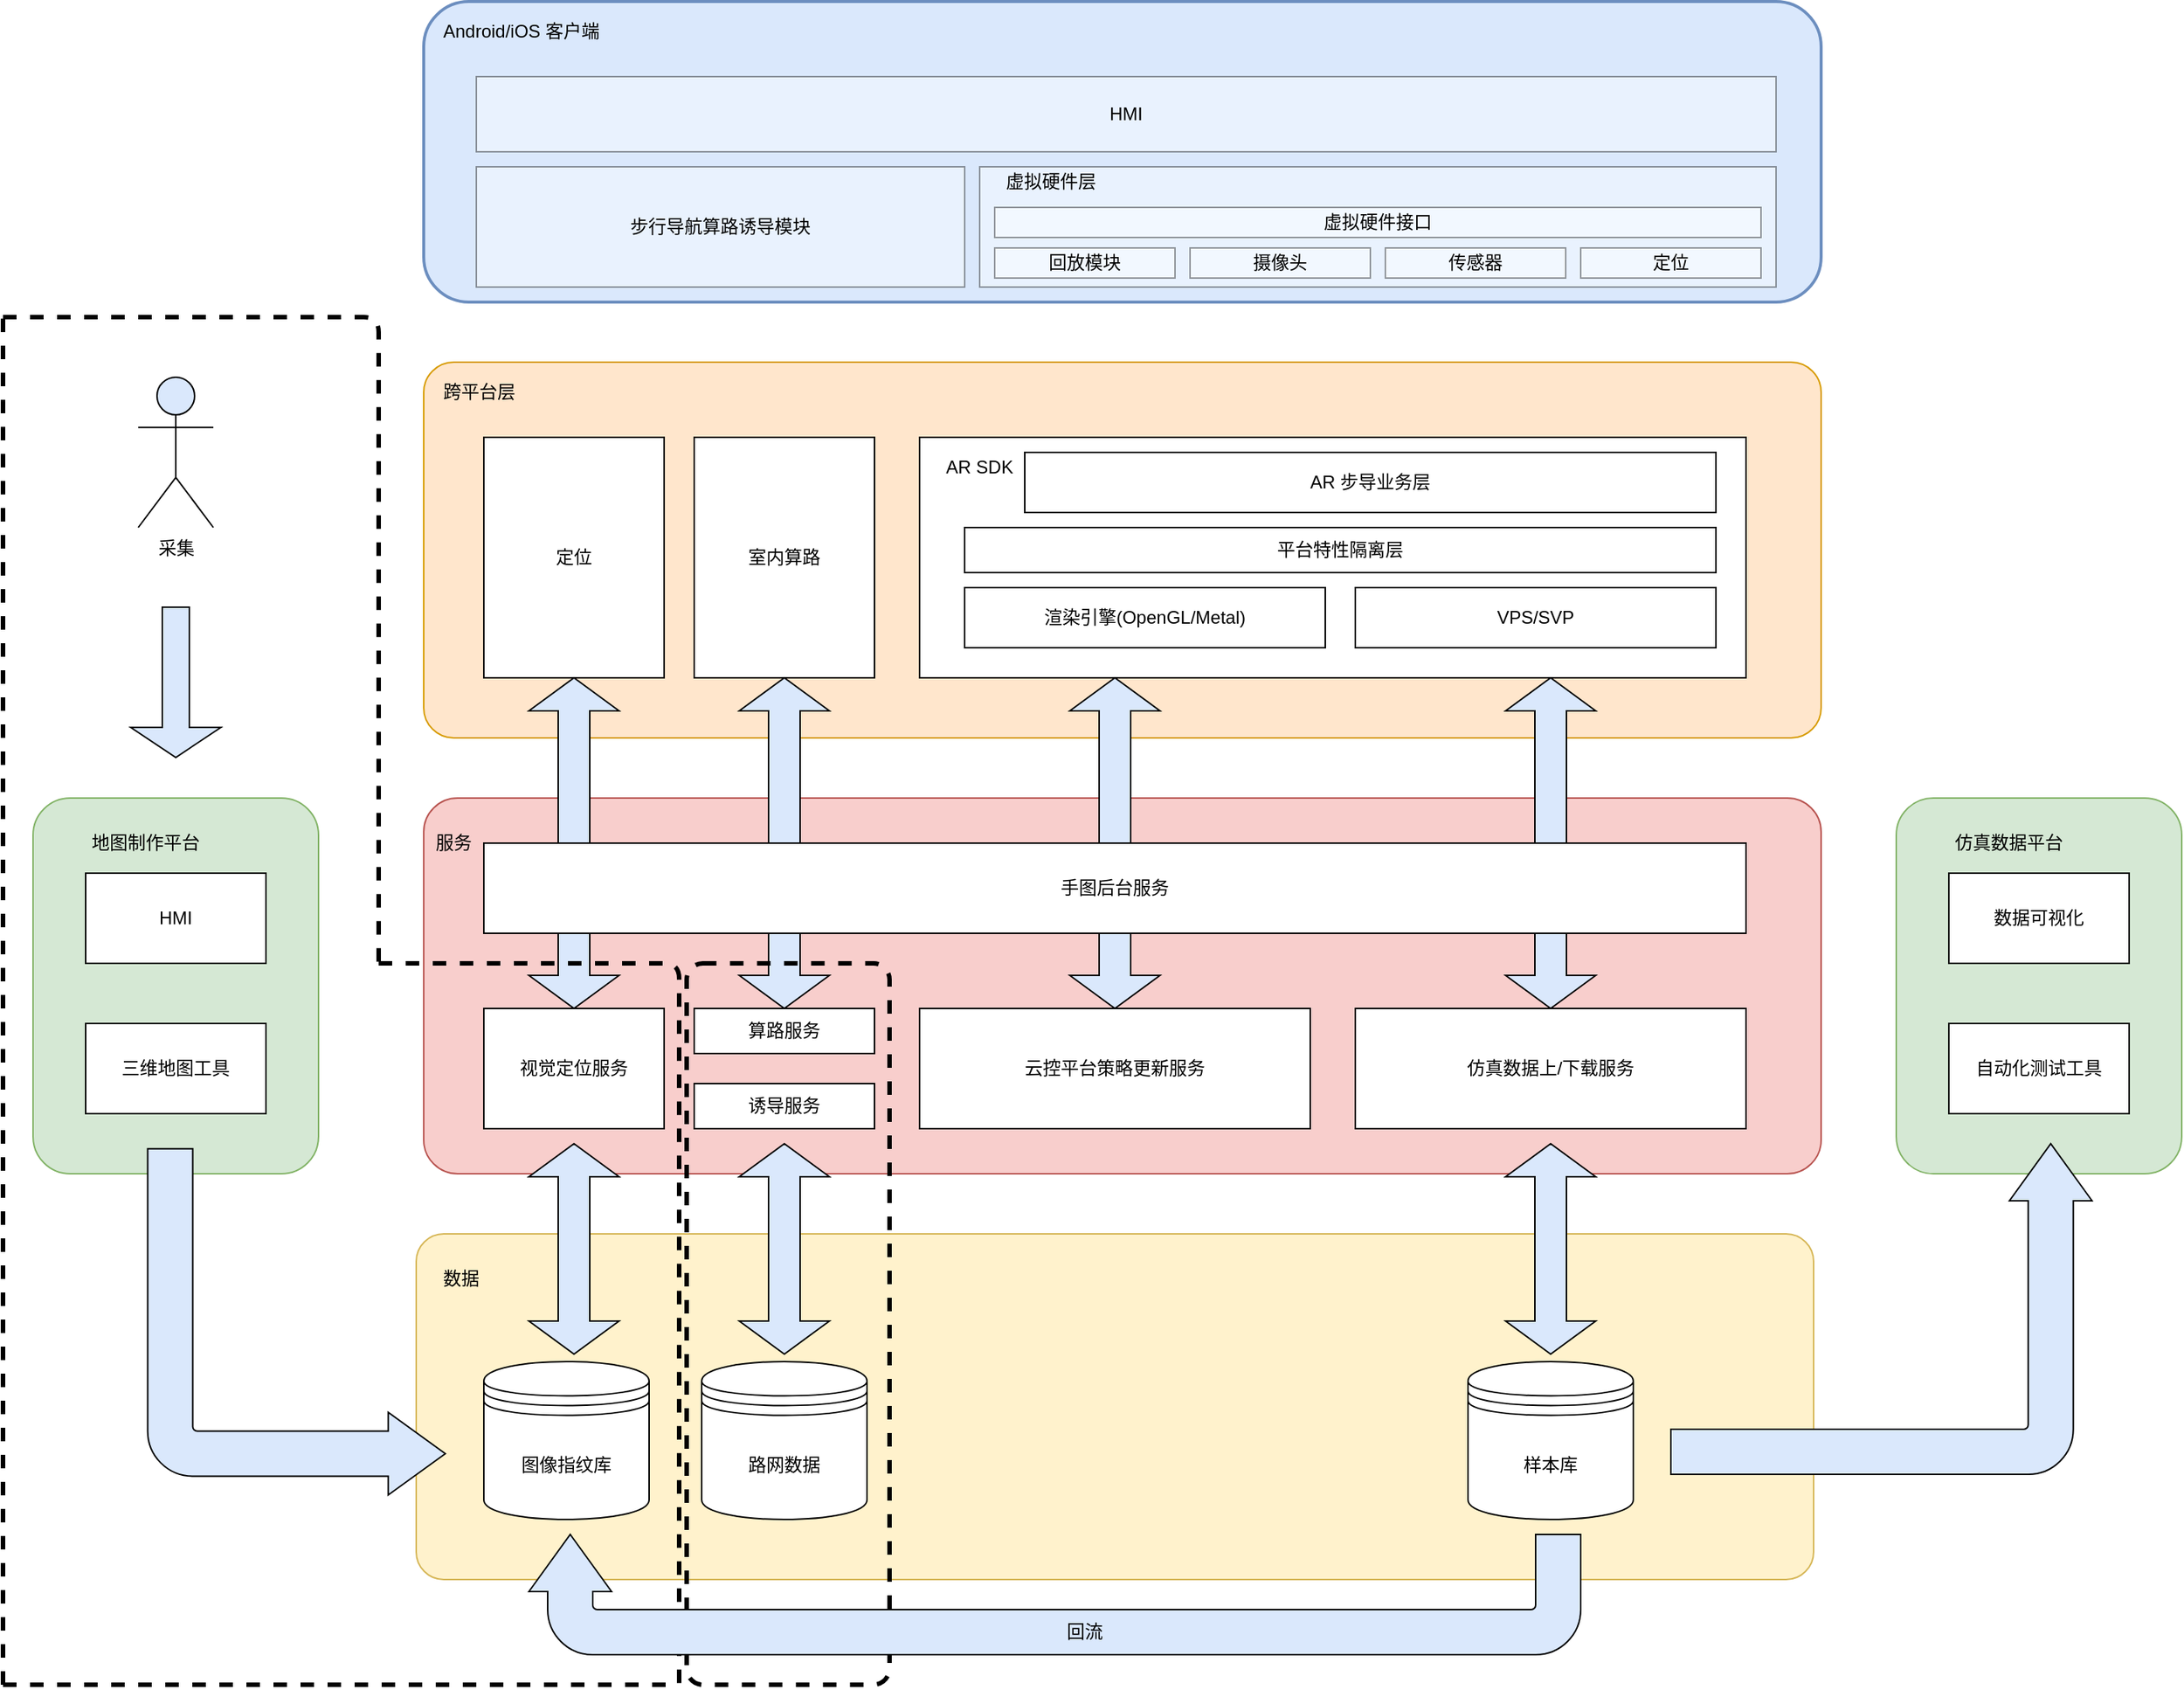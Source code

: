 <mxfile version="13.8.1" type="github" pages="18">
  <diagram id="86Uga7-Gd4g3QrR7SwTo" name="主框架">
    <mxGraphModel dx="4120" dy="2361" grid="1" gridSize="10" guides="1" tooltips="1" connect="1" arrows="1" fold="1" page="1" pageScale="1" pageWidth="1169" pageHeight="827" math="0" shadow="0">
      <root>
        <mxCell id="0" />
        <mxCell id="1" parent="0" />
        <mxCell id="ge_ubduK_eUvUoq6MuhH-8" value="" style="rounded=1;whiteSpace=wrap;html=1;fillColor=#ffe6cc;strokeColor=#d79b00;arcSize=8;" parent="1" vertex="1">
          <mxGeometry x="80" y="200" width="930" height="250" as="geometry" />
        </mxCell>
        <mxCell id="ge_ubduK_eUvUoq6MuhH-6" value="定位" style="rounded=0;whiteSpace=wrap;html=1;" parent="1" vertex="1">
          <mxGeometry x="120" y="250" width="120" height="160" as="geometry" />
        </mxCell>
        <mxCell id="ge_ubduK_eUvUoq6MuhH-7" value="室内算路" style="rounded=0;whiteSpace=wrap;html=1;" parent="1" vertex="1">
          <mxGeometry x="260" y="250" width="120" height="160" as="geometry" />
        </mxCell>
        <mxCell id="ge_ubduK_eUvUoq6MuhH-9" value="跨平台层" style="text;html=1;strokeColor=none;fillColor=none;align=center;verticalAlign=middle;whiteSpace=wrap;rounded=0;" parent="1" vertex="1">
          <mxGeometry x="84" y="210" width="66" height="20" as="geometry" />
        </mxCell>
        <mxCell id="jLUdKfTGCnAxgIvCnTzw-3" value="" style="group;strokeColor=#000000;" parent="1" vertex="1" connectable="0">
          <mxGeometry x="410" y="250" width="550" height="160" as="geometry" />
        </mxCell>
        <mxCell id="ge_ubduK_eUvUoq6MuhH-1" value="" style="rounded=0;whiteSpace=wrap;html=1;" parent="jLUdKfTGCnAxgIvCnTzw-3" vertex="1">
          <mxGeometry width="550" height="160" as="geometry" />
        </mxCell>
        <mxCell id="ge_ubduK_eUvUoq6MuhH-2" value="AR SDK" style="text;html=1;strokeColor=none;fillColor=none;align=center;verticalAlign=middle;whiteSpace=wrap;rounded=0;" parent="jLUdKfTGCnAxgIvCnTzw-3" vertex="1">
          <mxGeometry x="10" y="10" width="60" height="20" as="geometry" />
        </mxCell>
        <mxCell id="ge_ubduK_eUvUoq6MuhH-3" value="AR 步导业务层" style="rounded=0;whiteSpace=wrap;html=1;" parent="jLUdKfTGCnAxgIvCnTzw-3" vertex="1">
          <mxGeometry x="70" y="10" width="460" height="40" as="geometry" />
        </mxCell>
        <mxCell id="ge_ubduK_eUvUoq6MuhH-4" value="渲染引擎(OpenGL/Metal)" style="rounded=0;whiteSpace=wrap;html=1;" parent="jLUdKfTGCnAxgIvCnTzw-3" vertex="1">
          <mxGeometry x="30" y="100" width="240" height="40" as="geometry" />
        </mxCell>
        <mxCell id="ge_ubduK_eUvUoq6MuhH-5" value="VPS/SVP" style="rounded=0;whiteSpace=wrap;html=1;" parent="jLUdKfTGCnAxgIvCnTzw-3" vertex="1">
          <mxGeometry x="290" y="100" width="240" height="40" as="geometry" />
        </mxCell>
        <mxCell id="jLUdKfTGCnAxgIvCnTzw-61" value="平台特性隔离层" style="rounded=0;whiteSpace=wrap;html=1;" parent="jLUdKfTGCnAxgIvCnTzw-3" vertex="1">
          <mxGeometry x="30" y="60" width="500" height="30" as="geometry" />
        </mxCell>
        <mxCell id="jLUdKfTGCnAxgIvCnTzw-6" value="" style="rounded=1;whiteSpace=wrap;html=1;fillColor=#f8cecc;arcSize=9;strokeColor=#b85450;" parent="1" vertex="1">
          <mxGeometry x="80" y="490" width="930" height="250" as="geometry" />
        </mxCell>
        <mxCell id="jLUdKfTGCnAxgIvCnTzw-7" value="服务" style="text;html=1;strokeColor=none;fillColor=none;align=center;verticalAlign=middle;whiteSpace=wrap;rounded=0;" parent="1" vertex="1">
          <mxGeometry x="80" y="510" width="40" height="20" as="geometry" />
        </mxCell>
        <mxCell id="jLUdKfTGCnAxgIvCnTzw-11" value="视觉定位服务" style="rounded=0;whiteSpace=wrap;html=1;" parent="1" vertex="1">
          <mxGeometry x="120" y="630" width="120" height="80" as="geometry" />
        </mxCell>
        <mxCell id="jLUdKfTGCnAxgIvCnTzw-12" value="算路服务" style="rounded=0;whiteSpace=wrap;html=1;" parent="1" vertex="1">
          <mxGeometry x="260" y="630" width="120" height="30" as="geometry" />
        </mxCell>
        <mxCell id="jLUdKfTGCnAxgIvCnTzw-13" value="诱导服务" style="rounded=0;whiteSpace=wrap;html=1;" parent="1" vertex="1">
          <mxGeometry x="260" y="680" width="120" height="30" as="geometry" />
        </mxCell>
        <mxCell id="jLUdKfTGCnAxgIvCnTzw-17" value="仿真数据上/下载服务" style="rounded=0;whiteSpace=wrap;html=1;" parent="1" vertex="1">
          <mxGeometry x="700" y="630" width="260" height="80" as="geometry" />
        </mxCell>
        <mxCell id="jLUdKfTGCnAxgIvCnTzw-19" value="云控平台策略更新服务" style="rounded=0;whiteSpace=wrap;html=1;" parent="1" vertex="1">
          <mxGeometry x="410" y="630" width="260" height="80" as="geometry" />
        </mxCell>
        <mxCell id="jLUdKfTGCnAxgIvCnTzw-20" value="" style="rounded=1;whiteSpace=wrap;html=1;fillColor=#fff2cc;arcSize=8;strokeColor=#d6b656;" parent="1" vertex="1">
          <mxGeometry x="75" y="780" width="930" height="230" as="geometry" />
        </mxCell>
        <mxCell id="jLUdKfTGCnAxgIvCnTzw-21" value="数据" style="text;html=1;strokeColor=none;fillColor=none;align=center;verticalAlign=middle;whiteSpace=wrap;rounded=0;" parent="1" vertex="1">
          <mxGeometry x="85" y="800" width="40" height="20" as="geometry" />
        </mxCell>
        <mxCell id="jLUdKfTGCnAxgIvCnTzw-23" value="图像指纹库" style="shape=datastore;whiteSpace=wrap;html=1;" parent="1" vertex="1">
          <mxGeometry x="120" y="865" width="110" height="105" as="geometry" />
        </mxCell>
        <mxCell id="jLUdKfTGCnAxgIvCnTzw-24" value="路网数据" style="shape=datastore;whiteSpace=wrap;html=1;" parent="1" vertex="1">
          <mxGeometry x="265" y="865" width="110" height="105" as="geometry" />
        </mxCell>
        <mxCell id="jLUdKfTGCnAxgIvCnTzw-25" value="样本库" style="shape=datastore;whiteSpace=wrap;html=1;" parent="1" vertex="1">
          <mxGeometry x="775" y="865" width="110" height="105" as="geometry" />
        </mxCell>
        <mxCell id="jLUdKfTGCnAxgIvCnTzw-26" value="" style="rounded=1;whiteSpace=wrap;html=1;strokeColor=#82b366;fillColor=#d5e8d4;arcSize=13;" parent="1" vertex="1">
          <mxGeometry x="-180" y="490" width="190" height="250" as="geometry" />
        </mxCell>
        <mxCell id="jLUdKfTGCnAxgIvCnTzw-27" value="地图制作平台" style="text;html=1;strokeColor=none;fillColor=none;align=center;verticalAlign=middle;whiteSpace=wrap;rounded=0;" parent="1" vertex="1">
          <mxGeometry x="-145" y="510" width="80" height="20" as="geometry" />
        </mxCell>
        <mxCell id="jLUdKfTGCnAxgIvCnTzw-28" value="HMI" style="rounded=0;whiteSpace=wrap;html=1;" parent="1" vertex="1">
          <mxGeometry x="-145" y="540" width="120" height="60" as="geometry" />
        </mxCell>
        <mxCell id="jLUdKfTGCnAxgIvCnTzw-29" value="三维地图工具" style="rounded=0;whiteSpace=wrap;html=1;" parent="1" vertex="1">
          <mxGeometry x="-145" y="640" width="120" height="60" as="geometry" />
        </mxCell>
        <mxCell id="jLUdKfTGCnAxgIvCnTzw-30" value="采集" style="shape=umlActor;verticalLabelPosition=bottom;labelBackgroundColor=#ffffff;verticalAlign=top;html=1;outlineConnect=0;strokeColor=#000000;fillColor=#DAE8FC;" parent="1" vertex="1">
          <mxGeometry x="-110" y="210" width="50" height="100" as="geometry" />
        </mxCell>
        <mxCell id="jLUdKfTGCnAxgIvCnTzw-35" value="" style="rounded=1;whiteSpace=wrap;html=1;strokeColor=#82b366;fillColor=#d5e8d4;arcSize=13;" parent="1" vertex="1">
          <mxGeometry x="1060" y="490" width="190" height="250" as="geometry" />
        </mxCell>
        <mxCell id="jLUdKfTGCnAxgIvCnTzw-36" value="仿真数据平台" style="text;html=1;strokeColor=none;fillColor=none;align=center;verticalAlign=middle;whiteSpace=wrap;rounded=0;" parent="1" vertex="1">
          <mxGeometry x="1095" y="510" width="80" height="20" as="geometry" />
        </mxCell>
        <mxCell id="jLUdKfTGCnAxgIvCnTzw-37" value="数据可视化" style="rounded=0;whiteSpace=wrap;html=1;" parent="1" vertex="1">
          <mxGeometry x="1095" y="540" width="120" height="60" as="geometry" />
        </mxCell>
        <mxCell id="jLUdKfTGCnAxgIvCnTzw-38" value="自动化测试工具" style="rounded=0;whiteSpace=wrap;html=1;" parent="1" vertex="1">
          <mxGeometry x="1095" y="640" width="120" height="60" as="geometry" />
        </mxCell>
        <mxCell id="jLUdKfTGCnAxgIvCnTzw-39" value="" style="html=1;shadow=0;dashed=0;align=center;verticalAlign=middle;shape=mxgraph.arrows2.twoWayArrow;dy=0.65;dx=22;strokeColor=#000000;fillColor=#DAE8FC;rotation=90;" parent="1" vertex="1">
          <mxGeometry x="70" y="490" width="220" height="60" as="geometry" />
        </mxCell>
        <mxCell id="jLUdKfTGCnAxgIvCnTzw-41" value="" style="html=1;shadow=0;dashed=0;align=center;verticalAlign=middle;shape=mxgraph.arrows2.twoWayArrow;dy=0.65;dx=22;strokeColor=#000000;fillColor=#DAE8FC;rotation=90;" parent="1" vertex="1">
          <mxGeometry x="210" y="490" width="220" height="60" as="geometry" />
        </mxCell>
        <mxCell id="jLUdKfTGCnAxgIvCnTzw-42" value="" style="html=1;shadow=0;dashed=0;align=center;verticalAlign=middle;shape=mxgraph.arrows2.twoWayArrow;dy=0.65;dx=22;strokeColor=#000000;fillColor=#DAE8FC;rotation=90;" parent="1" vertex="1">
          <mxGeometry x="430" y="490" width="220" height="60" as="geometry" />
        </mxCell>
        <mxCell id="jLUdKfTGCnAxgIvCnTzw-43" value="" style="html=1;shadow=0;dashed=0;align=center;verticalAlign=middle;shape=mxgraph.arrows2.twoWayArrow;dy=0.65;dx=22;strokeColor=#000000;fillColor=#DAE8FC;rotation=90;" parent="1" vertex="1">
          <mxGeometry x="720" y="490" width="220" height="60" as="geometry" />
        </mxCell>
        <mxCell id="jLUdKfTGCnAxgIvCnTzw-10" value="手图后台服务" style="rounded=0;whiteSpace=wrap;html=1;" parent="1" vertex="1">
          <mxGeometry x="120" y="520" width="840" height="60" as="geometry" />
        </mxCell>
        <mxCell id="jLUdKfTGCnAxgIvCnTzw-44" value="" style="html=1;shadow=0;dashed=0;align=center;verticalAlign=middle;shape=mxgraph.arrows2.twoWayArrow;dy=0.65;dx=22;strokeColor=#000000;fillColor=#DAE8FC;rotation=90;" parent="1" vertex="1">
          <mxGeometry x="760" y="760" width="140" height="60" as="geometry" />
        </mxCell>
        <mxCell id="jLUdKfTGCnAxgIvCnTzw-45" value="" style="html=1;shadow=0;dashed=0;align=center;verticalAlign=middle;shape=mxgraph.arrows2.twoWayArrow;dy=0.65;dx=22;strokeColor=#000000;fillColor=#DAE8FC;rotation=90;" parent="1" vertex="1">
          <mxGeometry x="250" y="760" width="140" height="60" as="geometry" />
        </mxCell>
        <mxCell id="jLUdKfTGCnAxgIvCnTzw-46" value="" style="html=1;shadow=0;dashed=0;align=center;verticalAlign=middle;shape=mxgraph.arrows2.twoWayArrow;dy=0.65;dx=22;strokeColor=#000000;fillColor=#DAE8FC;rotation=90;" parent="1" vertex="1">
          <mxGeometry x="110" y="760" width="140" height="60" as="geometry" />
        </mxCell>
        <mxCell id="jLUdKfTGCnAxgIvCnTzw-47" value="" style="shape=singleArrow;direction=west;whiteSpace=wrap;html=1;strokeColor=#000000;fillColor=#DAE8FC;rotation=-90;" parent="1" vertex="1">
          <mxGeometry x="-135" y="383" width="100" height="60" as="geometry" />
        </mxCell>
        <mxCell id="jLUdKfTGCnAxgIvCnTzw-48" value="" style="html=1;shadow=0;dashed=0;align=center;verticalAlign=middle;shape=mxgraph.arrows2.bendArrow;dy=15;dx=38;notch=0;arrowHead=55;rounded=1;strokeColor=#000000;fillColor=#DAE8FC;rotation=90;direction=north;flipH=1;" parent="1" vertex="1">
          <mxGeometry x="-119.84" y="739.52" width="230.32" height="198.08" as="geometry" />
        </mxCell>
        <mxCell id="jLUdKfTGCnAxgIvCnTzw-49" value="" style="html=1;shadow=0;dashed=0;align=center;verticalAlign=middle;shape=mxgraph.arrows2.bendArrow;dy=15;dx=38;notch=0;arrowHead=55;rounded=1;strokeColor=#000000;fillColor=#DAE8FC;rotation=0;direction=north;flipH=1;" parent="1" vertex="1">
          <mxGeometry x="910" y="720" width="280.32" height="220" as="geometry" />
        </mxCell>
        <mxCell id="jLUdKfTGCnAxgIvCnTzw-50" value="" style="endArrow=none;dashed=1;html=1;strokeWidth=3;" parent="1" edge="1">
          <mxGeometry width="50" height="50" relative="1" as="geometry">
            <mxPoint x="50" y="600" as="sourcePoint" />
            <mxPoint x="250" y="1080" as="targetPoint" />
            <Array as="points">
              <mxPoint x="250" y="600" />
            </Array>
          </mxGeometry>
        </mxCell>
        <mxCell id="jLUdKfTGCnAxgIvCnTzw-51" value="" style="endArrow=none;dashed=1;html=1;strokeWidth=3;" parent="1" edge="1">
          <mxGeometry width="50" height="50" relative="1" as="geometry">
            <mxPoint x="-200" y="170" as="sourcePoint" />
            <mxPoint x="50" y="600" as="targetPoint" />
            <Array as="points">
              <mxPoint x="50" y="170" />
            </Array>
          </mxGeometry>
        </mxCell>
        <mxCell id="jLUdKfTGCnAxgIvCnTzw-52" value="" style="endArrow=none;dashed=1;html=1;strokeWidth=3;" parent="1" edge="1">
          <mxGeometry width="50" height="50" relative="1" as="geometry">
            <mxPoint x="-200" y="1080" as="sourcePoint" />
            <mxPoint x="-200" y="170" as="targetPoint" />
          </mxGeometry>
        </mxCell>
        <mxCell id="jLUdKfTGCnAxgIvCnTzw-53" value="" style="endArrow=none;dashed=1;html=1;strokeWidth=3;" parent="1" edge="1">
          <mxGeometry width="50" height="50" relative="1" as="geometry">
            <mxPoint x="-200" y="1080" as="sourcePoint" />
            <mxPoint x="250" y="1080" as="targetPoint" />
          </mxGeometry>
        </mxCell>
        <mxCell id="jLUdKfTGCnAxgIvCnTzw-54" value="" style="rounded=1;whiteSpace=wrap;html=1;strokeColor=#000000;fillColor=none;dashed=1;strokeWidth=3;arcSize=8;" parent="1" vertex="1">
          <mxGeometry x="255" y="600" width="135" height="480" as="geometry" />
        </mxCell>
        <mxCell id="mucKTUWWDkMtE_MBK47c-3" value="" style="rounded=1;whiteSpace=wrap;html=1;strokeWidth=2;fillColor=#DAE8FC;strokeColor=#6c8ebf;" parent="1" vertex="1">
          <mxGeometry x="80" y="-40" width="930" height="200" as="geometry" />
        </mxCell>
        <mxCell id="mucKTUWWDkMtE_MBK47c-1" value="Android/iOS 客户端" style="text;html=1;strokeColor=none;fillColor=none;align=center;verticalAlign=middle;whiteSpace=wrap;rounded=0;" parent="1" vertex="1">
          <mxGeometry x="90" y="-30" width="110" height="20" as="geometry" />
        </mxCell>
        <mxCell id="jLUdKfTGCnAxgIvCnTzw-56" value="步行导航算路诱导模块" style="rounded=0;whiteSpace=wrap;html=1;strokeWidth=1;opacity=40;" parent="1" vertex="1">
          <mxGeometry x="115" y="70" width="325" height="80" as="geometry" />
        </mxCell>
        <mxCell id="mucKTUWWDkMtE_MBK47c-4" value="" style="rounded=0;whiteSpace=wrap;html=1;strokeWidth=1;opacity=40;" parent="1" vertex="1">
          <mxGeometry x="450" y="70" width="530" height="80" as="geometry" />
        </mxCell>
        <mxCell id="mucKTUWWDkMtE_MBK47c-5" value="虚拟硬件层" style="text;html=1;strokeColor=none;fillColor=none;align=center;verticalAlign=middle;whiteSpace=wrap;rounded=0;opacity=40;" parent="1" vertex="1">
          <mxGeometry x="460" y="70" width="75" height="20" as="geometry" />
        </mxCell>
        <mxCell id="mucKTUWWDkMtE_MBK47c-6" value="虚拟硬件接口" style="rounded=0;whiteSpace=wrap;html=1;strokeWidth=1;opacity=40;" parent="1" vertex="1">
          <mxGeometry x="460" y="97" width="510" height="20" as="geometry" />
        </mxCell>
        <mxCell id="mucKTUWWDkMtE_MBK47c-7" value="回放模块" style="rounded=0;whiteSpace=wrap;html=1;strokeWidth=1;opacity=40;" parent="1" vertex="1">
          <mxGeometry x="460" y="124" width="120" height="20" as="geometry" />
        </mxCell>
        <mxCell id="mucKTUWWDkMtE_MBK47c-8" value="摄像头" style="rounded=0;whiteSpace=wrap;html=1;strokeWidth=1;opacity=40;" parent="1" vertex="1">
          <mxGeometry x="590" y="124" width="120" height="20" as="geometry" />
        </mxCell>
        <mxCell id="mucKTUWWDkMtE_MBK47c-9" value="传感器" style="rounded=0;whiteSpace=wrap;html=1;strokeWidth=1;opacity=40;" parent="1" vertex="1">
          <mxGeometry x="720" y="124" width="120" height="20" as="geometry" />
        </mxCell>
        <mxCell id="mucKTUWWDkMtE_MBK47c-10" value="定位" style="rounded=0;whiteSpace=wrap;html=1;strokeWidth=1;opacity=40;" parent="1" vertex="1">
          <mxGeometry x="850" y="124" width="120" height="20" as="geometry" />
        </mxCell>
        <mxCell id="jLUdKfTGCnAxgIvCnTzw-57" value="HMI" style="rounded=0;whiteSpace=wrap;html=1;strokeWidth=1;opacity=40;" parent="1" vertex="1">
          <mxGeometry x="115" y="10" width="865" height="50" as="geometry" />
        </mxCell>
        <mxCell id="U6bU1ljDuDUFR0EM5Vob-7" value="" style="group" parent="1" vertex="1" connectable="0">
          <mxGeometry x="150" y="980" width="700" height="80" as="geometry" />
        </mxCell>
        <UserObject label="" id="U6bU1ljDuDUFR0EM5Vob-1">
          <mxCell style="html=1;shadow=0;dashed=0;align=center;verticalAlign=middle;shape=mxgraph.arrows2.bendArrow;dy=15;dx=38;notch=0;arrowHead=55;rounded=1;strokeColor=#000000;fillColor=#DAE8FC;rotation=0;direction=north;flipH=0;flipV=0;" parent="U6bU1ljDuDUFR0EM5Vob-7" vertex="1">
            <mxGeometry width="490" height="80" as="geometry" />
          </mxCell>
        </UserObject>
        <mxCell id="U6bU1ljDuDUFR0EM5Vob-5" value="" style="html=1;shadow=0;dashed=0;align=center;verticalAlign=middle;shape=mxgraph.arrows2.bendArrow;dy=15;dx=38;notch=0;arrowHead=30;rounded=1;flipV=1;flipH=1;fillColor=#DAE8FC;strokeColor=#000000;" parent="U6bU1ljDuDUFR0EM5Vob-7" vertex="1">
          <mxGeometry x="450" width="250" height="80" as="geometry" />
        </mxCell>
        <mxCell id="U6bU1ljDuDUFR0EM5Vob-6" value="" style="verticalLabelPosition=bottom;verticalAlign=middle;html=1;shape=mxgraph.basic.rect;fillColor2=none;size=20;indent=5;rounded=1;shadow=0;dashed=0;fillColor=#DAE8FC;strokeColor=none;" parent="U6bU1ljDuDUFR0EM5Vob-7" vertex="1">
          <mxGeometry x="440" y="50.5" width="60" height="29" as="geometry" />
        </mxCell>
        <mxCell id="U6bU1ljDuDUFR0EM5Vob-8" value="回流" style="text;html=1;strokeColor=none;fillColor=none;align=center;verticalAlign=middle;whiteSpace=wrap;rounded=0;" parent="U6bU1ljDuDUFR0EM5Vob-7" vertex="1">
          <mxGeometry x="350" y="55" width="40" height="20" as="geometry" />
        </mxCell>
      </root>
    </mxGraphModel>
  </diagram>
  <diagram name="主框架V2" id="mBib25czkDaq3VKmmw4M">
    <mxGraphModel dx="3600" dy="2158" grid="1" gridSize="10" guides="1" tooltips="1" connect="1" arrows="1" fold="1" page="1" pageScale="1" pageWidth="1169" pageHeight="827" math="0" shadow="0">
      <root>
        <mxCell id="M2KHya_W0R4ysed5NjkE-0" />
        <mxCell id="M2KHya_W0R4ysed5NjkE-1" parent="M2KHya_W0R4ysed5NjkE-0" />
        <mxCell id="M2KHya_W0R4ysed5NjkE-13" value="" style="rounded=1;whiteSpace=wrap;html=1;fillColor=#f8cecc;arcSize=9;strokeColor=#b85450;" vertex="1" parent="M2KHya_W0R4ysed5NjkE-1">
          <mxGeometry x="80" y="490" width="930" height="250" as="geometry" />
        </mxCell>
        <mxCell id="M2KHya_W0R4ysed5NjkE-14" value="服务" style="text;html=1;strokeColor=none;fillColor=none;align=center;verticalAlign=middle;whiteSpace=wrap;rounded=0;" vertex="1" parent="M2KHya_W0R4ysed5NjkE-1">
          <mxGeometry x="80" y="510" width="40" height="20" as="geometry" />
        </mxCell>
        <mxCell id="M2KHya_W0R4ysed5NjkE-15" value="视觉定位服务" style="rounded=0;whiteSpace=wrap;html=1;" vertex="1" parent="M2KHya_W0R4ysed5NjkE-1">
          <mxGeometry x="120" y="630" width="120" height="80" as="geometry" />
        </mxCell>
        <mxCell id="M2KHya_W0R4ysed5NjkE-16" value="算路服务" style="rounded=0;whiteSpace=wrap;html=1;" vertex="1" parent="M2KHya_W0R4ysed5NjkE-1">
          <mxGeometry x="260" y="630" width="120" height="30" as="geometry" />
        </mxCell>
        <mxCell id="M2KHya_W0R4ysed5NjkE-17" value="诱导服务" style="rounded=0;whiteSpace=wrap;html=1;" vertex="1" parent="M2KHya_W0R4ysed5NjkE-1">
          <mxGeometry x="260" y="680" width="120" height="30" as="geometry" />
        </mxCell>
        <mxCell id="M2KHya_W0R4ysed5NjkE-18" value="仿真数据上/下载服务" style="rounded=0;whiteSpace=wrap;html=1;" vertex="1" parent="M2KHya_W0R4ysed5NjkE-1">
          <mxGeometry x="700" y="630" width="260" height="80" as="geometry" />
        </mxCell>
        <mxCell id="M2KHya_W0R4ysed5NjkE-19" value="云控平台策略更新服务" style="rounded=0;whiteSpace=wrap;html=1;" vertex="1" parent="M2KHya_W0R4ysed5NjkE-1">
          <mxGeometry x="410" y="630" width="260" height="80" as="geometry" />
        </mxCell>
        <mxCell id="M2KHya_W0R4ysed5NjkE-20" value="" style="rounded=1;whiteSpace=wrap;html=1;fillColor=#fff2cc;arcSize=8;strokeColor=#d6b656;" vertex="1" parent="M2KHya_W0R4ysed5NjkE-1">
          <mxGeometry x="75" y="780" width="930" height="230" as="geometry" />
        </mxCell>
        <mxCell id="M2KHya_W0R4ysed5NjkE-21" value="数据" style="text;html=1;strokeColor=none;fillColor=none;align=center;verticalAlign=middle;whiteSpace=wrap;rounded=0;" vertex="1" parent="M2KHya_W0R4ysed5NjkE-1">
          <mxGeometry x="85" y="800" width="40" height="20" as="geometry" />
        </mxCell>
        <mxCell id="M2KHya_W0R4ysed5NjkE-22" value="图像指纹库" style="shape=datastore;whiteSpace=wrap;html=1;" vertex="1" parent="M2KHya_W0R4ysed5NjkE-1">
          <mxGeometry x="120" y="865" width="110" height="105" as="geometry" />
        </mxCell>
        <mxCell id="M2KHya_W0R4ysed5NjkE-23" value="路网数据" style="shape=datastore;whiteSpace=wrap;html=1;" vertex="1" parent="M2KHya_W0R4ysed5NjkE-1">
          <mxGeometry x="265" y="865" width="110" height="105" as="geometry" />
        </mxCell>
        <mxCell id="M2KHya_W0R4ysed5NjkE-24" value="样本库" style="shape=datastore;whiteSpace=wrap;html=1;" vertex="1" parent="M2KHya_W0R4ysed5NjkE-1">
          <mxGeometry x="775" y="865" width="110" height="105" as="geometry" />
        </mxCell>
        <mxCell id="M2KHya_W0R4ysed5NjkE-25" value="" style="rounded=1;whiteSpace=wrap;html=1;strokeColor=#82b366;fillColor=#d5e8d4;arcSize=13;" vertex="1" parent="M2KHya_W0R4ysed5NjkE-1">
          <mxGeometry x="-180" y="490" width="190" height="250" as="geometry" />
        </mxCell>
        <mxCell id="M2KHya_W0R4ysed5NjkE-26" value="地图制作平台" style="text;html=1;strokeColor=none;fillColor=none;align=center;verticalAlign=middle;whiteSpace=wrap;rounded=0;" vertex="1" parent="M2KHya_W0R4ysed5NjkE-1">
          <mxGeometry x="-145" y="510" width="80" height="20" as="geometry" />
        </mxCell>
        <mxCell id="M2KHya_W0R4ysed5NjkE-27" value="HMI" style="rounded=0;whiteSpace=wrap;html=1;" vertex="1" parent="M2KHya_W0R4ysed5NjkE-1">
          <mxGeometry x="-145" y="540" width="120" height="60" as="geometry" />
        </mxCell>
        <mxCell id="M2KHya_W0R4ysed5NjkE-28" value="三维地图工具" style="rounded=0;whiteSpace=wrap;html=1;" vertex="1" parent="M2KHya_W0R4ysed5NjkE-1">
          <mxGeometry x="-145" y="640" width="120" height="60" as="geometry" />
        </mxCell>
        <mxCell id="M2KHya_W0R4ysed5NjkE-29" value="采集" style="shape=umlActor;verticalLabelPosition=bottom;labelBackgroundColor=#ffffff;verticalAlign=top;html=1;outlineConnect=0;strokeColor=#000000;fillColor=#DAE8FC;" vertex="1" parent="M2KHya_W0R4ysed5NjkE-1">
          <mxGeometry x="-110" y="210" width="50" height="100" as="geometry" />
        </mxCell>
        <mxCell id="M2KHya_W0R4ysed5NjkE-39" value="" style="html=1;shadow=0;dashed=0;align=center;verticalAlign=middle;shape=mxgraph.arrows2.twoWayArrow;dy=0.65;dx=22;strokeColor=#000000;fillColor=#DAE8FC;rotation=90;" vertex="1" parent="M2KHya_W0R4ysed5NjkE-1">
          <mxGeometry x="760" y="760" width="140" height="60" as="geometry" />
        </mxCell>
        <mxCell id="M2KHya_W0R4ysed5NjkE-40" value="" style="html=1;shadow=0;dashed=0;align=center;verticalAlign=middle;shape=mxgraph.arrows2.twoWayArrow;dy=0.65;dx=22;strokeColor=#000000;fillColor=#DAE8FC;rotation=90;" vertex="1" parent="M2KHya_W0R4ysed5NjkE-1">
          <mxGeometry x="250" y="760" width="140" height="60" as="geometry" />
        </mxCell>
        <mxCell id="M2KHya_W0R4ysed5NjkE-41" value="" style="html=1;shadow=0;dashed=0;align=center;verticalAlign=middle;shape=mxgraph.arrows2.twoWayArrow;dy=0.65;dx=22;strokeColor=#000000;fillColor=#DAE8FC;rotation=90;" vertex="1" parent="M2KHya_W0R4ysed5NjkE-1">
          <mxGeometry x="110" y="760" width="140" height="60" as="geometry" />
        </mxCell>
        <mxCell id="M2KHya_W0R4ysed5NjkE-42" value="" style="shape=singleArrow;direction=west;whiteSpace=wrap;html=1;strokeColor=#000000;fillColor=#DAE8FC;rotation=-90;" vertex="1" parent="M2KHya_W0R4ysed5NjkE-1">
          <mxGeometry x="-135" y="383" width="100" height="60" as="geometry" />
        </mxCell>
        <mxCell id="M2KHya_W0R4ysed5NjkE-43" value="" style="html=1;shadow=0;dashed=0;align=center;verticalAlign=middle;shape=mxgraph.arrows2.bendArrow;dy=15;dx=38;notch=0;arrowHead=55;rounded=1;strokeColor=#000000;fillColor=#DAE8FC;rotation=90;direction=north;flipH=1;" vertex="1" parent="M2KHya_W0R4ysed5NjkE-1">
          <mxGeometry x="-119.84" y="739.52" width="230.32" height="198.08" as="geometry" />
        </mxCell>
        <mxCell id="M2KHya_W0R4ysed5NjkE-45" value="" style="endArrow=none;dashed=1;html=1;strokeWidth=3;" edge="1" parent="M2KHya_W0R4ysed5NjkE-1">
          <mxGeometry width="50" height="50" relative="1" as="geometry">
            <mxPoint x="50" y="600" as="sourcePoint" />
            <mxPoint x="250" y="1080" as="targetPoint" />
            <Array as="points">
              <mxPoint x="250" y="600" />
            </Array>
          </mxGeometry>
        </mxCell>
        <mxCell id="M2KHya_W0R4ysed5NjkE-46" value="" style="endArrow=none;dashed=1;html=1;strokeWidth=3;" edge="1" parent="M2KHya_W0R4ysed5NjkE-1">
          <mxGeometry width="50" height="50" relative="1" as="geometry">
            <mxPoint x="-200" y="170" as="sourcePoint" />
            <mxPoint x="50" y="600" as="targetPoint" />
            <Array as="points">
              <mxPoint x="50" y="170" />
            </Array>
          </mxGeometry>
        </mxCell>
        <mxCell id="M2KHya_W0R4ysed5NjkE-47" value="" style="endArrow=none;dashed=1;html=1;strokeWidth=3;" edge="1" parent="M2KHya_W0R4ysed5NjkE-1">
          <mxGeometry width="50" height="50" relative="1" as="geometry">
            <mxPoint x="-200" y="1080" as="sourcePoint" />
            <mxPoint x="-200" y="170" as="targetPoint" />
          </mxGeometry>
        </mxCell>
        <mxCell id="M2KHya_W0R4ysed5NjkE-48" value="" style="endArrow=none;dashed=1;html=1;strokeWidth=3;" edge="1" parent="M2KHya_W0R4ysed5NjkE-1">
          <mxGeometry width="50" height="50" relative="1" as="geometry">
            <mxPoint x="-200" y="1080" as="sourcePoint" />
            <mxPoint x="250" y="1080" as="targetPoint" />
          </mxGeometry>
        </mxCell>
        <mxCell id="M2KHya_W0R4ysed5NjkE-49" value="" style="rounded=1;whiteSpace=wrap;html=1;strokeColor=#000000;fillColor=none;dashed=1;strokeWidth=3;arcSize=8;" vertex="1" parent="M2KHya_W0R4ysed5NjkE-1">
          <mxGeometry x="255" y="600" width="135" height="480" as="geometry" />
        </mxCell>
        <mxCell id="M2KHya_W0R4ysed5NjkE-50" value="" style="rounded=1;whiteSpace=wrap;html=1;strokeWidth=2;fillColor=#DAE8FC;strokeColor=#6c8ebf;arcSize=3;" vertex="1" parent="M2KHya_W0R4ysed5NjkE-1">
          <mxGeometry x="80" y="-340" width="930" height="580" as="geometry" />
        </mxCell>
        <mxCell id="M2KHya_W0R4ysed5NjkE-51" value="Android/iOS 客户端" style="text;html=1;strokeColor=none;fillColor=none;align=center;verticalAlign=middle;whiteSpace=wrap;rounded=0;" vertex="1" parent="M2KHya_W0R4ysed5NjkE-1">
          <mxGeometry x="90" y="-310" width="110" height="20" as="geometry" />
        </mxCell>
        <mxCell id="M2KHya_W0R4ysed5NjkE-60" value="HMI" style="rounded=0;whiteSpace=wrap;html=1;strokeWidth=1;fillColor=#FFFFFF;" vertex="1" parent="M2KHya_W0R4ysed5NjkE-1">
          <mxGeometry x="110" y="-280" width="870" height="50" as="geometry" />
        </mxCell>
        <mxCell id="M2KHya_W0R4ysed5NjkE-61" value="" style="group" vertex="1" connectable="0" parent="M2KHya_W0R4ysed5NjkE-1">
          <mxGeometry x="150" y="980" width="700" height="80" as="geometry" />
        </mxCell>
        <UserObject label="" id="M2KHya_W0R4ysed5NjkE-62">
          <mxCell style="html=1;shadow=0;dashed=0;align=center;verticalAlign=middle;shape=mxgraph.arrows2.bendArrow;dy=15;dx=38;notch=0;arrowHead=55;rounded=1;strokeColor=#000000;fillColor=#DAE8FC;rotation=0;direction=north;flipH=0;flipV=0;" vertex="1" parent="M2KHya_W0R4ysed5NjkE-61">
            <mxGeometry width="490" height="80" as="geometry" />
          </mxCell>
        </UserObject>
        <mxCell id="M2KHya_W0R4ysed5NjkE-63" value="" style="html=1;shadow=0;dashed=0;align=center;verticalAlign=middle;shape=mxgraph.arrows2.bendArrow;dy=15;dx=38;notch=0;arrowHead=30;rounded=1;flipV=1;flipH=1;fillColor=#DAE8FC;strokeColor=#000000;" vertex="1" parent="M2KHya_W0R4ysed5NjkE-61">
          <mxGeometry x="450" width="250" height="80" as="geometry" />
        </mxCell>
        <mxCell id="M2KHya_W0R4ysed5NjkE-64" value="" style="verticalLabelPosition=bottom;verticalAlign=middle;html=1;shape=mxgraph.basic.rect;fillColor2=none;size=20;indent=5;rounded=1;shadow=0;dashed=0;fillColor=#DAE8FC;strokeColor=none;" vertex="1" parent="M2KHya_W0R4ysed5NjkE-61">
          <mxGeometry x="440" y="50.5" width="60" height="29" as="geometry" />
        </mxCell>
        <mxCell id="M2KHya_W0R4ysed5NjkE-65" value="回流" style="text;html=1;strokeColor=none;fillColor=none;align=center;verticalAlign=middle;whiteSpace=wrap;rounded=0;" vertex="1" parent="M2KHya_W0R4ysed5NjkE-61">
          <mxGeometry x="350" y="55" width="40" height="20" as="geometry" />
        </mxCell>
        <mxCell id="2sT9vzPCIRhLvWB2zap_-29" value="" style="group" vertex="1" connectable="0" parent="M2KHya_W0R4ysed5NjkE-1">
          <mxGeometry x="110" y="-130" width="870" height="370" as="geometry" />
        </mxCell>
        <mxCell id="2sT9vzPCIRhLvWB2zap_-27" value="" style="rounded=0;whiteSpace=wrap;html=1;strokeColor=#000000;fillColor=#FFFFFF;" vertex="1" parent="2sT9vzPCIRhLvWB2zap_-29">
          <mxGeometry width="869.999" height="339.998" as="geometry" />
        </mxCell>
        <mxCell id="2sT9vzPCIRhLvWB2zap_-2" value="" style="group" vertex="1" connectable="0" parent="2sT9vzPCIRhLvWB2zap_-29">
          <mxGeometry x="32.456" y="99.672" width="837.544" height="270.328" as="geometry" />
        </mxCell>
        <mxCell id="2sT9vzPCIRhLvWB2zap_-3" value="&lt;span style=&quot;color: rgba(0 , 0 , 0 , 0) ; font-family: monospace ; font-size: 0px&quot;&gt;%3CmxGraphModel%3E%3Croot%3E%3CmxCell%20id%3D%220%22%2F%3E%3CmxCell%20id%3D%221%22%20parent%3D%220%22%2F%3E%3CmxCell%20id%3D%222%22%20value%3D%22%22%20style%3D%22rounded%3D0%3BwhiteSpace%3Dwrap%3Bhtml%3D1%3BstrokeWidth%3D1%3Bopacity%3D40%3B%22%20vertex%3D%221%22%20parent%3D%221%22%3E%3CmxGeometry%20x%3D%221367.955%22%20y%3D%22-113.651%22%20width%3D%22262.168%22%20height%3D%2225.397%22%20as%3D%22geometry%22%2F%3E%3C%2FmxCell%3E%3CmxCell%20id%3D%223%22%20value%3D%22%E6%95%B0%E6%8D%AE%22%20style%3D%22text%3Bhtml%3D1%3BstrokeColor%3Dnone%3BfillColor%3Dnone%3Balign%3Dcenter%3BverticalAlign%3Dmiddle%3BwhiteSpace%3Dwrap%3Brounded%3D0%3Bopacity%3D40%3B%22%20vertex%3D%221%22%20parent%3D%221%22%3E%3CmxGeometry%20x%3D%221367.955%22%20y%3D%22-113.651%22%20width%3D%2251.009%22%20height%3D%2212.698%22%20as%3D%22geometry%22%2F%3E%3C%2FmxCell%3E%3CmxCell%20id%3D%224%22%20value%3D%22%E8%AE%B0%E5%BD%95%22%20style%3D%22rounded%3D0%3BwhiteSpace%3Dwrap%3Bhtml%3D1%3BstrokeWidth%3D1%3Bopacity%3D40%3B%22%20vertex%3D%221%22%20parent%3D%221%22%3E%3CmxGeometry%20x%3D%221417.017%22%20y%3D%22-110.48%22%20width%3D%2249.46%22%20height%3D%2219.05%22%20as%3D%22geometry%22%2F%3E%3C%2FmxCell%3E%3CmxCell%20id%3D%225%22%20value%3D%22%E5%9B%9E%E6%94%BE%22%20style%3D%22rounded%3D0%3BwhiteSpace%3Dwrap%3Bhtml%3D1%3BstrokeWidth%3D1%3Bopacity%3D40%3B%22%20vertex%3D%221%22%20parent%3D%221%22%3E%3CmxGeometry%20x%3D%221477.507%22%20y%3D%22-110.48%22%20width%3D%2243.07%22%20height%3D%2219.05%22%20as%3D%22geometry%22%2F%3E%3C%2FmxCell%3E%3CmxCell%20id%3D%226%22%20value%3D%22%E5%8A%A0%E5%B7%A5%22%20style%3D%22rounded%3D0%3BwhiteSpace%3Dwrap%3Bhtml%3D1%3BstrokeWidth%3D1%3Bopacity%3D40%3B%22%20vertex%3D%221%22%20parent%3D%221%22%3E%3CmxGeometry%20x%3D%221529.997%22%20y%3D%22-110.48%22%20width%3D%2243.07%22%20height%3D%2219.05%22%20as%3D%22geometry%22%2F%3E%3C%2FmxCell%3E%3CmxCell%20id%3D%227%22%20value%3D%22%E4%B8%8A%E4%BC%A0%22%20style%3D%22rounded%3D0%3BwhiteSpace%3Dwrap%3Bhtml%3D1%3BstrokeWidth%3D1%3Bopacity%3D40%3B%22%20vertex%3D%221%22%20parent%3D%221%22%3E%3CmxGeometry%20x%3D%221579.997%22%20y%3D%22-110.48%22%20width%3D%2243.07%22%20height%3D%2219.05%22%20as%3D%22geometry%22%2F%3E%3C%2FmxCell%3E%3C%2Froot%3E%3C%2FmxGraphModel%3E&lt;/span&gt;&lt;span style=&quot;color: rgba(0 , 0 , 0 , 0) ; font-family: monospace ; font-size: 0px&quot;&gt;%3CmxGraphModel%3E%3Croot%3E%3CmxCell%20id%3D%220%22%2F%3E%3CmxCell%20id%3D%221%22%20parent%3D%220%22%2F%3E%3CmxCell%20id%3D%222%22%20value%3D%22%22%20style%3D%22rounded%3D0%3BwhiteSpace%3Dwrap%3Bhtml%3D1%3BstrokeWidth%3D1%3Bopacity%3D40%3B%22%20vertex%3D%221%22%20parent%3D%221%22%3E%3CmxGeometry%20x%3D%221367.955%22%20y%3D%22-113.651%22%20width%3D%22262.168%22%20height%3D%2225.397%22%20as%3D%22geometry%22%2F%3E%3C%2FmxCell%3E%3CmxCell%20id%3D%223%22%20value%3D%22%E6%95%B0%E6%8D%AE%22%20style%3D%22text%3Bhtml%3D1%3BstrokeColor%3Dnone%3BfillColor%3Dnone%3Balign%3Dcenter%3BverticalAlign%3Dmiddle%3BwhiteSpace%3Dwrap%3Brounded%3D0%3Bopacity%3D40%3B%22%20vertex%3D%221%22%20parent%3D%221%22%3E%3CmxGeometry%20x%3D%221367.955%22%20y%3D%22-113.651%22%20width%3D%2251.009%22%20height%3D%2212.698%22%20as%3D%22geometry%22%2F%3E%3C%2FmxCell%3E%3CmxCell%20id%3D%224%22%20value%3D%22%E8%AE%B0%E5%BD%95%22%20style%3D%22rounded%3D0%3BwhiteSpace%3Dwrap%3Bhtml%3D1%3BstrokeWidth%3D1%3Bopacity%3D40%3B%22%20vertex%3D%221%22%20parent%3D%221%22%3E%3CmxGeometry%20x%3D%221417.017%22%20y%3D%22-110.48%22%20width%3D%2249.46%22%20height%3D%2219.05%22%20as%3D%22geometry%22%2F%3E%3C%2FmxCell%3E%3CmxCell%20id%3D%225%22%20value%3D%22%E5%9B%9E%E6%94%BE%22%20style%3D%22rounded%3D0%3BwhiteSpace%3Dwrap%3Bhtml%3D1%3BstrokeWidth%3D1%3Bopacity%3D40%3B%22%20vertex%3D%221%22%20parent%3D%221%22%3E%3CmxGeometry%20x%3D%221477.507%22%20y%3D%22-110.48%22%20width%3D%2243.07%22%20height%3D%2219.05%22%20as%3D%22geometry%22%2F%3E%3C%2FmxCell%3E%3CmxCell%20id%3D%226%22%20value%3D%22%E5%8A%A0%E5%B7%A5%22%20style%3D%22rounded%3D0%3BwhiteSpace%3Dwrap%3Bhtml%3D1%3BstrokeWidth%3D1%3Bopacity%3D40%3B%22%20vertex%3D%221%22%20parent%3D%221%22%3E%3CmxGeometry%20x%3D%221529.997%22%20y%3D%22-110.48%22%20width%3D%2243.07%22%20height%3D%2219.05%22%20as%3D%22geometry%22%2F%3E%3C%2FmxCell%3E%3CmxCell%20id%3D%227%22%20value%3D%22%E4%B8%8A%E4%BC%A0%22%20style%3D%22rounded%3D0%3BwhiteSpace%3Dwrap%3Bhtml%3D1%3BstrokeWidth%3D1%3Bopacity%3D40%3B%22%20vertex%3D%221%22%20parent%3D%221%22%3E%3CmxGeometry%20x%3D%221579.997%22%20y%3D%22-110.48%22%20width%3D%2243.07%22%20height%3D%2219.05%22%20as%3D%22geometry%22%2F%3E%3C%2FmxCell%3E%3C%2Froot%3E%3C%2FmxGraphModel%3E&lt;/span&gt;" style="rounded=0;whiteSpace=wrap;html=1;strokeWidth=1;" vertex="1" parent="2sT9vzPCIRhLvWB2zap_-2">
          <mxGeometry x="414.852" y="80.0" width="380.09" height="100.339" as="geometry" />
        </mxCell>
        <mxCell id="2sT9vzPCIRhLvWB2zap_-4" value="CommonLib" style="rounded=0;whiteSpace=wrap;html=1;strokeWidth=1;" vertex="1" parent="2sT9vzPCIRhLvWB2zap_-2">
          <mxGeometry x="8.597" y="191.161" width="787.327" height="36.068" as="geometry" />
        </mxCell>
        <mxCell id="2sT9vzPCIRhLvWB2zap_-5" value="" style="group" vertex="1" connectable="0" parent="2sT9vzPCIRhLvWB2zap_-2">
          <mxGeometry y="80.0" width="388.689" height="100.339" as="geometry" />
        </mxCell>
        <mxCell id="2sT9vzPCIRhLvWB2zap_-6" value="&lt;span style=&quot;color: rgba(0 , 0 , 0 , 0) ; font-family: monospace ; font-size: 0px&quot;&gt;%3CmxGraphModel%3E%3Croot%3E%3CmxCell%20id%3D%220%22%2F%3E%3CmxCell%20id%3D%221%22%20parent%3D%220%22%2F%3E%3CmxCell%20id%3D%222%22%20value%3D%22%22%20style%3D%22rounded%3D0%3BwhiteSpace%3Dwrap%3Bhtml%3D1%3BstrokeWidth%3D1%3Bopacity%3D40%3B%22%20vertex%3D%221%22%20parent%3D%221%22%3E%3CmxGeometry%20x%3D%221367.955%22%20y%3D%22-113.651%22%20width%3D%22262.168%22%20height%3D%2225.397%22%20as%3D%22geometry%22%2F%3E%3C%2FmxCell%3E%3CmxCell%20id%3D%223%22%20value%3D%22%E6%95%B0%E6%8D%AE%22%20style%3D%22text%3Bhtml%3D1%3BstrokeColor%3Dnone%3BfillColor%3Dnone%3Balign%3Dcenter%3BverticalAlign%3Dmiddle%3BwhiteSpace%3Dwrap%3Brounded%3D0%3Bopacity%3D40%3B%22%20vertex%3D%221%22%20parent%3D%221%22%3E%3CmxGeometry%20x%3D%221367.955%22%20y%3D%22-113.651%22%20width%3D%2251.009%22%20height%3D%2212.698%22%20as%3D%22geometry%22%2F%3E%3C%2FmxCell%3E%3CmxCell%20id%3D%224%22%20value%3D%22%E8%AE%B0%E5%BD%95%22%20style%3D%22rounded%3D0%3BwhiteSpace%3Dwrap%3Bhtml%3D1%3BstrokeWidth%3D1%3Bopacity%3D40%3B%22%20vertex%3D%221%22%20parent%3D%221%22%3E%3CmxGeometry%20x%3D%221417.017%22%20y%3D%22-110.48%22%20width%3D%2249.46%22%20height%3D%2219.05%22%20as%3D%22geometry%22%2F%3E%3C%2FmxCell%3E%3CmxCell%20id%3D%225%22%20value%3D%22%E5%9B%9E%E6%94%BE%22%20style%3D%22rounded%3D0%3BwhiteSpace%3Dwrap%3Bhtml%3D1%3BstrokeWidth%3D1%3Bopacity%3D40%3B%22%20vertex%3D%221%22%20parent%3D%221%22%3E%3CmxGeometry%20x%3D%221477.507%22%20y%3D%22-110.48%22%20width%3D%2243.07%22%20height%3D%2219.05%22%20as%3D%22geometry%22%2F%3E%3C%2FmxCell%3E%3CmxCell%20id%3D%226%22%20value%3D%22%E5%8A%A0%E5%B7%A5%22%20style%3D%22rounded%3D0%3BwhiteSpace%3Dwrap%3Bhtml%3D1%3BstrokeWidth%3D1%3Bopacity%3D40%3B%22%20vertex%3D%221%22%20parent%3D%221%22%3E%3CmxGeometry%20x%3D%221529.997%22%20y%3D%22-110.48%22%20width%3D%2243.07%22%20height%3D%2219.05%22%20as%3D%22geometry%22%2F%3E%3C%2FmxCell%3E%3CmxCell%20id%3D%227%22%20value%3D%22%E4%B8%8A%E4%BC%A0%22%20style%3D%22rounded%3D0%3BwhiteSpace%3Dwrap%3Bhtml%3D1%3BstrokeWidth%3D1%3Bopacity%3D40%3B%22%20vertex%3D%221%22%20parent%3D%221%22%3E%3CmxGeometry%20x%3D%221579.997%22%20y%3D%22-110.48%22%20width%3D%2243.07%22%20height%3D%2219.05%22%20as%3D%22geometry%22%2F%3E%3C%2FmxCell%3E%3C%2Froot%3E%3C%2FmxGraphModel%3E&lt;/span&gt;&lt;span style=&quot;color: rgba(0 , 0 , 0 , 0) ; font-family: monospace ; font-size: 0px&quot;&gt;%3CmxGraphModel%3E%3Croot%3E%3CmxCell%20id%3D%220%22%2F%3E%3CmxCell%20id%3D%221%22%20parent%3D%220%22%2F%3E%3CmxCell%20id%3D%222%22%20value%3D%22%22%20style%3D%22rounded%3D0%3BwhiteSpace%3Dwrap%3Bhtml%3D1%3BstrokeWidth%3D1%3Bopacity%3D40%3B%22%20vertex%3D%221%22%20parent%3D%221%22%3E%3CmxGeometry%20x%3D%221367.955%22%20y%3D%22-113.651%22%20width%3D%22262.168%22%20height%3D%2225.397%22%20as%3D%22geometry%22%2F%3E%3C%2FmxCell%3E%3CmxCell%20id%3D%223%22%20value%3D%22%E6%95%B0%E6%8D%AE%22%20style%3D%22text%3Bhtml%3D1%3BstrokeColor%3Dnone%3BfillColor%3Dnone%3Balign%3Dcenter%3BverticalAlign%3Dmiddle%3BwhiteSpace%3Dwrap%3Brounded%3D0%3Bopacity%3D40%3B%22%20vertex%3D%221%22%20parent%3D%221%22%3E%3CmxGeometry%20x%3D%221367.955%22%20y%3D%22-113.651%22%20width%3D%2251.009%22%20height%3D%2212.698%22%20as%3D%22geometry%22%2F%3E%3C%2FmxCell%3E%3CmxCell%20id%3D%224%22%20value%3D%22%E8%AE%B0%E5%BD%95%22%20style%3D%22rounded%3D0%3BwhiteSpace%3Dwrap%3Bhtml%3D1%3BstrokeWidth%3D1%3Bopacity%3D40%3B%22%20vertex%3D%221%22%20parent%3D%221%22%3E%3CmxGeometry%20x%3D%221417.017%22%20y%3D%22-110.48%22%20width%3D%2249.46%22%20height%3D%2219.05%22%20as%3D%22geometry%22%2F%3E%3C%2FmxCell%3E%3CmxCell%20id%3D%225%22%20value%3D%22%E5%9B%9E%E6%94%BE%22%20style%3D%22rounded%3D0%3BwhiteSpace%3Dwrap%3Bhtml%3D1%3BstrokeWidth%3D1%3Bopacity%3D40%3B%22%20vertex%3D%221%22%20parent%3D%221%22%3E%3CmxGeometry%20x%3D%221477.507%22%20y%3D%22-110.48%22%20width%3D%2243.07%22%20height%3D%2219.05%22%20as%3D%22geometry%22%2F%3E%3C%2FmxCell%3E%3CmxCell%20id%3D%226%22%20value%3D%22%E5%8A%A0%E5%B7%A5%22%20style%3D%22rounded%3D0%3BwhiteSpace%3Dwrap%3Bhtml%3D1%3BstrokeWidth%3D1%3Bopacity%3D40%3B%22%20vertex%3D%221%22%20parent%3D%221%22%3E%3CmxGeometry%20x%3D%221529.997%22%20y%3D%22-110.48%22%20width%3D%2243.07%22%20height%3D%2219.05%22%20as%3D%22geometry%22%2F%3E%3C%2FmxCell%3E%3CmxCell%20id%3D%227%22%20value%3D%22%E4%B8%8A%E4%BC%A0%22%20style%3D%22rounded%3D0%3BwhiteSpace%3Dwrap%3Bhtml%3D1%3BstrokeWidth%3D1%3Bopacity%3D40%3B%22%20vertex%3D%221%22%20parent%3D%221%22%3E%3CmxGeometry%20x%3D%221579.997%22%20y%3D%22-110.48%22%20width%3D%2243.07%22%20height%3D%2219.05%22%20as%3D%22geometry%22%2F%3E%3C%2FmxCell%3E%3C%2Froot%3E%3C%2FmxGraphModel%3E&lt;/span&gt;" style="rounded=0;whiteSpace=wrap;html=1;strokeWidth=1;" vertex="1" parent="2sT9vzPCIRhLvWB2zap_-5">
          <mxGeometry x="8.597" width="380.092" height="100.339" as="geometry" />
        </mxCell>
        <mxCell id="2sT9vzPCIRhLvWB2zap_-7" value="渲染" style="text;html=1;strokeColor=none;fillColor=none;align=center;verticalAlign=middle;whiteSpace=wrap;rounded=0;opacity=40;" vertex="1" parent="2sT9vzPCIRhLvWB2zap_-5">
          <mxGeometry y="7.718" width="71.267" height="15.437" as="geometry" />
        </mxCell>
        <mxCell id="2sT9vzPCIRhLvWB2zap_-8" value="渲染接口接口" style="rounded=0;whiteSpace=wrap;html=1;strokeWidth=1;" vertex="1" parent="2sT9vzPCIRhLvWB2zap_-5">
          <mxGeometry x="18.552" y="28.558" width="361.087" height="15.437" as="geometry" />
        </mxCell>
        <mxCell id="2sT9vzPCIRhLvWB2zap_-9" value="Vulkan" style="rounded=0;whiteSpace=wrap;html=1;strokeWidth=1;" vertex="1" parent="2sT9vzPCIRhLvWB2zap_-5">
          <mxGeometry x="18.1" y="77.184" width="114.027" height="15.437" as="geometry" />
        </mxCell>
        <mxCell id="2sT9vzPCIRhLvWB2zap_-10" value="OpenGL" style="rounded=0;whiteSpace=wrap;html=1;strokeWidth=1;" vertex="1" parent="2sT9vzPCIRhLvWB2zap_-5">
          <mxGeometry x="141.629" y="77.184" width="114.027" height="15.437" as="geometry" />
        </mxCell>
        <mxCell id="2sT9vzPCIRhLvWB2zap_-11" value="Metal" style="rounded=0;whiteSpace=wrap;html=1;strokeWidth=1;" vertex="1" parent="2sT9vzPCIRhLvWB2zap_-5">
          <mxGeometry x="265.159" y="77.184" width="114.027" height="15.437" as="geometry" />
        </mxCell>
        <mxCell id="2sT9vzPCIRhLvWB2zap_-12" value="Filament" style="rounded=0;whiteSpace=wrap;html=1;strokeWidth=1;" vertex="1" parent="2sT9vzPCIRhLvWB2zap_-5">
          <mxGeometry x="18.1" y="54.029" width="361.087" height="15.437" as="geometry" />
        </mxCell>
        <mxCell id="2sT9vzPCIRhLvWB2zap_-13" value="数据" style="text;html=1;strokeColor=none;fillColor=none;align=center;verticalAlign=middle;whiteSpace=wrap;rounded=0;opacity=40;" vertex="1" parent="2sT9vzPCIRhLvWB2zap_-2">
          <mxGeometry x="408.299" y="80.003" width="74.161" height="20.735" as="geometry" />
        </mxCell>
        <mxCell id="2sT9vzPCIRhLvWB2zap_-14" value="记录" style="rounded=0;whiteSpace=wrap;html=1;strokeWidth=1;" vertex="1" parent="2sT9vzPCIRhLvWB2zap_-2">
          <mxGeometry x="433.115" y="109.999" width="69.862" height="60.42" as="geometry" />
        </mxCell>
        <mxCell id="2sT9vzPCIRhLvWB2zap_-15" value="回放" style="rounded=0;whiteSpace=wrap;html=1;strokeWidth=1;" vertex="1" parent="2sT9vzPCIRhLvWB2zap_-2">
          <mxGeometry x="526.731" y="109.999" width="69.862" height="60.42" as="geometry" />
        </mxCell>
        <mxCell id="2sT9vzPCIRhLvWB2zap_-16" value="加工" style="rounded=0;whiteSpace=wrap;html=1;strokeWidth=1;" vertex="1" parent="2sT9vzPCIRhLvWB2zap_-2">
          <mxGeometry x="620.338" y="109.999" width="69.862" height="60.42" as="geometry" />
        </mxCell>
        <mxCell id="2sT9vzPCIRhLvWB2zap_-17" value="上传" style="rounded=0;whiteSpace=wrap;html=1;strokeWidth=1;" vertex="1" parent="2sT9vzPCIRhLvWB2zap_-2">
          <mxGeometry x="712.551" y="109.999" width="74.144" height="60.42" as="geometry" />
        </mxCell>
        <mxCell id="2sT9vzPCIRhLvWB2zap_-18" value="" style="group;" vertex="1" connectable="0" parent="2sT9vzPCIRhLvWB2zap_-29">
          <mxGeometry x="41.506" y="125.571" width="787.327" height="54.102" as="geometry" />
        </mxCell>
        <mxCell id="2sT9vzPCIRhLvWB2zap_-19" value="AR 业务" style="rounded=0;whiteSpace=wrap;html=1;strokeWidth=1;" vertex="1" parent="2sT9vzPCIRhLvWB2zap_-18">
          <mxGeometry x="0.647" y="9.015" width="784.882" height="36.061" as="geometry" />
        </mxCell>
        <mxCell id="2sT9vzPCIRhLvWB2zap_-20" value="" style="group;strokeColor=#000000;" vertex="1" connectable="0" parent="2sT9vzPCIRhLvWB2zap_-29">
          <mxGeometry x="40.519" y="40.0" width="782.608" height="80.0" as="geometry" />
        </mxCell>
        <mxCell id="2sT9vzPCIRhLvWB2zap_-21" value="" style="rounded=0;whiteSpace=wrap;html=1;strokeWidth=1;opacity=40;" vertex="1" parent="2sT9vzPCIRhLvWB2zap_-20">
          <mxGeometry x="1.981" width="782.608" height="80.0" as="geometry" />
        </mxCell>
        <mxCell id="2sT9vzPCIRhLvWB2zap_-22" value="虚拟硬件层" style="text;html=1;strokeColor=none;fillColor=none;align=center;verticalAlign=middle;whiteSpace=wrap;rounded=0;opacity=40;" vertex="1" parent="2sT9vzPCIRhLvWB2zap_-20">
          <mxGeometry x="19.511" width="146.332" height="20.0" as="geometry" />
        </mxCell>
        <mxCell id="2sT9vzPCIRhLvWB2zap_-23" value="虚拟硬件接口" style="rounded=0;whiteSpace=wrap;html=1;strokeWidth=1;" vertex="1" parent="2sT9vzPCIRhLvWB2zap_-20">
          <mxGeometry x="19.511" y="27.0" width="741.417" height="20.0" as="geometry" />
        </mxCell>
        <mxCell id="2sT9vzPCIRhLvWB2zap_-24" value="摄像头" style="rounded=0;whiteSpace=wrap;html=1;strokeWidth=1;" vertex="1" parent="2sT9vzPCIRhLvWB2zap_-20">
          <mxGeometry x="19.511" y="54.0" width="234.132" height="20.0" as="geometry" />
        </mxCell>
        <mxCell id="2sT9vzPCIRhLvWB2zap_-25" value="传感器" style="rounded=0;whiteSpace=wrap;html=1;strokeWidth=1;" vertex="1" parent="2sT9vzPCIRhLvWB2zap_-20">
          <mxGeometry x="273.154" y="54.0" width="234.132" height="20.0" as="geometry" />
        </mxCell>
        <mxCell id="2sT9vzPCIRhLvWB2zap_-26" value="定位" style="rounded=0;whiteSpace=wrap;html=1;strokeWidth=1;" vertex="1" parent="2sT9vzPCIRhLvWB2zap_-20">
          <mxGeometry x="526.796" y="54.0" width="234.132" height="20.0" as="geometry" />
        </mxCell>
        <mxCell id="2sT9vzPCIRhLvWB2zap_-28" value="AR SDK" style="text;html=1;strokeColor=none;fillColor=none;align=center;verticalAlign=middle;whiteSpace=wrap;rounded=0;" vertex="1" parent="2sT9vzPCIRhLvWB2zap_-29">
          <mxGeometry x="11.515" y="5.912" width="80.816" height="34.084" as="geometry" />
        </mxCell>
        <mxCell id="2sT9vzPCIRhLvWB2zap_-30" value="云控" style="rounded=0;whiteSpace=wrap;html=1;strokeColor=#000000;fillColor=#FFFFFF;" vertex="1" parent="M2KHya_W0R4ysed5NjkE-1">
          <mxGeometry x="110" y="-210" width="180" height="60" as="geometry" />
        </mxCell>
        <mxCell id="2sT9vzPCIRhLvWB2zap_-33" value="检索" style="rounded=0;whiteSpace=wrap;html=1;strokeColor=#000000;fillColor=#FFFFFF;" vertex="1" parent="M2KHya_W0R4ysed5NjkE-1">
          <mxGeometry x="340" y="-210" width="180" height="60" as="geometry" />
        </mxCell>
        <mxCell id="2sT9vzPCIRhLvWB2zap_-34" value="算路" style="rounded=0;whiteSpace=wrap;html=1;strokeColor=#000000;fillColor=#FFFFFF;" vertex="1" parent="M2KHya_W0R4ysed5NjkE-1">
          <mxGeometry x="570" y="-210" width="180" height="60" as="geometry" />
        </mxCell>
        <mxCell id="2sT9vzPCIRhLvWB2zap_-35" value="诱导" style="rounded=0;whiteSpace=wrap;html=1;strokeColor=#000000;fillColor=#FFFFFF;" vertex="1" parent="M2KHya_W0R4ysed5NjkE-1">
          <mxGeometry x="800" y="-210" width="180" height="60" as="geometry" />
        </mxCell>
        <mxCell id="2sT9vzPCIRhLvWB2zap_-36" value="" style="html=1;shadow=0;dashed=0;align=center;verticalAlign=middle;shape=mxgraph.arrows2.twoWayArrow;dy=0.65;dx=22;strokeColor=#000000;fillColor=#DAE8FC;rotation=90;" vertex="1" parent="M2KHya_W0R4ysed5NjkE-1">
          <mxGeometry x="645" y="405" width="390" height="60" as="geometry" />
        </mxCell>
        <mxCell id="2sT9vzPCIRhLvWB2zap_-37" value="" style="html=1;shadow=0;dashed=0;align=center;verticalAlign=middle;shape=mxgraph.arrows2.twoWayArrow;dy=0.65;dx=22;strokeColor=#000000;fillColor=#DAE8FC;rotation=90;" vertex="1" parent="M2KHya_W0R4ysed5NjkE-1">
          <mxGeometry x="340" y="405" width="390" height="60" as="geometry" />
        </mxCell>
        <mxCell id="M2KHya_W0R4ysed5NjkE-2" value="" style="rounded=1;whiteSpace=wrap;html=1;fillColor=#ffe6cc;strokeColor=#d79b00;arcSize=8;" vertex="1" parent="M2KHya_W0R4ysed5NjkE-1">
          <mxGeometry x="82.5" y="300" width="927.5" height="143" as="geometry" />
        </mxCell>
        <mxCell id="M2KHya_W0R4ysed5NjkE-3" value="定位" style="rounded=0;whiteSpace=wrap;html=1;" vertex="1" parent="M2KHya_W0R4ysed5NjkE-1">
          <mxGeometry x="110" y="340" width="130" height="70" as="geometry" />
        </mxCell>
        <mxCell id="M2KHya_W0R4ysed5NjkE-4" value="算路、诱导" style="rounded=0;whiteSpace=wrap;html=1;" vertex="1" parent="M2KHya_W0R4ysed5NjkE-1">
          <mxGeometry x="260" y="340" width="130" height="70" as="geometry" />
        </mxCell>
        <mxCell id="M2KHya_W0R4ysed5NjkE-5" value="引擎层" style="text;html=1;strokeColor=none;fillColor=none;align=center;verticalAlign=middle;whiteSpace=wrap;rounded=0;" vertex="1" parent="M2KHya_W0R4ysed5NjkE-1">
          <mxGeometry x="100" y="310" width="50" height="20" as="geometry" />
        </mxCell>
        <mxCell id="s5OaQ5KowXL37c3KBw__-8" value="" style="group;fillColor=#ffffff;strokeColor=#000000;" vertex="1" connectable="0" parent="M2KHya_W0R4ysed5NjkE-1">
          <mxGeometry x="445" y="340" width="545" height="70" as="geometry" />
        </mxCell>
        <mxCell id="s5OaQ5KowXL37c3KBw__-0" value="" style="rounded=0;whiteSpace=wrap;html=1;strokeWidth=1;opacity=40;" vertex="1" parent="s5OaQ5KowXL37c3KBw__-8">
          <mxGeometry width="545" height="70.0" as="geometry" />
        </mxCell>
        <mxCell id="s5OaQ5KowXL37c3KBw__-1" value="" style="rounded=0;whiteSpace=wrap;html=1;strokeWidth=1;" vertex="1" parent="s5OaQ5KowXL37c3KBw__-8">
          <mxGeometry x="185.047" y="4.762" width="352.588" height="59.314" as="geometry" />
        </mxCell>
        <mxCell id="s5OaQ5KowXL37c3KBw__-2" value="算法" style="text;html=1;strokeColor=none;fillColor=none;align=center;verticalAlign=middle;whiteSpace=wrap;rounded=0;opacity=40;" vertex="1" parent="s5OaQ5KowXL37c3KBw__-8">
          <mxGeometry x="13.625" y="5.385" width="102.188" height="10.769" as="geometry" />
        </mxCell>
        <mxCell id="s5OaQ5KowXL37c3KBw__-3" value="姿态跟踪" style="rounded=0;whiteSpace=wrap;html=1;strokeWidth=1;" vertex="1" parent="s5OaQ5KowXL37c3KBw__-8">
          <mxGeometry x="197.562" y="26.923" width="101.539" height="32.308" as="geometry" />
        </mxCell>
        <mxCell id="s5OaQ5KowXL37c3KBw__-4" value="平面检查" style="rounded=0;whiteSpace=wrap;html=1;strokeWidth=1;" vertex="1" parent="s5OaQ5KowXL37c3KBw__-8">
          <mxGeometry x="312.077" y="26.923" width="103.81" height="32.308" as="geometry" />
        </mxCell>
        <mxCell id="s5OaQ5KowXL37c3KBw__-5" value="直线检测" style="rounded=0;whiteSpace=wrap;html=1;strokeWidth=1;" vertex="1" parent="s5OaQ5KowXL37c3KBw__-8">
          <mxGeometry x="428.863" y="26.923" width="102.512" height="32.308" as="geometry" />
        </mxCell>
        <mxCell id="s5OaQ5KowXL37c3KBw__-6" value="视觉" style="text;html=1;strokeColor=none;fillColor=none;align=center;verticalAlign=middle;whiteSpace=wrap;rounded=0;opacity=40;" vertex="1" parent="s5OaQ5KowXL37c3KBw__-8">
          <mxGeometry x="169.339" y="5.385" width="102.188" height="10.769" as="geometry" />
        </mxCell>
        <mxCell id="s5OaQ5KowXL37c3KBw__-7" value="传感器融合" style="rounded=0;whiteSpace=wrap;html=1;strokeWidth=1;perimeterSpacing=1;" vertex="1" parent="s5OaQ5KowXL37c3KBw__-8">
          <mxGeometry x="20.033" y="25.442" width="140.234" height="38.638" as="geometry" />
        </mxCell>
        <mxCell id="M2KHya_W0R4ysed5NjkE-34" value="" style="html=1;shadow=0;dashed=0;align=center;verticalAlign=middle;shape=mxgraph.arrows2.twoWayArrow;dy=0.65;dx=22;strokeColor=#000000;fillColor=#DAE8FC;rotation=90;" vertex="1" parent="M2KHya_W0R4ysed5NjkE-1">
          <mxGeometry x="70" y="490" width="220" height="60" as="geometry" />
        </mxCell>
        <mxCell id="M2KHya_W0R4ysed5NjkE-35" value="" style="html=1;shadow=0;dashed=0;align=center;verticalAlign=middle;shape=mxgraph.arrows2.twoWayArrow;dy=0.65;dx=22;strokeColor=#000000;fillColor=#DAE8FC;rotation=90;" vertex="1" parent="M2KHya_W0R4ysed5NjkE-1">
          <mxGeometry x="210" y="490" width="220" height="60" as="geometry" />
        </mxCell>
        <mxCell id="M2KHya_W0R4ysed5NjkE-38" value="手图后台服务" style="rounded=0;whiteSpace=wrap;html=1;" vertex="1" parent="M2KHya_W0R4ysed5NjkE-1">
          <mxGeometry x="120" y="520" width="840" height="60" as="geometry" />
        </mxCell>
      </root>
    </mxGraphModel>
  </diagram>
  <diagram id="rXjsK7iyBgoGzdfQK3q-" name="初定位">
    <mxGraphModel dx="2066" dy="1074" grid="1" gridSize="10" guides="1" tooltips="1" connect="1" arrows="1" fold="1" page="1" pageScale="1" pageWidth="1169" pageHeight="827" math="0" shadow="0">
      <root>
        <mxCell id="4wMwwAwJHmHZ2aeerODU-0" />
        <mxCell id="4wMwwAwJHmHZ2aeerODU-1" parent="4wMwwAwJHmHZ2aeerODU-0" />
        <mxCell id="Sz-qq_Lz4wDUT8mBAdxe-2" value="loop" style="shape=umlFrame;whiteSpace=wrap;html=1;fillColor=#f5f5f5;strokeColor=#666666;fontColor=#333333;strokeWidth=2;" parent="4wMwwAwJHmHZ2aeerODU-1" vertex="1">
          <mxGeometry x="110" y="400" width="960" height="310" as="geometry" />
        </mxCell>
        <mxCell id="4wMwwAwJHmHZ2aeerODU-24" value="loop" style="shape=umlFrame;whiteSpace=wrap;html=1;fillColor=#f5f5f5;strokeColor=#666666;fontColor=#333333;strokeWidth=2;" parent="4wMwwAwJHmHZ2aeerODU-1" vertex="1">
          <mxGeometry x="110" y="130" width="610" height="233" as="geometry" />
        </mxCell>
        <mxCell id="4wMwwAwJHmHZ2aeerODU-2" value=":客户端&amp;nbsp;" style="shape=umlLifeline;perimeter=lifelinePerimeter;whiteSpace=wrap;html=1;container=1;collapsible=0;recursiveResize=0;outlineConnect=0;flipH=1;flipV=0;fillColor=#dae8fc;strokeColor=#6c8ebf;" parent="4wMwwAwJHmHZ2aeerODU-1" vertex="1">
          <mxGeometry x="150" y="70" width="100" height="640" as="geometry" />
        </mxCell>
        <mxCell id="4wMwwAwJHmHZ2aeerODU-14" value="" style="html=1;points=[];perimeter=orthogonalPerimeter;" parent="4wMwwAwJHmHZ2aeerODU-2" vertex="1">
          <mxGeometry x="45" y="70" width="10" height="560" as="geometry" />
        </mxCell>
        <mxCell id="Sz-qq_Lz4wDUT8mBAdxe-0" value="" style="html=1;points=[];perimeter=orthogonalPerimeter;" parent="4wMwwAwJHmHZ2aeerODU-2" vertex="1">
          <mxGeometry x="50" y="461" width="10" height="40" as="geometry" />
        </mxCell>
        <mxCell id="Sz-qq_Lz4wDUT8mBAdxe-1" value="记录姿态变化历史" style="edgeStyle=orthogonalEdgeStyle;html=1;align=left;spacingLeft=2;endArrow=block;rounded=0;entryX=1;entryY=0;" parent="4wMwwAwJHmHZ2aeerODU-2" target="Sz-qq_Lz4wDUT8mBAdxe-0" edge="1">
          <mxGeometry relative="1" as="geometry">
            <mxPoint x="55" y="441" as="sourcePoint" />
            <Array as="points">
              <mxPoint x="80" y="441" />
            </Array>
          </mxGeometry>
        </mxCell>
        <mxCell id="Sz-qq_Lz4wDUT8mBAdxe-3" value="" style="html=1;points=[];perimeter=orthogonalPerimeter;" parent="4wMwwAwJHmHZ2aeerODU-2" vertex="1">
          <mxGeometry x="50" y="580" width="10" height="40" as="geometry" />
        </mxCell>
        <mxCell id="Sz-qq_Lz4wDUT8mBAdxe-4" value="拿到初始位置，回溯姿态变化历史，完成初定位" style="edgeStyle=orthogonalEdgeStyle;html=1;align=left;spacingLeft=2;endArrow=block;rounded=0;entryX=1;entryY=0;" parent="4wMwwAwJHmHZ2aeerODU-2" target="Sz-qq_Lz4wDUT8mBAdxe-3" edge="1">
          <mxGeometry relative="1" as="geometry">
            <mxPoint x="55" y="560" as="sourcePoint" />
            <Array as="points">
              <mxPoint x="80" y="560" />
            </Array>
          </mxGeometry>
        </mxCell>
        <mxCell id="4wMwwAwJHmHZ2aeerODU-3" value=":定位" style="shape=umlLifeline;perimeter=lifelinePerimeter;whiteSpace=wrap;html=1;container=1;collapsible=0;recursiveResize=0;outlineConnect=0;flipH=1;flipV=0;fillColor=#dae8fc;strokeColor=#6c8ebf;" parent="4wMwwAwJHmHZ2aeerODU-1" vertex="1">
          <mxGeometry x="313" y="70" width="100" height="640" as="geometry" />
        </mxCell>
        <mxCell id="4wMwwAwJHmHZ2aeerODU-8" value="" style="html=1;points=[];perimeter=orthogonalPerimeter;" parent="4wMwwAwJHmHZ2aeerODU-3" vertex="1">
          <mxGeometry x="45" y="80" width="10" height="80" as="geometry" />
        </mxCell>
        <mxCell id="4wMwwAwJHmHZ2aeerODU-4" value=":传感器" style="shape=umlLifeline;perimeter=lifelinePerimeter;whiteSpace=wrap;html=1;container=1;collapsible=0;recursiveResize=0;outlineConnect=0;flipH=1;flipV=0;fillColor=#dae8fc;strokeColor=#6c8ebf;" parent="4wMwwAwJHmHZ2aeerODU-1" vertex="1">
          <mxGeometry x="476" y="70" width="100" height="640" as="geometry" />
        </mxCell>
        <mxCell id="4wMwwAwJHmHZ2aeerODU-11" value="" style="html=1;points=[];perimeter=orthogonalPerimeter;" parent="4wMwwAwJHmHZ2aeerODU-4" vertex="1">
          <mxGeometry x="45" y="97" width="10" height="80" as="geometry" />
        </mxCell>
        <mxCell id="4wMwwAwJHmHZ2aeerODU-5" value=":视觉定位服务" style="shape=umlLifeline;perimeter=lifelinePerimeter;whiteSpace=wrap;html=1;container=1;collapsible=0;recursiveResize=0;outlineConnect=0;flipH=1;flipV=0;fillColor=#ffe6cc;strokeColor=#d79b00;" parent="4wMwwAwJHmHZ2aeerODU-1" vertex="1">
          <mxGeometry x="802" y="70" width="100" height="640" as="geometry" />
        </mxCell>
        <mxCell id="4wMwwAwJHmHZ2aeerODU-6" value=":VPS" style="shape=umlLifeline;perimeter=lifelinePerimeter;whiteSpace=wrap;html=1;container=1;collapsible=0;recursiveResize=0;outlineConnect=0;flipH=1;flipV=0;fillColor=#fff2cc;strokeColor=#d6b656;" parent="4wMwwAwJHmHZ2aeerODU-1" vertex="1">
          <mxGeometry x="965" y="70" width="100" height="640" as="geometry" />
        </mxCell>
        <mxCell id="4wMwwAwJHmHZ2aeerODU-31" value="" style="html=1;points=[];perimeter=orthogonalPerimeter;" parent="4wMwwAwJHmHZ2aeerODU-6" vertex="1">
          <mxGeometry x="45" y="350" width="10" height="80" as="geometry" />
        </mxCell>
        <mxCell id="4wMwwAwJHmHZ2aeerODU-9" value="请求定位" style="html=1;verticalAlign=bottom;endArrow=block;entryX=0;entryY=0;exitX=1;exitY=0.018;exitDx=0;exitDy=0;exitPerimeter=0;" parent="4wMwwAwJHmHZ2aeerODU-1" source="4wMwwAwJHmHZ2aeerODU-14" target="4wMwwAwJHmHZ2aeerODU-8" edge="1">
          <mxGeometry relative="1" as="geometry">
            <mxPoint x="250" y="156" as="sourcePoint" />
          </mxGeometry>
        </mxCell>
        <mxCell id="4wMwwAwJHmHZ2aeerODU-10" value="融合定位结果" style="html=1;verticalAlign=bottom;endArrow=open;dashed=1;endSize=8;exitX=0;exitY=0.95;entryX=0.9;entryY=0.155;entryDx=0;entryDy=0;entryPerimeter=0;" parent="4wMwwAwJHmHZ2aeerODU-1" source="4wMwwAwJHmHZ2aeerODU-8" target="4wMwwAwJHmHZ2aeerODU-14" edge="1">
          <mxGeometry relative="1" as="geometry">
            <mxPoint x="250" y="226" as="targetPoint" />
          </mxGeometry>
        </mxCell>
        <mxCell id="4wMwwAwJHmHZ2aeerODU-12" value="请求设备姿态" style="html=1;verticalAlign=bottom;endArrow=block;entryX=0;entryY=0;exitX=1.2;exitY=0.046;exitDx=0;exitDy=0;exitPerimeter=0;" parent="4wMwwAwJHmHZ2aeerODU-1" source="4wMwwAwJHmHZ2aeerODU-14" target="4wMwwAwJHmHZ2aeerODU-11" edge="1">
          <mxGeometry x="0.415" relative="1" as="geometry">
            <mxPoint x="230" y="167" as="sourcePoint" />
            <mxPoint as="offset" />
          </mxGeometry>
        </mxCell>
        <mxCell id="4wMwwAwJHmHZ2aeerODU-13" value="融合姿态结果" style="html=1;verticalAlign=bottom;endArrow=open;dashed=1;endSize=8;exitX=0;exitY=0.95;entryX=0.9;entryY=0.353;entryDx=0;entryDy=0;entryPerimeter=0;" parent="4wMwwAwJHmHZ2aeerODU-1" source="4wMwwAwJHmHZ2aeerODU-11" edge="1">
          <mxGeometry x="-0.397" relative="1" as="geometry">
            <mxPoint x="204" y="244.08" as="targetPoint" />
            <mxPoint as="offset" />
          </mxGeometry>
        </mxCell>
        <mxCell id="4wMwwAwJHmHZ2aeerODU-15" value=":摄像头" style="shape=umlLifeline;perimeter=lifelinePerimeter;whiteSpace=wrap;html=1;container=1;collapsible=0;recursiveResize=0;outlineConnect=0;flipH=1;flipV=0;fillColor=#dae8fc;strokeColor=#6c8ebf;" parent="4wMwwAwJHmHZ2aeerODU-1" vertex="1">
          <mxGeometry x="639" y="70" width="100" height="640" as="geometry" />
        </mxCell>
        <mxCell id="4wMwwAwJHmHZ2aeerODU-19" value="" style="html=1;points=[];perimeter=orthogonalPerimeter;" parent="4wMwwAwJHmHZ2aeerODU-1" vertex="1">
          <mxGeometry x="685" y="187.16" width="10" height="80" as="geometry" />
        </mxCell>
        <mxCell id="4wMwwAwJHmHZ2aeerODU-20" value="请求图片" style="html=1;verticalAlign=bottom;endArrow=block;entryX=0;entryY=0;exitX=0.9;exitY=0.084;exitDx=0;exitDy=0;exitPerimeter=0;" parent="4wMwwAwJHmHZ2aeerODU-1" source="4wMwwAwJHmHZ2aeerODU-14" target="4wMwwAwJHmHZ2aeerODU-19" edge="1">
          <mxGeometry x="0.729" relative="1" as="geometry">
            <mxPoint x="230" y="187" as="sourcePoint" />
            <mxPoint as="offset" />
          </mxGeometry>
        </mxCell>
        <mxCell id="4wMwwAwJHmHZ2aeerODU-21" value="返回图片帧" style="html=1;verticalAlign=bottom;endArrow=open;dashed=1;endSize=8;exitX=0;exitY=0.95;entryX=0.9;entryY=0.225;entryDx=0;entryDy=0;entryPerimeter=0;" parent="4wMwwAwJHmHZ2aeerODU-1" source="4wMwwAwJHmHZ2aeerODU-19" target="4wMwwAwJHmHZ2aeerODU-14" edge="1">
          <mxGeometry x="-0.73" y="1" relative="1" as="geometry">
            <mxPoint x="250" y="264" as="targetPoint" />
            <mxPoint as="offset" />
          </mxGeometry>
        </mxCell>
        <mxCell id="4wMwwAwJHmHZ2aeerODU-22" value="" style="html=1;points=[];perimeter=orthogonalPerimeter;" parent="4wMwwAwJHmHZ2aeerODU-1" vertex="1">
          <mxGeometry x="200" y="307" width="10" height="40" as="geometry" />
        </mxCell>
        <mxCell id="4wMwwAwJHmHZ2aeerODU-23" value="对齐时间戳" style="edgeStyle=orthogonalEdgeStyle;html=1;align=left;spacingLeft=2;endArrow=block;rounded=0;entryX=1;entryY=0;" parent="4wMwwAwJHmHZ2aeerODU-1" target="4wMwwAwJHmHZ2aeerODU-22" edge="1">
          <mxGeometry relative="1" as="geometry">
            <mxPoint x="205" y="287" as="sourcePoint" />
            <Array as="points">
              <mxPoint x="230" y="287" />
            </Array>
          </mxGeometry>
        </mxCell>
        <mxCell id="4wMwwAwJHmHZ2aeerODU-26" value="要求用户扫描环境的过程，需要循环几次以达到视觉定位服务的要求" style="shape=note;whiteSpace=wrap;html=1;size=14;verticalAlign=top;align=left;spacingTop=-6;" parent="4wMwwAwJHmHZ2aeerODU-1" vertex="1">
          <mxGeometry x="50" y="194.66" width="120" height="65" as="geometry" />
        </mxCell>
        <mxCell id="4wMwwAwJHmHZ2aeerODU-27" value="" style="html=1;points=[];perimeter=orthogonalPerimeter;" parent="4wMwwAwJHmHZ2aeerODU-1" vertex="1">
          <mxGeometry x="847" y="390" width="10" height="230" as="geometry" />
        </mxCell>
        <mxCell id="4wMwwAwJHmHZ2aeerODU-28" value="将扫描结果和设备参数上传服务端" style="html=1;verticalAlign=bottom;endArrow=block;entryX=0;entryY=0;exitX=1;exitY=0.445;exitDx=0;exitDy=0;exitPerimeter=0;" parent="4wMwwAwJHmHZ2aeerODU-1" source="4wMwwAwJHmHZ2aeerODU-14" target="4wMwwAwJHmHZ2aeerODU-27" edge="1">
          <mxGeometry x="0.013" relative="1" as="geometry">
            <mxPoint x="250" y="390" as="sourcePoint" />
            <mxPoint as="offset" />
          </mxGeometry>
        </mxCell>
        <mxCell id="4wMwwAwJHmHZ2aeerODU-29" value="返回精准定位、姿态结果" style="html=1;verticalAlign=bottom;endArrow=open;dashed=1;endSize=8;exitX=0;exitY=0.95;entryX=0.9;entryY=0.834;entryDx=0;entryDy=0;entryPerimeter=0;" parent="4wMwwAwJHmHZ2aeerODU-1" source="4wMwwAwJHmHZ2aeerODU-27" target="4wMwwAwJHmHZ2aeerODU-14" edge="1">
          <mxGeometry relative="1" as="geometry">
            <mxPoint x="210" y="466" as="targetPoint" />
          </mxGeometry>
        </mxCell>
        <mxCell id="4wMwwAwJHmHZ2aeerODU-32" value="VSLAM 视觉定位" style="html=1;verticalAlign=bottom;endArrow=block;entryX=0;entryY=0;exitX=1;exitY=0.502;exitDx=0;exitDy=0;exitPerimeter=0;" parent="4wMwwAwJHmHZ2aeerODU-1" source="4wMwwAwJHmHZ2aeerODU-14" target="4wMwwAwJHmHZ2aeerODU-31" edge="1">
          <mxGeometry relative="1" as="geometry">
            <mxPoint x="210" y="420" as="sourcePoint" />
          </mxGeometry>
        </mxCell>
        <mxCell id="4wMwwAwJHmHZ2aeerODU-33" value="返回设备姿态变化" style="html=1;verticalAlign=bottom;endArrow=open;dashed=1;endSize=8;exitX=0;exitY=0.95;entryX=1;entryY=0.636;entryDx=0;entryDy=0;entryPerimeter=0;" parent="4wMwwAwJHmHZ2aeerODU-1" source="4wMwwAwJHmHZ2aeerODU-31" target="4wMwwAwJHmHZ2aeerODU-14" edge="1">
          <mxGeometry relative="1" as="geometry">
            <mxPoint x="210" y="496" as="targetPoint" />
          </mxGeometry>
        </mxCell>
        <mxCell id="Sz-qq_Lz4wDUT8mBAdxe-5" value="break" style="shape=umlFrame;whiteSpace=wrap;html=1;fillColor=#f5f5f5;strokeColor=#666666;fontColor=#333333;strokeWidth=2;" parent="4wMwwAwJHmHZ2aeerODU-1" vertex="1">
          <mxGeometry x="120" y="580" width="780" height="120" as="geometry" />
        </mxCell>
        <mxCell id="Sz-qq_Lz4wDUT8mBAdxe-6" value="请求服务后不断记录姿态变化，直到定位结果返回后进行回溯，还原当前姿态" style="shape=note;whiteSpace=wrap;html=1;size=14;verticalAlign=top;align=left;spacingTop=-6;" parent="4wMwwAwJHmHZ2aeerODU-1" vertex="1">
          <mxGeometry x="50" y="450" width="130" height="70" as="geometry" />
        </mxCell>
      </root>
    </mxGraphModel>
  </diagram>
  <diagram id="aoKItWOMVOx22W9CqkT0" name="SDK 架构">
    <mxGraphModel dx="2066" dy="1901" grid="1" gridSize="10" guides="1" tooltips="1" connect="1" arrows="1" fold="1" page="1" pageScale="1" pageWidth="1169" pageHeight="827" math="0" shadow="0">
      <root>
        <mxCell id="duzhnhxsUObR2SBZS6n_-0" />
        <mxCell id="duzhnhxsUObR2SBZS6n_-1" parent="duzhnhxsUObR2SBZS6n_-0" />
        <mxCell id="_VySb7bE7HB7u--kEI4v-3" value="" style="group" parent="duzhnhxsUObR2SBZS6n_-1" vertex="1" connectable="0">
          <mxGeometry x="80" y="130" width="1130" height="318" as="geometry" />
        </mxCell>
        <mxCell id="JvuycfEQR2k5-LX8o6FQ-7" value="" style="rounded=0;whiteSpace=wrap;html=1;strokeWidth=1;opacity=40;" vertex="1" parent="_VySb7bE7HB7u--kEI4v-3">
          <mxGeometry x="619.5" y="130" width="280.5" height="108" as="geometry" />
        </mxCell>
        <mxCell id="t6lNiz7gk1nAzPXqGg71-0" value="" style="rounded=1;whiteSpace=wrap;html=1;fillColor=#ffe6cc;strokeColor=#d79b00;arcSize=8;" parent="_VySb7bE7HB7u--kEI4v-3" vertex="1">
          <mxGeometry width="930" height="318" as="geometry" />
        </mxCell>
        <mxCell id="HB6DdpQP7Ivl0IrVhryP-19" value="CommonLib" style="rounded=0;whiteSpace=wrap;html=1;strokeWidth=1;opacity=40;" parent="_VySb7bE7HB7u--kEI4v-3" vertex="1">
          <mxGeometry x="29.5" y="260" width="870" height="40" as="geometry" />
        </mxCell>
        <mxCell id="_VySb7bE7HB7u--kEI4v-2" value="" style="group" parent="_VySb7bE7HB7u--kEI4v-3" vertex="1" connectable="0">
          <mxGeometry x="1089" y="-450" width="420" height="130" as="geometry" />
        </mxCell>
        <mxCell id="HB6DdpQP7Ivl0IrVhryP-11" value="" style="rounded=0;whiteSpace=wrap;html=1;strokeWidth=1;opacity=40;" parent="_VySb7bE7HB7u--kEI4v-2" vertex="1">
          <mxGeometry width="140" height="130" as="geometry" />
        </mxCell>
        <mxCell id="HB6DdpQP7Ivl0IrVhryP-12" value="定位" style="text;html=1;strokeColor=none;fillColor=none;align=center;verticalAlign=middle;whiteSpace=wrap;rounded=0;opacity=40;" parent="_VySb7bE7HB7u--kEI4v-2" vertex="1">
          <mxGeometry y="8" width="60" height="20" as="geometry" />
        </mxCell>
        <mxCell id="HB6DdpQP7Ivl0IrVhryP-13" value="VPS" style="rounded=0;whiteSpace=wrap;html=1;strokeWidth=1;opacity=40;" parent="_VySb7bE7HB7u--kEI4v-2" vertex="1">
          <mxGeometry x="9.63" y="35" width="50.37" height="83" as="geometry" />
        </mxCell>
        <mxCell id="_VySb7bE7HB7u--kEI4v-1" value="传感器融合" style="rounded=0;whiteSpace=wrap;html=1;strokeWidth=1;opacity=40;" parent="_VySb7bE7HB7u--kEI4v-2" vertex="1">
          <mxGeometry x="70" y="35" width="50" height="83" as="geometry" />
        </mxCell>
        <mxCell id="HB6DdpQP7Ivl0IrVhryP-9" value="" style="group" parent="_VySb7bE7HB7u--kEI4v-3" vertex="1" connectable="0">
          <mxGeometry x="20" y="118" width="429.5" height="130" as="geometry" />
        </mxCell>
        <mxCell id="HB6DdpQP7Ivl0IrVhryP-2" value="" style="rounded=0;whiteSpace=wrap;html=1;strokeWidth=1;opacity=40;" parent="HB6DdpQP7Ivl0IrVhryP-9" vertex="1">
          <mxGeometry x="9.5" width="420" height="130" as="geometry" />
        </mxCell>
        <mxCell id="HB6DdpQP7Ivl0IrVhryP-3" value="渲染" style="text;html=1;strokeColor=none;fillColor=none;align=center;verticalAlign=middle;whiteSpace=wrap;rounded=0;opacity=40;" parent="HB6DdpQP7Ivl0IrVhryP-9" vertex="1">
          <mxGeometry y="10" width="78.75" height="20" as="geometry" />
        </mxCell>
        <mxCell id="HB6DdpQP7Ivl0IrVhryP-4" value="渲染接口接口" style="rounded=0;whiteSpace=wrap;html=1;strokeWidth=1;opacity=40;" parent="HB6DdpQP7Ivl0IrVhryP-9" vertex="1">
          <mxGeometry x="20.5" y="37" width="399" height="20" as="geometry" />
        </mxCell>
        <mxCell id="HB6DdpQP7Ivl0IrVhryP-5" value="Vulkan" style="rounded=0;whiteSpace=wrap;html=1;strokeWidth=1;opacity=40;" parent="HB6DdpQP7Ivl0IrVhryP-9" vertex="1">
          <mxGeometry x="20" y="100" width="126" height="20" as="geometry" />
        </mxCell>
        <mxCell id="HB6DdpQP7Ivl0IrVhryP-6" value="OpenGL" style="rounded=0;whiteSpace=wrap;html=1;strokeWidth=1;opacity=40;" parent="HB6DdpQP7Ivl0IrVhryP-9" vertex="1">
          <mxGeometry x="156.5" y="100" width="126" height="20" as="geometry" />
        </mxCell>
        <mxCell id="HB6DdpQP7Ivl0IrVhryP-7" value="Metal" style="rounded=0;whiteSpace=wrap;html=1;strokeWidth=1;opacity=40;" parent="HB6DdpQP7Ivl0IrVhryP-9" vertex="1">
          <mxGeometry x="293" y="100" width="126" height="20" as="geometry" />
        </mxCell>
        <mxCell id="HB6DdpQP7Ivl0IrVhryP-8" value="Filament" style="rounded=0;whiteSpace=wrap;html=1;strokeWidth=1;opacity=40;" parent="HB6DdpQP7Ivl0IrVhryP-9" vertex="1">
          <mxGeometry x="20" y="70" width="399" height="20" as="geometry" />
        </mxCell>
        <mxCell id="HB6DdpQP7Ivl0IrVhryP-30" value="" style="group" parent="_VySb7bE7HB7u--kEI4v-3" vertex="1" connectable="0">
          <mxGeometry x="30" y="48" width="870" height="60" as="geometry" />
        </mxCell>
        <mxCell id="HB6DdpQP7Ivl0IrVhryP-20" value="" style="rounded=0;whiteSpace=wrap;html=1;strokeWidth=1;opacity=40;" parent="HB6DdpQP7Ivl0IrVhryP-30" vertex="1">
          <mxGeometry width="870" height="60" as="geometry" />
        </mxCell>
        <mxCell id="HB6DdpQP7Ivl0IrVhryP-22" value="AR 业务" style="rounded=0;whiteSpace=wrap;html=1;strokeWidth=1;opacity=40;" parent="HB6DdpQP7Ivl0IrVhryP-30" vertex="1">
          <mxGeometry x="10" y="10" width="410" height="40" as="geometry" />
        </mxCell>
        <mxCell id="HB6DdpQP7Ivl0IrVhryP-23" value="" style="rounded=0;whiteSpace=wrap;html=1;strokeWidth=1;opacity=40;" parent="HB6DdpQP7Ivl0IrVhryP-30" vertex="1">
          <mxGeometry x="450" y="10" width="404.75" height="40" as="geometry" />
        </mxCell>
        <mxCell id="HB6DdpQP7Ivl0IrVhryP-24" value="仿真" style="text;html=1;strokeColor=none;fillColor=none;align=center;verticalAlign=middle;whiteSpace=wrap;rounded=0;opacity=40;" parent="HB6DdpQP7Ivl0IrVhryP-30" vertex="1">
          <mxGeometry x="450" y="10" width="78.75" height="20" as="geometry" />
        </mxCell>
        <mxCell id="HB6DdpQP7Ivl0IrVhryP-25" value="记录" style="rounded=0;whiteSpace=wrap;html=1;strokeWidth=1;opacity=40;" parent="HB6DdpQP7Ivl0IrVhryP-30" vertex="1">
          <mxGeometry x="525.75" y="15" width="154.25" height="30" as="geometry" />
        </mxCell>
        <mxCell id="HB6DdpQP7Ivl0IrVhryP-29" value="回放" style="rounded=0;whiteSpace=wrap;html=1;strokeWidth=1;opacity=40;" parent="HB6DdpQP7Ivl0IrVhryP-30" vertex="1">
          <mxGeometry x="690" y="15" width="154.25" height="30" as="geometry" />
        </mxCell>
        <mxCell id="t6lNiz7gk1nAzPXqGg71-3" value="跨平台层" style="text;html=1;strokeColor=none;fillColor=none;align=center;verticalAlign=middle;whiteSpace=wrap;rounded=0;" parent="_VySb7bE7HB7u--kEI4v-3" vertex="1">
          <mxGeometry x="30" y="18" width="66" height="20" as="geometry" />
        </mxCell>
        <mxCell id="JvuycfEQR2k5-LX8o6FQ-0" value="" style="rounded=0;whiteSpace=wrap;html=1;strokeWidth=1;opacity=40;" vertex="1" parent="_VySb7bE7HB7u--kEI4v-3">
          <mxGeometry x="479.5" y="118" width="420" height="130" as="geometry" />
        </mxCell>
        <mxCell id="JvuycfEQR2k5-LX8o6FQ-1" value="算法" style="text;html=1;strokeColor=none;fillColor=none;align=center;verticalAlign=middle;whiteSpace=wrap;rounded=0;opacity=40;" vertex="1" parent="_VySb7bE7HB7u--kEI4v-3">
          <mxGeometry x="490" y="128" width="78.75" height="20" as="geometry" />
        </mxCell>
        <mxCell id="JvuycfEQR2k5-LX8o6FQ-2" value="传感器融合" style="rounded=0;whiteSpace=wrap;html=1;strokeWidth=1;opacity=40;" vertex="1" parent="_VySb7bE7HB7u--kEI4v-3">
          <mxGeometry x="510.5" y="155" width="99.5" height="83" as="geometry" />
        </mxCell>
        <mxCell id="JvuycfEQR2k5-LX8o6FQ-3" value="姿态跟踪" style="rounded=0;whiteSpace=wrap;html=1;strokeWidth=1;opacity=40;" vertex="1" parent="_VySb7bE7HB7u--kEI4v-3">
          <mxGeometry x="631.75" y="168" width="78.25" height="60" as="geometry" />
        </mxCell>
        <mxCell id="JvuycfEQR2k5-LX8o6FQ-4" value="平面检查" style="rounded=0;whiteSpace=wrap;html=1;strokeWidth=1;opacity=40;" vertex="1" parent="_VySb7bE7HB7u--kEI4v-3">
          <mxGeometry x="720" y="168" width="80" height="60" as="geometry" />
        </mxCell>
        <mxCell id="JvuycfEQR2k5-LX8o6FQ-5" value="直线检测" style="rounded=0;whiteSpace=wrap;html=1;strokeWidth=1;opacity=40;" vertex="1" parent="_VySb7bE7HB7u--kEI4v-3">
          <mxGeometry x="810" y="168" width="79" height="60" as="geometry" />
        </mxCell>
        <mxCell id="JvuycfEQR2k5-LX8o6FQ-6" value="视觉" style="text;html=1;strokeColor=none;fillColor=none;align=center;verticalAlign=middle;whiteSpace=wrap;rounded=0;opacity=40;" vertex="1" parent="_VySb7bE7HB7u--kEI4v-3">
          <mxGeometry x="610" y="128" width="78.75" height="20" as="geometry" />
        </mxCell>
        <mxCell id="t6lNiz7gk1nAzPXqGg71-11" value="" style="rounded=1;whiteSpace=wrap;html=1;strokeWidth=2;fillColor=#DAE8FC;strokeColor=#6c8ebf;" parent="duzhnhxsUObR2SBZS6n_-1" vertex="1">
          <mxGeometry x="80" y="-40" width="930" height="140" as="geometry" />
        </mxCell>
        <mxCell id="t6lNiz7gk1nAzPXqGg71-12" value="Android/iOS 客户端" style="text;html=1;strokeColor=none;fillColor=none;align=center;verticalAlign=middle;whiteSpace=wrap;rounded=0;" parent="duzhnhxsUObR2SBZS6n_-1" vertex="1">
          <mxGeometry x="90" y="-30" width="110" height="20" as="geometry" />
        </mxCell>
        <mxCell id="t6lNiz7gk1nAzPXqGg71-22" value="" style="group" parent="duzhnhxsUObR2SBZS6n_-1" vertex="1" connectable="0">
          <mxGeometry x="110" y="4" width="420" height="80" as="geometry" />
        </mxCell>
        <mxCell id="t6lNiz7gk1nAzPXqGg71-14" value="" style="rounded=0;whiteSpace=wrap;html=1;strokeWidth=1;opacity=40;" parent="t6lNiz7gk1nAzPXqGg71-22" vertex="1">
          <mxGeometry width="420" height="80" as="geometry" />
        </mxCell>
        <mxCell id="t6lNiz7gk1nAzPXqGg71-15" value="虚拟硬件层" style="text;html=1;strokeColor=none;fillColor=none;align=center;verticalAlign=middle;whiteSpace=wrap;rounded=0;opacity=40;" parent="t6lNiz7gk1nAzPXqGg71-22" vertex="1">
          <mxGeometry x="10.5" width="78.75" height="20" as="geometry" />
        </mxCell>
        <mxCell id="t6lNiz7gk1nAzPXqGg71-16" value="虚拟硬件接口" style="rounded=0;whiteSpace=wrap;html=1;strokeWidth=1;opacity=40;" parent="t6lNiz7gk1nAzPXqGg71-22" vertex="1">
          <mxGeometry x="10.5" y="27" width="399" height="20" as="geometry" />
        </mxCell>
        <mxCell id="t6lNiz7gk1nAzPXqGg71-18" value="摄像头" style="rounded=0;whiteSpace=wrap;html=1;strokeWidth=1;opacity=40;" parent="t6lNiz7gk1nAzPXqGg71-22" vertex="1">
          <mxGeometry x="10.5" y="54" width="126" height="20" as="geometry" />
        </mxCell>
        <mxCell id="t6lNiz7gk1nAzPXqGg71-19" value="传感器" style="rounded=0;whiteSpace=wrap;html=1;strokeWidth=1;opacity=40;" parent="t6lNiz7gk1nAzPXqGg71-22" vertex="1">
          <mxGeometry x="147" y="54" width="126" height="20" as="geometry" />
        </mxCell>
        <mxCell id="t6lNiz7gk1nAzPXqGg71-20" value="定位" style="rounded=0;whiteSpace=wrap;html=1;strokeWidth=1;opacity=40;" parent="t6lNiz7gk1nAzPXqGg71-22" vertex="1">
          <mxGeometry x="283.5" y="54" width="126" height="20" as="geometry" />
        </mxCell>
        <mxCell id="t6lNiz7gk1nAzPXqGg71-24" value="" style="group" parent="duzhnhxsUObR2SBZS6n_-1" vertex="1" connectable="0">
          <mxGeometry x="560" y="4" width="420" height="80" as="geometry" />
        </mxCell>
        <mxCell id="t6lNiz7gk1nAzPXqGg71-25" value="" style="rounded=0;whiteSpace=wrap;html=1;strokeWidth=1;opacity=40;" parent="t6lNiz7gk1nAzPXqGg71-24" vertex="1">
          <mxGeometry width="420" height="80" as="geometry" />
        </mxCell>
        <mxCell id="t6lNiz7gk1nAzPXqGg71-31" value="服务" style="text;html=1;strokeColor=none;fillColor=none;align=center;verticalAlign=middle;whiteSpace=wrap;rounded=0;opacity=40;" parent="t6lNiz7gk1nAzPXqGg71-24" vertex="1">
          <mxGeometry width="78.75" height="20" as="geometry" />
        </mxCell>
        <mxCell id="t6lNiz7gk1nAzPXqGg71-32" value="云控" style="rounded=0;whiteSpace=wrap;html=1;strokeWidth=1;opacity=40;" parent="t6lNiz7gk1nAzPXqGg71-24" vertex="1">
          <mxGeometry x="10" y="30" width="126" height="40" as="geometry" />
        </mxCell>
        <mxCell id="t6lNiz7gk1nAzPXqGg71-33" value="" style="rounded=0;whiteSpace=wrap;html=1;strokeWidth=1;opacity=40;" parent="t6lNiz7gk1nAzPXqGg71-24" vertex="1">
          <mxGeometry x="150" y="10" width="250" height="60" as="geometry" />
        </mxCell>
        <mxCell id="t6lNiz7gk1nAzPXqGg71-34" value="LBS" style="text;html=1;strokeColor=none;fillColor=none;align=center;verticalAlign=middle;whiteSpace=wrap;rounded=0;opacity=40;" parent="t6lNiz7gk1nAzPXqGg71-24" vertex="1">
          <mxGeometry x="136" y="10" width="78.75" height="20" as="geometry" />
        </mxCell>
        <mxCell id="t6lNiz7gk1nAzPXqGg71-35" value="检索" style="rounded=0;whiteSpace=wrap;html=1;strokeWidth=1;opacity=40;" parent="t6lNiz7gk1nAzPXqGg71-24" vertex="1">
          <mxGeometry x="160" y="30" width="70" height="30" as="geometry" />
        </mxCell>
        <mxCell id="t6lNiz7gk1nAzPXqGg71-36" value="算路" style="rounded=0;whiteSpace=wrap;html=1;strokeWidth=1;opacity=40;" parent="t6lNiz7gk1nAzPXqGg71-24" vertex="1">
          <mxGeometry x="240" y="30" width="70" height="30" as="geometry" />
        </mxCell>
        <mxCell id="t6lNiz7gk1nAzPXqGg71-37" value="诱导" style="rounded=0;whiteSpace=wrap;html=1;strokeWidth=1;opacity=40;" parent="t6lNiz7gk1nAzPXqGg71-24" vertex="1">
          <mxGeometry x="320" y="30" width="70" height="30" as="geometry" />
        </mxCell>
        <mxCell id="Ouup-olKalFmBIqfFq64-0" value="" style="rounded=0;whiteSpace=wrap;html=1;strokeWidth=1;opacity=40;" vertex="1" parent="duzhnhxsUObR2SBZS6n_-1">
          <mxGeometry x="1079.5" y="-10" width="420" height="130" as="geometry" />
        </mxCell>
        <mxCell id="Ouup-olKalFmBIqfFq64-1" value="算法" style="text;html=1;strokeColor=none;fillColor=none;align=center;verticalAlign=middle;whiteSpace=wrap;rounded=0;opacity=40;" vertex="1" parent="duzhnhxsUObR2SBZS6n_-1">
          <mxGeometry x="1070" width="78.75" height="20" as="geometry" />
        </mxCell>
        <mxCell id="Ouup-olKalFmBIqfFq64-2" value="传感器融合" style="rounded=0;whiteSpace=wrap;html=1;strokeWidth=1;opacity=40;" vertex="1" parent="duzhnhxsUObR2SBZS6n_-1">
          <mxGeometry x="1090.5" y="27" width="99.5" height="83" as="geometry" />
        </mxCell>
        <mxCell id="Ouup-olKalFmBIqfFq64-3" value="姿态跟踪" style="rounded=0;whiteSpace=wrap;html=1;strokeWidth=1;opacity=40;" vertex="1" parent="duzhnhxsUObR2SBZS6n_-1">
          <mxGeometry x="1221.75" y="40" width="78.25" height="60" as="geometry" />
        </mxCell>
        <mxCell id="Ouup-olKalFmBIqfFq64-4" value="平面检查" style="rounded=0;whiteSpace=wrap;html=1;strokeWidth=1;opacity=40;" vertex="1" parent="duzhnhxsUObR2SBZS6n_-1">
          <mxGeometry x="1310" y="40" width="80" height="60" as="geometry" />
        </mxCell>
        <mxCell id="Ouup-olKalFmBIqfFq64-5" value="光估测" style="rounded=0;whiteSpace=wrap;html=1;strokeWidth=1;opacity=40;" vertex="1" parent="duzhnhxsUObR2SBZS6n_-1">
          <mxGeometry x="1400" y="40" width="79" height="60" as="geometry" />
        </mxCell>
        <mxCell id="Ouup-olKalFmBIqfFq64-6" value="视觉" style="text;html=1;strokeColor=none;fillColor=none;align=center;verticalAlign=middle;whiteSpace=wrap;rounded=0;opacity=40;" vertex="1" parent="duzhnhxsUObR2SBZS6n_-1">
          <mxGeometry x="1200" width="78.75" height="20" as="geometry" />
        </mxCell>
      </root>
    </mxGraphModel>
  </diagram>
  <diagram id="TWDtwbbbYCuu7N62EjiG" name="SDK 依赖关系">
    <mxGraphModel dx="2066" dy="1074" grid="1" gridSize="10" guides="1" tooltips="1" connect="1" arrows="1" fold="1" page="1" pageScale="1" pageWidth="1169" pageHeight="827" math="0" shadow="0">
      <root>
        <mxCell id="1JbGiqTbldFuixK0KKK1-0" />
        <mxCell id="1JbGiqTbldFuixK0KKK1-1" parent="1JbGiqTbldFuixK0KKK1-0" />
        <mxCell id="1JbGiqTbldFuixK0KKK1-2" value="nitro" style="shape=folder;fontStyle=1;spacingTop=10;tabWidth=40;tabHeight=14;tabPosition=left;html=1;" parent="1JbGiqTbldFuixK0KKK1-1" vertex="1">
          <mxGeometry x="370" y="70" width="70" height="50" as="geometry" />
        </mxCell>
        <mxCell id="1JbGiqTbldFuixK0KKK1-3" value="Use" style="endArrow=open;endSize=12;dashed=1;html=1;exitX=0.5;exitY=1;exitDx=0;exitDy=0;exitPerimeter=0;" parent="1JbGiqTbldFuixK0KKK1-1" source="1JbGiqTbldFuixK0KKK1-2" edge="1">
          <mxGeometry width="160" relative="1" as="geometry">
            <mxPoint x="280" y="260" as="sourcePoint" />
            <mxPoint x="310" y="180" as="targetPoint" />
          </mxGeometry>
        </mxCell>
        <mxCell id="1JbGiqTbldFuixK0KKK1-4" value="vps" style="shape=folder;fontStyle=1;spacingTop=10;tabWidth=40;tabHeight=14;tabPosition=left;html=1;" parent="1JbGiqTbldFuixK0KKK1-1" vertex="1">
          <mxGeometry x="290" y="180" width="70" height="50" as="geometry" />
        </mxCell>
        <mxCell id="1JbGiqTbldFuixK0KKK1-5" value="bulb" style="shape=folder;fontStyle=1;spacingTop=10;tabWidth=40;tabHeight=14;tabPosition=left;html=1;" parent="1JbGiqTbldFuixK0KKK1-1" vertex="1">
          <mxGeometry x="460" y="180" width="70" height="50" as="geometry" />
        </mxCell>
        <mxCell id="1JbGiqTbldFuixK0KKK1-6" value="Use" style="endArrow=open;endSize=12;dashed=1;html=1;exitX=0.5;exitY=1;exitDx=0;exitDy=0;exitPerimeter=0;entryX=0;entryY=0;entryDx=20;entryDy=0;entryPerimeter=0;" parent="1JbGiqTbldFuixK0KKK1-1" source="1JbGiqTbldFuixK0KKK1-2" target="1JbGiqTbldFuixK0KKK1-5" edge="1">
          <mxGeometry width="160" relative="1" as="geometry">
            <mxPoint x="415" y="130" as="sourcePoint" />
            <mxPoint x="320" y="190" as="targetPoint" />
          </mxGeometry>
        </mxCell>
        <mxCell id="1JbGiqTbldFuixK0KKK1-7" value="opencv" style="shape=folder;fontStyle=1;spacingTop=10;tabWidth=40;tabHeight=14;tabPosition=left;html=1;" parent="1JbGiqTbldFuixK0KKK1-1" vertex="1">
          <mxGeometry x="165" y="300" width="70" height="50" as="geometry" />
        </mxCell>
        <mxCell id="1JbGiqTbldFuixK0KKK1-8" value="filament" style="shape=folder;fontStyle=1;spacingTop=10;tabWidth=40;tabHeight=14;tabPosition=left;html=1;" parent="1JbGiqTbldFuixK0KKK1-1" vertex="1">
          <mxGeometry x="570" y="300" width="70" height="50" as="geometry" />
        </mxCell>
        <mxCell id="1JbGiqTbldFuixK0KKK1-10" value="Use" style="endArrow=open;endSize=12;dashed=1;html=1;exitX=0.5;exitY=1;exitDx=0;exitDy=0;exitPerimeter=0;entryX=0;entryY=0;entryDx=20;entryDy=0;entryPerimeter=0;" parent="1JbGiqTbldFuixK0KKK1-1" target="1JbGiqTbldFuixK0KKK1-7" edge="1">
          <mxGeometry width="160" relative="1" as="geometry">
            <mxPoint x="320" y="230" as="sourcePoint" />
            <mxPoint x="320" y="300" as="targetPoint" />
          </mxGeometry>
        </mxCell>
        <mxCell id="1JbGiqTbldFuixK0KKK1-12" value="Use" style="endArrow=open;endSize=12;dashed=1;html=1;exitX=0.5;exitY=1;exitDx=0;exitDy=0;exitPerimeter=0;entryX=0;entryY=0;entryDx=20;entryDy=0;entryPerimeter=0;" parent="1JbGiqTbldFuixK0KKK1-1" target="1JbGiqTbldFuixK0KKK1-8" edge="1">
          <mxGeometry width="160" relative="1" as="geometry">
            <mxPoint x="490" y="230" as="sourcePoint" />
            <mxPoint x="490" y="300" as="targetPoint" />
          </mxGeometry>
        </mxCell>
        <mxCell id="nxB7JIhOYarKHgMwsvLa-0" value="CommonLib" style="shape=folder;fontStyle=1;spacingTop=10;tabWidth=40;tabHeight=14;tabPosition=left;html=1;" parent="1JbGiqTbldFuixK0KKK1-1" vertex="1">
          <mxGeometry x="365" y="300" width="70" height="50" as="geometry" />
        </mxCell>
        <mxCell id="nxB7JIhOYarKHgMwsvLa-1" value="Use" style="endArrow=open;endSize=12;dashed=1;html=1;exitX=0.5;exitY=1;exitDx=0;exitDy=0;exitPerimeter=0;entryX=0;entryY=0;entryDx=40;entryDy=0;entryPerimeter=0;" parent="1JbGiqTbldFuixK0KKK1-1" source="1JbGiqTbldFuixK0KKK1-2" target="nxB7JIhOYarKHgMwsvLa-0" edge="1">
          <mxGeometry width="160" relative="1" as="geometry">
            <mxPoint x="500" y="240" as="sourcePoint" />
            <mxPoint x="500" y="310" as="targetPoint" />
          </mxGeometry>
        </mxCell>
        <mxCell id="nxB7JIhOYarKHgMwsvLa-2" value="Use" style="endArrow=open;endSize=12;dashed=1;html=1;exitX=0.414;exitY=1.02;exitDx=0;exitDy=0;exitPerimeter=0;entryX=0;entryY=0;entryDx=40;entryDy=0;entryPerimeter=0;" parent="1JbGiqTbldFuixK0KKK1-1" source="1JbGiqTbldFuixK0KKK1-4" target="nxB7JIhOYarKHgMwsvLa-0" edge="1">
          <mxGeometry width="160" relative="1" as="geometry">
            <mxPoint x="505" y="360" as="sourcePoint" />
            <mxPoint x="420" y="424" as="targetPoint" />
          </mxGeometry>
        </mxCell>
        <mxCell id="yLkldG7_DS28uVMzZyUt-0" value="Use" style="endArrow=open;endSize=12;dashed=1;html=1;exitX=0.5;exitY=1;exitDx=0;exitDy=0;exitPerimeter=0;" parent="1JbGiqTbldFuixK0KKK1-1" source="1JbGiqTbldFuixK0KKK1-5" edge="1">
          <mxGeometry width="160" relative="1" as="geometry">
            <mxPoint x="500" y="240" as="sourcePoint" />
            <mxPoint x="400" y="300" as="targetPoint" />
          </mxGeometry>
        </mxCell>
        <mxCell id="yLkldG7_DS28uVMzZyUt-1" value="curl" style="shape=folder;fontStyle=1;spacingTop=10;tabWidth=40;tabHeight=14;tabPosition=left;html=1;" parent="1JbGiqTbldFuixK0KKK1-1" vertex="1">
          <mxGeometry x="360" y="410" width="70" height="50" as="geometry" />
        </mxCell>
        <mxCell id="yLkldG7_DS28uVMzZyUt-2" value="Use" style="endArrow=open;endSize=12;dashed=1;html=1;exitX=0.5;exitY=1;exitDx=0;exitDy=0;exitPerimeter=0;entryX=0;entryY=0;entryDx=40;entryDy=0;entryPerimeter=0;" parent="1JbGiqTbldFuixK0KKK1-1" source="nxB7JIhOYarKHgMwsvLa-0" target="yLkldG7_DS28uVMzZyUt-1" edge="1">
          <mxGeometry width="160" relative="1" as="geometry">
            <mxPoint x="415" y="130" as="sourcePoint" />
            <mxPoint x="415" y="310" as="targetPoint" />
          </mxGeometry>
        </mxCell>
      </root>
    </mxGraphModel>
  </diagram>
  <diagram id="XND00OO71azs6BMtvcFW" name="CommonLib">
    <mxGraphModel dx="2066" dy="1074" grid="1" gridSize="10" guides="1" tooltips="1" connect="1" arrows="1" fold="1" page="1" pageScale="1" pageWidth="1169" pageHeight="827" math="0" shadow="0">
      <root>
        <mxCell id="2g4DHHmSI6E8O7NKzKdC-0" />
        <mxCell id="2g4DHHmSI6E8O7NKzKdC-1" parent="2g4DHHmSI6E8O7NKzKdC-0" />
        <mxCell id="2g4DHHmSI6E8O7NKzKdC-18" value="" style="group" parent="2g4DHHmSI6E8O7NKzKdC-1" vertex="1" connectable="0">
          <mxGeometry x="185" y="170" width="490" height="450" as="geometry" />
        </mxCell>
        <mxCell id="2g4DHHmSI6E8O7NKzKdC-2" value="" style="rounded=1;whiteSpace=wrap;html=1;fillColor=#e1d5e7;strokeColor=#9673a6;" parent="2g4DHHmSI6E8O7NKzKdC-18" vertex="1">
          <mxGeometry width="490" height="450" as="geometry" />
        </mxCell>
        <mxCell id="2g4DHHmSI6E8O7NKzKdC-3" value="CommonLib" style="text;html=1;strokeColor=none;fillColor=none;align=center;verticalAlign=middle;whiteSpace=wrap;rounded=0;" parent="2g4DHHmSI6E8O7NKzKdC-18" vertex="1">
          <mxGeometry x="35" y="20" width="70" height="30" as="geometry" />
        </mxCell>
        <mxCell id="2g4DHHmSI6E8O7NKzKdC-4" value="log" style="rounded=0;whiteSpace=wrap;html=1;opacity=40;" parent="2g4DHHmSI6E8O7NKzKdC-18" vertex="1">
          <mxGeometry x="35" y="350" width="120" height="60" as="geometry" />
        </mxCell>
        <mxCell id="2g4DHHmSI6E8O7NKzKdC-6" value="file" style="rounded=0;whiteSpace=wrap;html=1;opacity=40;" parent="2g4DHHmSI6E8O7NKzKdC-18" vertex="1">
          <mxGeometry x="35" y="270" width="120" height="60" as="geometry" />
        </mxCell>
        <mxCell id="2g4DHHmSI6E8O7NKzKdC-7" value="time" style="rounded=0;whiteSpace=wrap;html=1;opacity=40;" parent="2g4DHHmSI6E8O7NKzKdC-18" vertex="1">
          <mxGeometry x="185" y="350" width="120" height="60" as="geometry" />
        </mxCell>
        <mxCell id="2g4DHHmSI6E8O7NKzKdC-8" value="md5" style="rounded=0;whiteSpace=wrap;html=1;opacity=40;" parent="2g4DHHmSI6E8O7NKzKdC-18" vertex="1">
          <mxGeometry x="185" y="190" width="120" height="60" as="geometry" />
        </mxCell>
        <mxCell id="2g4DHHmSI6E8O7NKzKdC-9" value="image" style="rounded=0;whiteSpace=wrap;html=1;opacity=40;" parent="2g4DHHmSI6E8O7NKzKdC-18" vertex="1">
          <mxGeometry x="339.5" y="350" width="120" height="60" as="geometry" />
        </mxCell>
        <mxCell id="2g4DHHmSI6E8O7NKzKdC-10" value="memory" style="rounded=0;whiteSpace=wrap;html=1;opacity=40;" parent="2g4DHHmSI6E8O7NKzKdC-18" vertex="1">
          <mxGeometry x="340" y="190" width="120" height="60" as="geometry" />
        </mxCell>
        <mxCell id="2g4DHHmSI6E8O7NKzKdC-11" value="thread" style="rounded=0;whiteSpace=wrap;html=1;opacity=40;" parent="2g4DHHmSI6E8O7NKzKdC-18" vertex="1">
          <mxGeometry x="35" y="190" width="120" height="60" as="geometry" />
        </mxCell>
        <mxCell id="2g4DHHmSI6E8O7NKzKdC-12" value="threadPool" style="rounded=0;whiteSpace=wrap;html=1;opacity=40;" parent="2g4DHHmSI6E8O7NKzKdC-18" vertex="1">
          <mxGeometry x="340" y="270" width="120" height="60" as="geometry" />
        </mxCell>
        <mxCell id="2g4DHHmSI6E8O7NKzKdC-13" value="concurrent" style="rounded=0;whiteSpace=wrap;html=1;opacity=40;" parent="2g4DHHmSI6E8O7NKzKdC-18" vertex="1">
          <mxGeometry x="185" y="270" width="120" height="60" as="geometry" />
        </mxCell>
        <mxCell id="2g4DHHmSI6E8O7NKzKdC-14" value="Message" style="rounded=0;whiteSpace=wrap;html=1;opacity=40;fillColor=#D5E8D4;" parent="2g4DHHmSI6E8O7NKzKdC-18" vertex="1">
          <mxGeometry x="35" y="80" width="120" height="60" as="geometry" />
        </mxCell>
        <mxCell id="2g4DHHmSI6E8O7NKzKdC-15" value="Network" style="rounded=0;whiteSpace=wrap;html=1;opacity=40;fillColor=#D5E8D4;" parent="2g4DHHmSI6E8O7NKzKdC-18" vertex="1">
          <mxGeometry x="185" y="80" width="120" height="60" as="geometry" />
        </mxCell>
        <mxCell id="2g4DHHmSI6E8O7NKzKdC-16" value="Cache" style="rounded=0;whiteSpace=wrap;html=1;opacity=40;fillColor=#D5E8D4;" parent="2g4DHHmSI6E8O7NKzKdC-18" vertex="1">
          <mxGeometry x="339.5" y="80" width="120" height="60" as="geometry" />
        </mxCell>
        <mxCell id="2g4DHHmSI6E8O7NKzKdC-17" value="" style="endArrow=none;html=1;entryX=0.001;entryY=0.361;entryDx=0;entryDy=0;entryPerimeter=0;exitX=0.998;exitY=0.363;exitDx=0;exitDy=0;exitPerimeter=0;" parent="2g4DHHmSI6E8O7NKzKdC-18" source="2g4DHHmSI6E8O7NKzKdC-2" target="2g4DHHmSI6E8O7NKzKdC-2" edge="1">
          <mxGeometry width="50" height="50" relative="1" as="geometry">
            <mxPoint x="493" y="162" as="sourcePoint" />
            <mxPoint x="-5" y="160" as="targetPoint" />
          </mxGeometry>
        </mxCell>
      </root>
    </mxGraphModel>
  </diagram>
  <diagram id="JtszmwSyvsH9xvfzcXzn" name="Page-4">
    <mxGraphModel dx="2066" dy="1074" grid="1" gridSize="10" guides="1" tooltips="1" connect="1" arrows="1" fold="1" page="1" pageScale="1" pageWidth="1169" pageHeight="827" math="0" shadow="0">
      <root>
        <mxCell id="LQ6n20t6UjvWaJl3pfYY-0" />
        <mxCell id="LQ6n20t6UjvWaJl3pfYY-1" parent="LQ6n20t6UjvWaJl3pfYY-0" />
        <mxCell id="50T9GuiTfwRp7IYyB8Dv-0" value="" style="rounded=1;whiteSpace=wrap;html=1;strokeWidth=2;fillColor=#DAE8FC;strokeColor=#6c8ebf;" parent="LQ6n20t6UjvWaJl3pfYY-1" vertex="1">
          <mxGeometry x="113" y="192" width="930" height="480" as="geometry" />
        </mxCell>
        <mxCell id="50T9GuiTfwRp7IYyB8Dv-1" value="Android/iOS 客户端" style="text;html=1;strokeColor=none;fillColor=none;align=center;verticalAlign=middle;whiteSpace=wrap;rounded=0;" parent="LQ6n20t6UjvWaJl3pfYY-1" vertex="1">
          <mxGeometry x="150" y="200" width="110" height="20" as="geometry" />
        </mxCell>
        <mxCell id="50T9GuiTfwRp7IYyB8Dv-9" value="" style="group" parent="LQ6n20t6UjvWaJl3pfYY-1" vertex="1" connectable="0">
          <mxGeometry x="590" y="237" width="420" height="496" as="geometry" />
        </mxCell>
        <mxCell id="50T9GuiTfwRp7IYyB8Dv-10" value="" style="rounded=0;whiteSpace=wrap;html=1;strokeWidth=1;opacity=40;" parent="50T9GuiTfwRp7IYyB8Dv-9" vertex="1">
          <mxGeometry width="420" height="400" as="geometry" />
        </mxCell>
        <mxCell id="50T9GuiTfwRp7IYyB8Dv-11" value="Navi" style="text;html=1;strokeColor=none;fillColor=none;align=center;verticalAlign=middle;whiteSpace=wrap;rounded=0;opacity=40;" parent="50T9GuiTfwRp7IYyB8Dv-9" vertex="1">
          <mxGeometry width="78.75" height="20" as="geometry" />
        </mxCell>
        <mxCell id="8R3ubxbb89RzhwRhfRxu-0" value="View" style="rounded=0;whiteSpace=wrap;html=1;strokeWidth=1;opacity=40;" parent="50T9GuiTfwRp7IYyB8Dv-9" vertex="1">
          <mxGeometry x="10.5" y="20" width="399" height="20" as="geometry" />
        </mxCell>
        <mxCell id="8R3ubxbb89RzhwRhfRxu-1" value="Presenter" style="rounded=0;whiteSpace=wrap;html=1;strokeWidth=1;opacity=40;" parent="50T9GuiTfwRp7IYyB8Dv-9" vertex="1">
          <mxGeometry x="10.5" y="46" width="399" height="20" as="geometry" />
        </mxCell>
        <mxCell id="8R3ubxbb89RzhwRhfRxu-3" value="" style="group" parent="50T9GuiTfwRp7IYyB8Dv-9" vertex="1" connectable="0">
          <mxGeometry x="10.5" y="76" width="399.5" height="420" as="geometry" />
        </mxCell>
        <mxCell id="8R3ubxbb89RzhwRhfRxu-4" value="" style="rounded=0;whiteSpace=wrap;html=1;strokeWidth=1;opacity=40;" parent="8R3ubxbb89RzhwRhfRxu-3" vertex="1">
          <mxGeometry width="399.5" height="314" as="geometry" />
        </mxCell>
        <mxCell id="8R3ubxbb89RzhwRhfRxu-12" value="AR SDK" style="text;html=1;strokeColor=none;fillColor=none;align=center;verticalAlign=middle;whiteSpace=wrap;rounded=0;opacity=40;" parent="8R3ubxbb89RzhwRhfRxu-3" vertex="1">
          <mxGeometry width="78.75" height="20" as="geometry" />
        </mxCell>
        <mxCell id="8R3ubxbb89RzhwRhfRxu-13" value="" style="group" parent="8R3ubxbb89RzhwRhfRxu-3" vertex="1" connectable="0">
          <mxGeometry x="19.5" y="20" width="360.5" height="30" as="geometry" />
        </mxCell>
        <mxCell id="8R3ubxbb89RzhwRhfRxu-14" value="AR Logic" style="rounded=0;whiteSpace=wrap;html=1;strokeWidth=1;opacity=40;" parent="8R3ubxbb89RzhwRhfRxu-13" vertex="1">
          <mxGeometry width="360.5" height="30" as="geometry" />
        </mxCell>
        <mxCell id="8R3ubxbb89RzhwRhfRxu-15" value="" style="group" parent="8R3ubxbb89RzhwRhfRxu-3" vertex="1" connectable="0">
          <mxGeometry x="19.5" y="67" width="360.5" height="233" as="geometry" />
        </mxCell>
        <mxCell id="8R3ubxbb89RzhwRhfRxu-16" value="ARCore/ARKit" style="rounded=0;whiteSpace=wrap;html=1;strokeWidth=1;opacity=40;" parent="8R3ubxbb89RzhwRhfRxu-15" vertex="1">
          <mxGeometry width="360.5" height="233" as="geometry" />
        </mxCell>
        <mxCell id="i8Lsvq9ULOvxFv9mVuIe-1" value="" style="group" parent="LQ6n20t6UjvWaJl3pfYY-1" vertex="1" connectable="0">
          <mxGeometry x="367" y="235" width="200" height="400" as="geometry" />
        </mxCell>
        <mxCell id="i8Lsvq9ULOvxFv9mVuIe-2" value="Route" style="rounded=0;whiteSpace=wrap;html=1;strokeWidth=1;opacity=40;" parent="i8Lsvq9ULOvxFv9mVuIe-1" vertex="1">
          <mxGeometry width="200" height="400" as="geometry" />
        </mxCell>
        <mxCell id="i8Lsvq9ULOvxFv9mVuIe-4" value="" style="group" parent="LQ6n20t6UjvWaJl3pfYY-1" vertex="1" connectable="0">
          <mxGeometry x="150" y="234" width="200" height="400" as="geometry" />
        </mxCell>
        <mxCell id="i8Lsvq9ULOvxFv9mVuIe-5" value="Poi" style="rounded=0;whiteSpace=wrap;html=1;strokeWidth=1;opacity=40;" parent="i8Lsvq9ULOvxFv9mVuIe-4" vertex="1">
          <mxGeometry width="200" height="400" as="geometry" />
        </mxCell>
      </root>
    </mxGraphModel>
  </diagram>
  <diagram id="IsYvnbfO0bY2rvT77g02" name="SDK 框架">
    <mxGraphModel dx="2066" dy="1901" grid="1" gridSize="10" guides="1" tooltips="1" connect="1" arrows="1" fold="1" page="1" pageScale="1" pageWidth="1169" pageHeight="827" math="0" shadow="0">
      <root>
        <mxCell id="cdGTrcDk0oim7fjgrd1I-0" />
        <mxCell id="cdGTrcDk0oim7fjgrd1I-1" parent="cdGTrcDk0oim7fjgrd1I-0" />
        <mxCell id="cdGTrcDk0oim7fjgrd1I-2" value="" style="group" parent="cdGTrcDk0oim7fjgrd1I-1" vertex="1" connectable="0">
          <mxGeometry x="550" y="238" width="460" height="202" as="geometry" />
        </mxCell>
        <mxCell id="cdGTrcDk0oim7fjgrd1I-3" value="" style="rounded=1;whiteSpace=wrap;html=1;fillColor=#ffe6cc;strokeColor=#d79b00;arcSize=8;" parent="cdGTrcDk0oim7fjgrd1I-2" vertex="1">
          <mxGeometry x="-470" y="-118" width="930" height="318" as="geometry" />
        </mxCell>
        <mxCell id="cdGTrcDk0oim7fjgrd1I-4" value="" style="rounded=0;whiteSpace=wrap;html=1;strokeWidth=1;opacity=40;" parent="cdGTrcDk0oim7fjgrd1I-2" vertex="1">
          <mxGeometry x="140" y="10" width="279" height="110" as="geometry" />
        </mxCell>
        <mxCell id="cdGTrcDk0oim7fjgrd1I-5" value="" style="rounded=0;whiteSpace=wrap;html=1;strokeWidth=1;opacity=40;" parent="cdGTrcDk0oim7fjgrd1I-2" vertex="1">
          <mxGeometry x="9.5" width="420" height="130" as="geometry" />
        </mxCell>
        <mxCell id="cdGTrcDk0oim7fjgrd1I-6" value="算法" style="text;html=1;strokeColor=none;fillColor=none;align=center;verticalAlign=middle;whiteSpace=wrap;rounded=0;opacity=40;" parent="cdGTrcDk0oim7fjgrd1I-2" vertex="1">
          <mxGeometry y="10" width="78.75" height="20" as="geometry" />
        </mxCell>
        <mxCell id="cdGTrcDk0oim7fjgrd1I-7" value="传感器融合" style="rounded=0;whiteSpace=wrap;html=1;strokeWidth=1;opacity=40;" parent="cdGTrcDk0oim7fjgrd1I-2" vertex="1">
          <mxGeometry x="20.5" y="37" width="99.5" height="83" as="geometry" />
        </mxCell>
        <mxCell id="cdGTrcDk0oim7fjgrd1I-8" value="姿态跟踪" style="rounded=0;whiteSpace=wrap;html=1;strokeWidth=1;opacity=40;" parent="cdGTrcDk0oim7fjgrd1I-2" vertex="1">
          <mxGeometry x="151.75" y="50" width="78.25" height="60" as="geometry" />
        </mxCell>
        <mxCell id="cdGTrcDk0oim7fjgrd1I-9" value="平面检查" style="rounded=0;whiteSpace=wrap;html=1;strokeWidth=1;opacity=40;" parent="cdGTrcDk0oim7fjgrd1I-2" vertex="1">
          <mxGeometry x="240" y="50" width="80" height="60" as="geometry" />
        </mxCell>
        <mxCell id="cdGTrcDk0oim7fjgrd1I-10" value="光估测" style="rounded=0;whiteSpace=wrap;html=1;strokeWidth=1;opacity=40;" parent="cdGTrcDk0oim7fjgrd1I-2" vertex="1">
          <mxGeometry x="330" y="50" width="79" height="60" as="geometry" />
        </mxCell>
        <mxCell id="cdGTrcDk0oim7fjgrd1I-11" value="视觉" style="text;html=1;strokeColor=none;fillColor=none;align=center;verticalAlign=middle;whiteSpace=wrap;rounded=0;opacity=40;" parent="cdGTrcDk0oim7fjgrd1I-2" vertex="1">
          <mxGeometry x="130" y="10" width="78.75" height="20" as="geometry" />
        </mxCell>
        <mxCell id="cdGTrcDk0oim7fjgrd1I-12" value="Boost" style="rounded=0;whiteSpace=wrap;html=1;strokeWidth=1;opacity=40;" parent="cdGTrcDk0oim7fjgrd1I-2" vertex="1">
          <mxGeometry x="-440.5" y="142" width="870" height="40" as="geometry" />
        </mxCell>
        <mxCell id="cdGTrcDk0oim7fjgrd1I-13" value="跨平台层" style="text;html=1;strokeColor=none;fillColor=none;align=center;verticalAlign=middle;whiteSpace=wrap;rounded=0;" parent="cdGTrcDk0oim7fjgrd1I-1" vertex="1">
          <mxGeometry x="90" y="140" width="66" height="20" as="geometry" />
        </mxCell>
        <mxCell id="cdGTrcDk0oim7fjgrd1I-14" value="" style="rounded=1;whiteSpace=wrap;html=1;strokeWidth=2;fillColor=#DAE8FC;strokeColor=#6c8ebf;" parent="cdGTrcDk0oim7fjgrd1I-1" vertex="1">
          <mxGeometry x="80" y="-40" width="930" height="140" as="geometry" />
        </mxCell>
        <mxCell id="cdGTrcDk0oim7fjgrd1I-15" value="Android/iOS 客户端" style="text;html=1;strokeColor=none;fillColor=none;align=center;verticalAlign=middle;whiteSpace=wrap;rounded=0;" parent="cdGTrcDk0oim7fjgrd1I-1" vertex="1">
          <mxGeometry x="90" y="-30" width="110" height="20" as="geometry" />
        </mxCell>
        <mxCell id="cdGTrcDk0oim7fjgrd1I-16" value="" style="group" parent="cdGTrcDk0oim7fjgrd1I-1" vertex="1" connectable="0">
          <mxGeometry x="110" y="4" width="420" height="80" as="geometry" />
        </mxCell>
        <mxCell id="cdGTrcDk0oim7fjgrd1I-17" value="" style="rounded=0;whiteSpace=wrap;html=1;strokeWidth=1;opacity=40;" parent="cdGTrcDk0oim7fjgrd1I-16" vertex="1">
          <mxGeometry width="420" height="80" as="geometry" />
        </mxCell>
        <mxCell id="cdGTrcDk0oim7fjgrd1I-18" value="虚拟硬件层" style="text;html=1;strokeColor=none;fillColor=none;align=center;verticalAlign=middle;whiteSpace=wrap;rounded=0;opacity=40;" parent="cdGTrcDk0oim7fjgrd1I-16" vertex="1">
          <mxGeometry x="10.5" width="78.75" height="20" as="geometry" />
        </mxCell>
        <mxCell id="cdGTrcDk0oim7fjgrd1I-19" value="虚拟硬件接口" style="rounded=0;whiteSpace=wrap;html=1;strokeWidth=1;opacity=40;" parent="cdGTrcDk0oim7fjgrd1I-16" vertex="1">
          <mxGeometry x="10.5" y="27" width="399" height="20" as="geometry" />
        </mxCell>
        <mxCell id="cdGTrcDk0oim7fjgrd1I-20" value="摄像头" style="rounded=0;whiteSpace=wrap;html=1;strokeWidth=1;opacity=40;" parent="cdGTrcDk0oim7fjgrd1I-16" vertex="1">
          <mxGeometry x="10.5" y="54" width="126" height="20" as="geometry" />
        </mxCell>
        <mxCell id="cdGTrcDk0oim7fjgrd1I-21" value="传感器" style="rounded=0;whiteSpace=wrap;html=1;strokeWidth=1;opacity=40;" parent="cdGTrcDk0oim7fjgrd1I-16" vertex="1">
          <mxGeometry x="147" y="54" width="126" height="20" as="geometry" />
        </mxCell>
        <mxCell id="cdGTrcDk0oim7fjgrd1I-22" value="定位" style="rounded=0;whiteSpace=wrap;html=1;strokeWidth=1;opacity=40;" parent="cdGTrcDk0oim7fjgrd1I-16" vertex="1">
          <mxGeometry x="283.5" y="54" width="126" height="20" as="geometry" />
        </mxCell>
        <mxCell id="cdGTrcDk0oim7fjgrd1I-23" value="" style="group" parent="cdGTrcDk0oim7fjgrd1I-1" vertex="1" connectable="0">
          <mxGeometry x="560" y="4" width="420" height="80" as="geometry" />
        </mxCell>
        <mxCell id="cdGTrcDk0oim7fjgrd1I-24" value="" style="rounded=0;whiteSpace=wrap;html=1;strokeWidth=1;opacity=40;" parent="cdGTrcDk0oim7fjgrd1I-23" vertex="1">
          <mxGeometry width="420" height="80" as="geometry" />
        </mxCell>
        <mxCell id="cdGTrcDk0oim7fjgrd1I-25" value="服务" style="text;html=1;strokeColor=none;fillColor=none;align=center;verticalAlign=middle;whiteSpace=wrap;rounded=0;opacity=40;" parent="cdGTrcDk0oim7fjgrd1I-23" vertex="1">
          <mxGeometry width="78.75" height="20" as="geometry" />
        </mxCell>
        <mxCell id="cdGTrcDk0oim7fjgrd1I-26" value="云控" style="rounded=0;whiteSpace=wrap;html=1;strokeWidth=1;opacity=40;" parent="cdGTrcDk0oim7fjgrd1I-23" vertex="1">
          <mxGeometry x="10" y="30" width="126" height="40" as="geometry" />
        </mxCell>
        <mxCell id="cdGTrcDk0oim7fjgrd1I-27" value="" style="rounded=0;whiteSpace=wrap;html=1;strokeWidth=1;opacity=40;" parent="cdGTrcDk0oim7fjgrd1I-23" vertex="1">
          <mxGeometry x="150" y="10" width="250" height="60" as="geometry" />
        </mxCell>
        <mxCell id="cdGTrcDk0oim7fjgrd1I-28" value="LBS" style="text;html=1;strokeColor=none;fillColor=none;align=center;verticalAlign=middle;whiteSpace=wrap;rounded=0;opacity=40;" parent="cdGTrcDk0oim7fjgrd1I-23" vertex="1">
          <mxGeometry x="136" y="10" width="78.75" height="20" as="geometry" />
        </mxCell>
        <mxCell id="cdGTrcDk0oim7fjgrd1I-29" value="检索" style="rounded=0;whiteSpace=wrap;html=1;strokeWidth=1;opacity=40;" parent="cdGTrcDk0oim7fjgrd1I-23" vertex="1">
          <mxGeometry x="160" y="30" width="70" height="30" as="geometry" />
        </mxCell>
        <mxCell id="cdGTrcDk0oim7fjgrd1I-30" value="算路" style="rounded=0;whiteSpace=wrap;html=1;strokeWidth=1;opacity=40;" parent="cdGTrcDk0oim7fjgrd1I-23" vertex="1">
          <mxGeometry x="240" y="30" width="70" height="30" as="geometry" />
        </mxCell>
        <mxCell id="cdGTrcDk0oim7fjgrd1I-31" value="诱导" style="rounded=0;whiteSpace=wrap;html=1;strokeWidth=1;opacity=40;" parent="cdGTrcDk0oim7fjgrd1I-23" vertex="1">
          <mxGeometry x="320" y="30" width="70" height="30" as="geometry" />
        </mxCell>
        <mxCell id="cdGTrcDk0oim7fjgrd1I-32" value="" style="group" parent="cdGTrcDk0oim7fjgrd1I-1" vertex="1" connectable="0">
          <mxGeometry x="100.5" y="238" width="429.5" height="130" as="geometry" />
        </mxCell>
        <mxCell id="cdGTrcDk0oim7fjgrd1I-33" value="" style="rounded=0;whiteSpace=wrap;html=1;strokeWidth=1;opacity=40;" parent="cdGTrcDk0oim7fjgrd1I-32" vertex="1">
          <mxGeometry x="9.5" width="420" height="130" as="geometry" />
        </mxCell>
        <mxCell id="cdGTrcDk0oim7fjgrd1I-34" value="渲染" style="text;html=1;strokeColor=none;fillColor=none;align=center;verticalAlign=middle;whiteSpace=wrap;rounded=0;opacity=40;" parent="cdGTrcDk0oim7fjgrd1I-32" vertex="1">
          <mxGeometry y="10" width="78.75" height="20" as="geometry" />
        </mxCell>
        <mxCell id="cdGTrcDk0oim7fjgrd1I-35" value="渲染接口" style="rounded=0;whiteSpace=wrap;html=1;strokeWidth=1;opacity=40;" parent="cdGTrcDk0oim7fjgrd1I-32" vertex="1">
          <mxGeometry x="20" y="37" width="399" height="33" as="geometry" />
        </mxCell>
        <mxCell id="cdGTrcDk0oim7fjgrd1I-36" value="Vulkan" style="rounded=0;whiteSpace=wrap;html=1;strokeWidth=1;opacity=40;" parent="cdGTrcDk0oim7fjgrd1I-32" vertex="1">
          <mxGeometry x="20" y="80" width="126" height="40" as="geometry" />
        </mxCell>
        <mxCell id="cdGTrcDk0oim7fjgrd1I-37" value="OpenGL" style="rounded=0;whiteSpace=wrap;html=1;strokeWidth=1;opacity=40;" parent="cdGTrcDk0oim7fjgrd1I-32" vertex="1">
          <mxGeometry x="156.5" y="80" width="126" height="40" as="geometry" />
        </mxCell>
        <mxCell id="cdGTrcDk0oim7fjgrd1I-38" value="Metal" style="rounded=0;whiteSpace=wrap;html=1;strokeWidth=1;opacity=40;" parent="cdGTrcDk0oim7fjgrd1I-32" vertex="1">
          <mxGeometry x="293" y="80" width="126" height="40" as="geometry" />
        </mxCell>
        <mxCell id="cdGTrcDk0oim7fjgrd1I-40" value="" style="group" parent="cdGTrcDk0oim7fjgrd1I-1" vertex="1" connectable="0">
          <mxGeometry x="109" y="170" width="870" height="60" as="geometry" />
        </mxCell>
        <mxCell id="cdGTrcDk0oim7fjgrd1I-41" value="" style="rounded=0;whiteSpace=wrap;html=1;strokeWidth=1;opacity=40;" parent="cdGTrcDk0oim7fjgrd1I-40" vertex="1">
          <mxGeometry width="870" height="60" as="geometry" />
        </mxCell>
        <mxCell id="cdGTrcDk0oim7fjgrd1I-42" value="AR 业务" style="rounded=0;whiteSpace=wrap;html=1;strokeWidth=1;opacity=40;" parent="cdGTrcDk0oim7fjgrd1I-40" vertex="1">
          <mxGeometry x="10" y="10" width="410" height="40" as="geometry" />
        </mxCell>
        <mxCell id="cdGTrcDk0oim7fjgrd1I-43" value="" style="rounded=0;whiteSpace=wrap;html=1;strokeWidth=1;opacity=40;" parent="cdGTrcDk0oim7fjgrd1I-40" vertex="1">
          <mxGeometry x="450" y="10" width="404.75" height="40" as="geometry" />
        </mxCell>
        <mxCell id="cdGTrcDk0oim7fjgrd1I-44" value="仿真" style="text;html=1;strokeColor=none;fillColor=none;align=center;verticalAlign=middle;whiteSpace=wrap;rounded=0;opacity=40;" parent="cdGTrcDk0oim7fjgrd1I-40" vertex="1">
          <mxGeometry x="450" y="10" width="78.75" height="20" as="geometry" />
        </mxCell>
        <mxCell id="cdGTrcDk0oim7fjgrd1I-45" value="记录" style="rounded=0;whiteSpace=wrap;html=1;strokeWidth=1;opacity=40;" parent="cdGTrcDk0oim7fjgrd1I-40" vertex="1">
          <mxGeometry x="525.75" y="15" width="154.25" height="30" as="geometry" />
        </mxCell>
        <mxCell id="cdGTrcDk0oim7fjgrd1I-46" value="回放" style="rounded=0;whiteSpace=wrap;html=1;strokeWidth=1;opacity=40;" parent="cdGTrcDk0oim7fjgrd1I-40" vertex="1">
          <mxGeometry x="690" y="15" width="154.25" height="30" as="geometry" />
        </mxCell>
      </root>
    </mxGraphModel>
  </diagram>
  <diagram id="kSJ7fLxcQBEUH0GJEy-d" name="Message classes">
    <mxGraphModel dx="2066" dy="1074" grid="1" gridSize="10" guides="1" tooltips="1" connect="1" arrows="1" fold="1" page="1" pageScale="1" pageWidth="1169" pageHeight="827" math="0" shadow="0">
      <root>
        <mxCell id="pH4N-c182QQzBMMdshUe-0" />
        <mxCell id="pH4N-c182QQzBMMdshUe-1" parent="pH4N-c182QQzBMMdshUe-0" />
        <mxCell id="pH4N-c182QQzBMMdshUe-2" value="CLooperThread" style="swimlane;fontStyle=1;align=center;verticalAlign=top;childLayout=stackLayout;horizontal=1;startSize=26;horizontalStack=0;resizeParent=1;resizeParentMax=0;resizeLast=0;collapsible=1;marginBottom=0;fillColor=#D5E8D4;opacity=40;" parent="pH4N-c182QQzBMMdshUe-1" vertex="1">
          <mxGeometry x="145" y="70" width="325" height="424" as="geometry" />
        </mxCell>
        <mxCell id="pH4N-c182QQzBMMdshUe-3" value="- m_threadId: unsigned long" style="text;strokeColor=none;fillColor=none;align=left;verticalAlign=top;spacingLeft=4;spacingRight=4;overflow=hidden;rotatable=0;points=[[0,0.5],[1,0.5]];portConstraint=eastwest;" parent="pH4N-c182QQzBMMdshUe-2" vertex="1">
          <mxGeometry y="26" width="325" height="26" as="geometry" />
        </mxCell>
        <mxCell id="pH4N-c182QQzBMMdshUe-7" value="- m_callback: MessageCallback" style="text;strokeColor=none;fillColor=none;align=left;verticalAlign=top;spacingLeft=4;spacingRight=4;overflow=hidden;rotatable=0;points=[[0,0.5],[1,0.5]];portConstraint=eastwest;" parent="pH4N-c182QQzBMMdshUe-2" vertex="1">
          <mxGeometry y="52" width="325" height="26" as="geometry" />
        </mxCell>
        <mxCell id="pH4N-c182QQzBMMdshUe-8" value="- m_category: string" style="text;strokeColor=none;fillColor=none;align=left;verticalAlign=top;spacingLeft=4;spacingRight=4;overflow=hidden;rotatable=0;points=[[0,0.5],[1,0.5]];portConstraint=eastwest;" parent="pH4N-c182QQzBMMdshUe-2" vertex="1">
          <mxGeometry y="78" width="325" height="26" as="geometry" />
        </mxCell>
        <mxCell id="pH4N-c182QQzBMMdshUe-10" value="- m_bIsRunning: bool" style="text;strokeColor=none;fillColor=none;align=left;verticalAlign=top;spacingLeft=4;spacingRight=4;overflow=hidden;rotatable=0;points=[[0,0.5],[1,0.5]];portConstraint=eastwest;" parent="pH4N-c182QQzBMMdshUe-2" vertex="1">
          <mxGeometry y="104" width="325" height="26" as="geometry" />
        </mxCell>
        <mxCell id="pH4N-c182QQzBMMdshUe-9" value="- m_eSubscribeState: SubscribeState" style="text;strokeColor=none;fillColor=none;align=left;verticalAlign=top;spacingLeft=4;spacingRight=4;overflow=hidden;rotatable=0;points=[[0,0.5],[1,0.5]];portConstraint=eastwest;" parent="pH4N-c182QQzBMMdshUe-2" vertex="1">
          <mxGeometry y="130" width="325" height="26" as="geometry" />
        </mxCell>
        <mxCell id="pH4N-c182QQzBMMdshUe-6" value="- m_pMessageBus: CountedPtr&lt;MessageBus::Impl&gt;" style="text;strokeColor=none;fillColor=none;align=left;verticalAlign=top;spacingLeft=4;spacingRight=4;overflow=hidden;rotatable=0;points=[[0,0.5],[1,0.5]];portConstraint=eastwest;" parent="pH4N-c182QQzBMMdshUe-2" vertex="1">
          <mxGeometry y="156" width="325" height="26" as="geometry" />
        </mxCell>
        <mxCell id="pH4N-c182QQzBMMdshUe-4" value="" style="line;strokeWidth=1;fillColor=none;align=left;verticalAlign=middle;spacingTop=-1;spacingLeft=3;spacingRight=3;rotatable=0;labelPosition=right;points=[];portConstraint=eastwest;" parent="pH4N-c182QQzBMMdshUe-2" vertex="1">
          <mxGeometry y="182" width="325" height="8" as="geometry" />
        </mxCell>
        <mxCell id="pH4N-c182QQzBMMdshUe-5" value="+ Subscribe(string): void" style="text;strokeColor=none;fillColor=none;align=left;verticalAlign=top;spacingLeft=4;spacingRight=4;overflow=hidden;rotatable=0;points=[[0,0.5],[1,0.5]];portConstraint=eastwest;" parent="pH4N-c182QQzBMMdshUe-2" vertex="1">
          <mxGeometry y="190" width="325" height="26" as="geometry" />
        </mxCell>
        <mxCell id="pH4N-c182QQzBMMdshUe-12" value="+ Unsubscribe(string): void" style="text;strokeColor=none;fillColor=none;align=left;verticalAlign=top;spacingLeft=4;spacingRight=4;overflow=hidden;rotatable=0;points=[[0,0.5],[1,0.5]];portConstraint=eastwest;" parent="pH4N-c182QQzBMMdshUe-2" vertex="1">
          <mxGeometry y="216" width="325" height="26" as="geometry" />
        </mxCell>
        <mxCell id="pH4N-c182QQzBMMdshUe-11" value="+ Start(): bool" style="text;strokeColor=none;fillColor=none;align=left;verticalAlign=top;spacingLeft=4;spacingRight=4;overflow=hidden;rotatable=0;points=[[0,0.5],[1,0.5]];portConstraint=eastwest;" parent="pH4N-c182QQzBMMdshUe-2" vertex="1">
          <mxGeometry y="242" width="325" height="26" as="geometry" />
        </mxCell>
        <mxCell id="pH4N-c182QQzBMMdshUe-13" value="+ Stop(): bool" style="text;strokeColor=none;fillColor=none;align=left;verticalAlign=top;spacingLeft=4;spacingRight=4;overflow=hidden;rotatable=0;points=[[0,0.5],[1,0.5]];portConstraint=eastwest;" parent="pH4N-c182QQzBMMdshUe-2" vertex="1">
          <mxGeometry y="268" width="325" height="26" as="geometry" />
        </mxCell>
        <mxCell id="pH4N-c182QQzBMMdshUe-16" value="+ SetCallback(MessageCallback): bool" style="text;strokeColor=none;fillColor=none;align=left;verticalAlign=top;spacingLeft=4;spacingRight=4;overflow=hidden;rotatable=0;points=[[0,0.5],[1,0.5]];portConstraint=eastwest;" parent="pH4N-c182QQzBMMdshUe-2" vertex="1">
          <mxGeometry y="294" width="325" height="26" as="geometry" />
        </mxCell>
        <mxCell id="pH4N-c182QQzBMMdshUe-17" value="+ IsRunning(): bool" style="text;strokeColor=none;fillColor=none;align=left;verticalAlign=top;spacingLeft=4;spacingRight=4;overflow=hidden;rotatable=0;points=[[0,0.5],[1,0.5]];portConstraint=eastwest;" parent="pH4N-c182QQzBMMdshUe-2" vertex="1">
          <mxGeometry y="320" width="325" height="26" as="geometry" />
        </mxCell>
        <mxCell id="pH4N-c182QQzBMMdshUe-18" value="+ GetCategory(): string" style="text;strokeColor=none;fillColor=none;align=left;verticalAlign=top;spacingLeft=4;spacingRight=4;overflow=hidden;rotatable=0;points=[[0,0.5],[1,0.5]];portConstraint=eastwest;" parent="pH4N-c182QQzBMMdshUe-2" vertex="1">
          <mxGeometry y="346" width="325" height="26" as="geometry" />
        </mxCell>
        <mxCell id="pH4N-c182QQzBMMdshUe-15" value="+ GetCallback(): MessageCallback" style="text;strokeColor=none;fillColor=none;align=left;verticalAlign=top;spacingLeft=4;spacingRight=4;overflow=hidden;rotatable=0;points=[[0,0.5],[1,0.5]];portConstraint=eastwest;" parent="pH4N-c182QQzBMMdshUe-2" vertex="1">
          <mxGeometry y="372" width="325" height="26" as="geometry" />
        </mxCell>
        <mxCell id="pH4N-c182QQzBMMdshUe-14" value="+ GetSubscribeState(): SubscribeState" style="text;strokeColor=none;fillColor=none;align=left;verticalAlign=top;spacingLeft=4;spacingRight=4;overflow=hidden;rotatable=0;points=[[0,0.5],[1,0.5]];portConstraint=eastwest;" parent="pH4N-c182QQzBMMdshUe-2" vertex="1">
          <mxGeometry y="398" width="325" height="26" as="geometry" />
        </mxCell>
        <mxCell id="pH4N-c182QQzBMMdshUe-19" value="CMessageBus" style="swimlane;fontStyle=1;align=center;verticalAlign=top;childLayout=stackLayout;horizontal=1;startSize=26;horizontalStack=0;resizeParent=1;resizeParentMax=0;resizeLast=0;collapsible=1;marginBottom=0;fillColor=#D5E8D4;opacity=40;" parent="pH4N-c182QQzBMMdshUe-1" vertex="1">
          <mxGeometry x="560" y="70" width="640" height="216" as="geometry">
            <mxRectangle x="560" y="70" width="110" height="26" as="alternateBounds" />
          </mxGeometry>
        </mxCell>
        <mxCell id="pH4N-c182QQzBMMdshUe-20" value="- m_sInstance: CMessageBus*" style="text;strokeColor=none;fillColor=none;align=left;verticalAlign=top;spacingLeft=4;spacingRight=4;overflow=hidden;rotatable=0;points=[[0,0.5],[1,0.5]];portConstraint=eastwest;" parent="pH4N-c182QQzBMMdshUe-19" vertex="1">
          <mxGeometry y="26" width="640" height="26" as="geometry" />
        </mxCell>
        <mxCell id="pH4N-c182QQzBMMdshUe-21" value="- mImpl: CMessageBus::Impl" style="text;strokeColor=none;fillColor=none;align=left;verticalAlign=top;spacingLeft=4;spacingRight=4;overflow=hidden;rotatable=0;points=[[0,0.5],[1,0.5]];portConstraint=eastwest;" parent="pH4N-c182QQzBMMdshUe-19" vertex="1">
          <mxGeometry y="52" width="640" height="26" as="geometry" />
        </mxCell>
        <mxCell id="pH4N-c182QQzBMMdshUe-26" value="" style="line;strokeWidth=1;fillColor=none;align=left;verticalAlign=middle;spacingTop=-1;spacingLeft=3;spacingRight=3;rotatable=0;labelPosition=right;points=[];portConstraint=eastwest;" parent="pH4N-c182QQzBMMdshUe-19" vertex="1">
          <mxGeometry y="78" width="640" height="8" as="geometry" />
        </mxCell>
        <mxCell id="pH4N-c182QQzBMMdshUe-27" value="+ GetDefault(): CMessageBus*" style="text;strokeColor=none;fillColor=none;align=left;verticalAlign=top;spacingLeft=4;spacingRight=4;overflow=hidden;rotatable=0;points=[[0,0.5],[1,0.5]];portConstraint=eastwest;" parent="pH4N-c182QQzBMMdshUe-19" vertex="1">
          <mxGeometry y="86" width="640" height="26" as="geometry" />
        </mxCell>
        <mxCell id="pH4N-c182QQzBMMdshUe-28" value="+ SendAsyncMessage(string category, long type, int arg0, int arg1, void* buf, long size): void" style="text;strokeColor=none;fillColor=none;align=left;verticalAlign=top;spacingLeft=4;spacingRight=4;overflow=hidden;rotatable=0;points=[[0,0.5],[1,0.5]];portConstraint=eastwest;" parent="pH4N-c182QQzBMMdshUe-19" vertex="1">
          <mxGeometry y="112" width="640" height="26" as="geometry" />
        </mxCell>
        <mxCell id="pH4N-c182QQzBMMdshUe-29" value="+ SendAsyncMessage(string category, long type, int arg0, int arg1, shared_ptr&lt;SharedBuffer&gt; buf, long size): void" style="text;strokeColor=none;fillColor=none;align=left;verticalAlign=top;spacingLeft=4;spacingRight=4;overflow=hidden;rotatable=0;points=[[0,0.5],[1,0.5]];portConstraint=eastwest;" parent="pH4N-c182QQzBMMdshUe-19" vertex="1">
          <mxGeometry y="138" width="640" height="26" as="geometry" />
        </mxCell>
        <mxCell id="pH4N-c182QQzBMMdshUe-30" value="+ SendSyncMessage(string category, long type, int arg0, int arg1, void* buf, long size): void" style="text;strokeColor=none;fillColor=none;align=left;verticalAlign=top;spacingLeft=4;spacingRight=4;overflow=hidden;rotatable=0;points=[[0,0.5],[1,0.5]];portConstraint=eastwest;" parent="pH4N-c182QQzBMMdshUe-19" vertex="1">
          <mxGeometry y="164" width="640" height="26" as="geometry" />
        </mxCell>
        <mxCell id="pH4N-c182QQzBMMdshUe-31" value="+ SendSyncMessage(string category, long type, int arg0, int arg1, shared_ptr&lt;SharedBuffer&gt; buf, long size): void" style="text;strokeColor=none;fillColor=none;align=left;verticalAlign=top;spacingLeft=4;spacingRight=4;overflow=hidden;rotatable=0;points=[[0,0.5],[1,0.5]];portConstraint=eastwest;" parent="pH4N-c182QQzBMMdshUe-19" vertex="1">
          <mxGeometry y="190" width="640" height="26" as="geometry" />
        </mxCell>
        <mxCell id="xNeO-3d8rriRWtKOrfHc-0" value="CMessageBus::Impl" style="swimlane;fontStyle=1;align=center;verticalAlign=top;childLayout=stackLayout;horizontal=1;startSize=26;horizontalStack=0;resizeParent=1;resizeParentMax=0;resizeLast=0;collapsible=1;marginBottom=0;fillColor=#D5E8D4;opacity=40;" parent="pH4N-c182QQzBMMdshUe-1" vertex="1">
          <mxGeometry x="560" y="390" width="640" height="346" as="geometry" />
        </mxCell>
        <mxCell id="xNeO-3d8rriRWtKOrfHc-1" value="- m_MessageMap: std::map&lt;string, MessageQueue*&gt;" style="text;strokeColor=none;fillColor=none;align=left;verticalAlign=top;spacingLeft=4;spacingRight=4;overflow=hidden;rotatable=0;points=[[0,0.5],[1,0.5]];portConstraint=eastwest;" parent="xNeO-3d8rriRWtKOrfHc-0" vertex="1">
          <mxGeometry y="26" width="640" height="26" as="geometry" />
        </mxCell>
        <mxCell id="xNeO-3d8rriRWtKOrfHc-62" value="- m_pSubMutex: mutex" style="text;strokeColor=none;fillColor=none;align=left;verticalAlign=top;spacingLeft=4;spacingRight=4;overflow=hidden;rotatable=0;points=[[0,0.5],[1,0.5]];portConstraint=eastwest;" parent="xNeO-3d8rriRWtKOrfHc-0" vertex="1">
          <mxGeometry y="52" width="640" height="26" as="geometry" />
        </mxCell>
        <mxCell id="xNeO-3d8rriRWtKOrfHc-63" value="- m_MessageBin: std::list&lt;MessageBody*&gt;" style="text;strokeColor=none;fillColor=none;align=left;verticalAlign=top;spacingLeft=4;spacingRight=4;overflow=hidden;rotatable=0;points=[[0,0.5],[1,0.5]];portConstraint=eastwest;" parent="xNeO-3d8rriRWtKOrfHc-0" vertex="1">
          <mxGeometry y="78" width="640" height="26" as="geometry" />
        </mxCell>
        <mxCell id="xNeO-3d8rriRWtKOrfHc-64" value="- m_pBinMutex: mutex" style="text;strokeColor=none;fillColor=none;align=left;verticalAlign=top;spacingLeft=4;spacingRight=4;overflow=hidden;rotatable=0;points=[[0,0.5],[1,0.5]];portConstraint=eastwest;" parent="xNeO-3d8rriRWtKOrfHc-0" vertex="1">
          <mxGeometry y="104" width="640" height="26" as="geometry" />
        </mxCell>
        <mxCell id="xNeO-3d8rriRWtKOrfHc-65" value="- m_RecycleThread: _THREAD" style="text;strokeColor=none;fillColor=none;align=left;verticalAlign=top;spacingLeft=4;spacingRight=4;overflow=hidden;rotatable=0;points=[[0,0.5],[1,0.5]];portConstraint=eastwest;" parent="xNeO-3d8rriRWtKOrfHc-0" vertex="1">
          <mxGeometry y="130" width="640" height="26" as="geometry" />
        </mxCell>
        <mxCell id="xNeO-3d8rriRWtKOrfHc-66" value="- m_RecycleRunning: bool" style="text;strokeColor=none;fillColor=none;align=left;verticalAlign=top;spacingLeft=4;spacingRight=4;overflow=hidden;rotatable=0;points=[[0,0.5],[1,0.5]];portConstraint=eastwest;" parent="xNeO-3d8rriRWtKOrfHc-0" vertex="1">
          <mxGeometry y="156" width="640" height="26" as="geometry" />
        </mxCell>
        <mxCell id="xNeO-3d8rriRWtKOrfHc-2" value="- m_RecycleCond: CConditionWrapper" style="text;strokeColor=none;fillColor=none;align=left;verticalAlign=top;spacingLeft=4;spacingRight=4;overflow=hidden;rotatable=0;points=[[0,0.5],[1,0.5]];portConstraint=eastwest;" parent="xNeO-3d8rriRWtKOrfHc-0" vertex="1">
          <mxGeometry y="182" width="640" height="26" as="geometry" />
        </mxCell>
        <mxCell id="xNeO-3d8rriRWtKOrfHc-3" value="" style="line;strokeWidth=1;fillColor=none;align=left;verticalAlign=middle;spacingTop=-1;spacingLeft=3;spacingRight=3;rotatable=0;labelPosition=right;points=[];portConstraint=eastwest;" parent="xNeO-3d8rriRWtKOrfHc-0" vertex="1">
          <mxGeometry y="208" width="640" height="8" as="geometry" />
        </mxCell>
        <mxCell id="xNeO-3d8rriRWtKOrfHc-4" value="+ GetMessage(string, MessageCallback, bool): bool" style="text;strokeColor=none;fillColor=none;align=left;verticalAlign=top;spacingLeft=4;spacingRight=4;overflow=hidden;rotatable=0;points=[[0,0.5],[1,0.5]];portConstraint=eastwest;" parent="xNeO-3d8rriRWtKOrfHc-0" vertex="1">
          <mxGeometry y="216" width="640" height="26" as="geometry" />
        </mxCell>
        <mxCell id="xNeO-3d8rriRWtKOrfHc-5" value="+ Subscribe(string): void" style="text;strokeColor=none;fillColor=none;align=left;verticalAlign=top;spacingLeft=4;spacingRight=4;overflow=hidden;rotatable=0;points=[[0,0.5],[1,0.5]];portConstraint=eastwest;" parent="xNeO-3d8rriRWtKOrfHc-0" vertex="1">
          <mxGeometry y="242" width="640" height="26" as="geometry" />
        </mxCell>
        <mxCell id="xNeO-3d8rriRWtKOrfHc-6" value="+ Unsubscribe(string, _THREAD): void" style="text;strokeColor=none;fillColor=none;align=left;verticalAlign=top;spacingLeft=4;spacingRight=4;overflow=hidden;rotatable=0;points=[[0,0.5],[1,0.5]];portConstraint=eastwest;" parent="xNeO-3d8rriRWtKOrfHc-0" vertex="1">
          <mxGeometry y="268" width="640" height="26" as="geometry" />
        </mxCell>
        <mxCell id="xNeO-3d8rriRWtKOrfHc-7" value="+ NotifyAllSubscriber(string): void" style="text;strokeColor=none;fillColor=none;align=left;verticalAlign=top;spacingLeft=4;spacingRight=4;overflow=hidden;rotatable=0;points=[[0,0.5],[1,0.5]];portConstraint=eastwest;" parent="xNeO-3d8rriRWtKOrfHc-0" vertex="1">
          <mxGeometry y="294" width="640" height="26" as="geometry" />
        </mxCell>
        <mxCell id="xNeO-3d8rriRWtKOrfHc-8" value="+ SendMessage(string, MessageBody*, bool): void" style="text;strokeColor=none;fillColor=none;align=left;verticalAlign=top;spacingLeft=4;spacingRight=4;overflow=hidden;rotatable=0;points=[[0,0.5],[1,0.5]];portConstraint=eastwest;" parent="xNeO-3d8rriRWtKOrfHc-0" vertex="1">
          <mxGeometry y="320" width="640" height="26" as="geometry" />
        </mxCell>
        <mxCell id="xNeO-3d8rriRWtKOrfHc-9" value="MessageBody" style="swimlane;fontStyle=1;align=center;verticalAlign=top;childLayout=stackLayout;horizontal=1;startSize=26;horizontalStack=0;resizeParent=1;resizeParentMax=0;resizeLast=0;collapsible=1;marginBottom=0;fillColor=#D5E8D4;opacity=40;" parent="pH4N-c182QQzBMMdshUe-1" vertex="1">
          <mxGeometry x="1290" y="70" width="325" height="312" as="geometry" />
        </mxCell>
        <mxCell id="xNeO-3d8rriRWtKOrfHc-10" value="+ type: long" style="text;strokeColor=none;fillColor=none;align=left;verticalAlign=top;spacingLeft=4;spacingRight=4;overflow=hidden;rotatable=0;points=[[0,0.5],[1,0.5]];portConstraint=eastwest;" parent="xNeO-3d8rriRWtKOrfHc-9" vertex="1">
          <mxGeometry y="26" width="325" height="26" as="geometry" />
        </mxCell>
        <mxCell id="xNeO-3d8rriRWtKOrfHc-11" value="+ arg0: int" style="text;strokeColor=none;fillColor=none;align=left;verticalAlign=top;spacingLeft=4;spacingRight=4;overflow=hidden;rotatable=0;points=[[0,0.5],[1,0.5]];portConstraint=eastwest;" parent="xNeO-3d8rriRWtKOrfHc-9" vertex="1">
          <mxGeometry y="52" width="325" height="26" as="geometry" />
        </mxCell>
        <mxCell id="xNeO-3d8rriRWtKOrfHc-12" value="+ arg1: int" style="text;strokeColor=none;fillColor=none;align=left;verticalAlign=top;spacingLeft=4;spacingRight=4;overflow=hidden;rotatable=0;points=[[0,0.5],[1,0.5]];portConstraint=eastwest;" parent="xNeO-3d8rriRWtKOrfHc-9" vertex="1">
          <mxGeometry y="78" width="325" height="26" as="geometry" />
        </mxCell>
        <mxCell id="xNeO-3d8rriRWtKOrfHc-13" value="+ buffer: shared_ptr&lt;SharedBuffer&gt;" style="text;strokeColor=none;fillColor=none;align=left;verticalAlign=top;spacingLeft=4;spacingRight=4;overflow=hidden;rotatable=0;points=[[0,0.5],[1,0.5]];portConstraint=eastwest;" parent="xNeO-3d8rriRWtKOrfHc-9" vertex="1">
          <mxGeometry y="104" width="325" height="26" as="geometry" />
        </mxCell>
        <mxCell id="xNeO-3d8rriRWtKOrfHc-14" value="+ bufferLength: long" style="text;strokeColor=none;fillColor=none;align=left;verticalAlign=top;spacingLeft=4;spacingRight=4;overflow=hidden;rotatable=0;points=[[0,0.5],[1,0.5]];portConstraint=eastwest;" parent="xNeO-3d8rriRWtKOrfHc-9" vertex="1">
          <mxGeometry y="130" width="325" height="26" as="geometry" />
        </mxCell>
        <mxCell id="xNeO-3d8rriRWtKOrfHc-15" value="+ time: long long" style="text;strokeColor=none;fillColor=none;align=left;verticalAlign=top;spacingLeft=4;spacingRight=4;overflow=hidden;rotatable=0;points=[[0,0.5],[1,0.5]];portConstraint=eastwest;" parent="xNeO-3d8rriRWtKOrfHc-9" vertex="1">
          <mxGeometry y="156" width="325" height="26" as="geometry" />
        </mxCell>
        <mxCell id="xNeO-3d8rriRWtKOrfHc-44" value="+ sem: CSemaphore*" style="text;strokeColor=none;fillColor=none;align=left;verticalAlign=top;spacingLeft=4;spacingRight=4;overflow=hidden;rotatable=0;points=[[0,0.5],[1,0.5]];portConstraint=eastwest;" parent="xNeO-3d8rriRWtKOrfHc-9" vertex="1">
          <mxGeometry y="182" width="325" height="26" as="geometry" />
        </mxCell>
        <mxCell id="xNeO-3d8rriRWtKOrfHc-45" value="+ threadList: std::list&lt;_THREAD&gt;" style="text;strokeColor=none;fillColor=none;align=left;verticalAlign=top;spacingLeft=4;spacingRight=4;overflow=hidden;rotatable=0;points=[[0,0.5],[1,0.5]];portConstraint=eastwest;" parent="xNeO-3d8rriRWtKOrfHc-9" vertex="1">
          <mxGeometry y="208" width="325" height="26" as="geometry" />
        </mxCell>
        <mxCell id="xNeO-3d8rriRWtKOrfHc-46" value="+ subscriberCount: unsigned long" style="text;strokeColor=none;fillColor=none;align=left;verticalAlign=top;spacingLeft=4;spacingRight=4;overflow=hidden;rotatable=0;points=[[0,0.5],[1,0.5]];portConstraint=eastwest;" parent="xNeO-3d8rriRWtKOrfHc-9" vertex="1">
          <mxGeometry y="234" width="325" height="26" as="geometry" />
        </mxCell>
        <mxCell id="xNeO-3d8rriRWtKOrfHc-48" value="+ workingThreadList: std::list&lt;_THREAD&gt;" style="text;strokeColor=none;fillColor=none;align=left;verticalAlign=top;spacingLeft=4;spacingRight=4;overflow=hidden;rotatable=0;points=[[0,0.5],[1,0.5]];portConstraint=eastwest;" parent="xNeO-3d8rriRWtKOrfHc-9" vertex="1">
          <mxGeometry y="260" width="325" height="26" as="geometry" />
        </mxCell>
        <mxCell id="xNeO-3d8rriRWtKOrfHc-47" value="+ lock: mutex" style="text;strokeColor=none;fillColor=none;align=left;verticalAlign=top;spacingLeft=4;spacingRight=4;overflow=hidden;rotatable=0;points=[[0,0.5],[1,0.5]];portConstraint=eastwest;" parent="xNeO-3d8rriRWtKOrfHc-9" vertex="1">
          <mxGeometry y="286" width="325" height="26" as="geometry" />
        </mxCell>
        <mxCell id="xNeO-3d8rriRWtKOrfHc-49" value="MessageQueue" style="swimlane;fontStyle=1;align=center;verticalAlign=top;childLayout=stackLayout;horizontal=1;startSize=26;horizontalStack=0;resizeParent=1;resizeParentMax=0;resizeLast=0;collapsible=1;marginBottom=0;fillColor=#D5E8D4;opacity=40;" parent="pH4N-c182QQzBMMdshUe-1" vertex="1">
          <mxGeometry x="1290" y="430" width="325" height="208" as="geometry" />
        </mxCell>
        <mxCell id="xNeO-3d8rriRWtKOrfHc-50" value="+ category: string" style="text;strokeColor=none;fillColor=none;align=left;verticalAlign=top;spacingLeft=4;spacingRight=4;overflow=hidden;rotatable=0;points=[[0,0.5],[1,0.5]];portConstraint=eastwest;" parent="xNeO-3d8rriRWtKOrfHc-49" vertex="1">
          <mxGeometry y="26" width="325" height="26" as="geometry" />
        </mxCell>
        <mxCell id="xNeO-3d8rriRWtKOrfHc-51" value="+ tasks: std::map&lt;_THREAD, _LIST&lt;MessageBody*&gt;&gt;" style="text;strokeColor=none;fillColor=none;align=left;verticalAlign=top;spacingLeft=4;spacingRight=4;overflow=hidden;rotatable=0;points=[[0,0.5],[1,0.5]];portConstraint=eastwest;" parent="xNeO-3d8rriRWtKOrfHc-49" vertex="1">
          <mxGeometry y="52" width="325" height="26" as="geometry" />
        </mxCell>
        <mxCell id="xNeO-3d8rriRWtKOrfHc-52" value="+ threadListLock: mutex" style="text;strokeColor=none;fillColor=none;align=left;verticalAlign=top;spacingLeft=4;spacingRight=4;overflow=hidden;rotatable=0;points=[[0,0.5],[1,0.5]];portConstraint=eastwest;" parent="xNeO-3d8rriRWtKOrfHc-49" vertex="1">
          <mxGeometry y="78" width="325" height="26" as="geometry" />
        </mxCell>
        <mxCell id="xNeO-3d8rriRWtKOrfHc-53" value="+ mtx: mutex" style="text;strokeColor=none;fillColor=none;align=left;verticalAlign=top;spacingLeft=4;spacingRight=4;overflow=hidden;rotatable=0;points=[[0,0.5],[1,0.5]];portConstraint=eastwest;" parent="xNeO-3d8rriRWtKOrfHc-49" vertex="1">
          <mxGeometry y="104" width="325" height="26" as="geometry" />
        </mxCell>
        <mxCell id="xNeO-3d8rriRWtKOrfHc-54" value="+ cv: condition_variable" style="text;strokeColor=none;fillColor=none;align=left;verticalAlign=top;spacingLeft=4;spacingRight=4;overflow=hidden;rotatable=0;points=[[0,0.5],[1,0.5]];portConstraint=eastwest;" parent="xNeO-3d8rriRWtKOrfHc-49" vertex="1">
          <mxGeometry y="130" width="325" height="26" as="geometry" />
        </mxCell>
        <mxCell id="xNeO-3d8rriRWtKOrfHc-57" value="+ threadList: std::list&lt;_THREAD&gt;" style="text;strokeColor=none;fillColor=none;align=left;verticalAlign=top;spacingLeft=4;spacingRight=4;overflow=hidden;rotatable=0;points=[[0,0.5],[1,0.5]];portConstraint=eastwest;" parent="xNeO-3d8rriRWtKOrfHc-49" vertex="1">
          <mxGeometry y="156" width="325" height="26" as="geometry" />
        </mxCell>
        <mxCell id="xNeO-3d8rriRWtKOrfHc-59" value="+ notifyList: std::list&lt;_THREAD&gt;" style="text;strokeColor=none;fillColor=none;align=left;verticalAlign=top;spacingLeft=4;spacingRight=4;overflow=hidden;rotatable=0;points=[[0,0.5],[1,0.5]];portConstraint=eastwest;" parent="xNeO-3d8rriRWtKOrfHc-49" vertex="1">
          <mxGeometry y="182" width="325" height="26" as="geometry" />
        </mxCell>
        <mxCell id="xNeO-3d8rriRWtKOrfHc-67" value="Use" style="endArrow=open;endSize=12;dashed=1;html=1;exitX=1.006;exitY=0.269;exitDx=0;exitDy=0;exitPerimeter=0;entryX=-0.006;entryY=-0.115;entryDx=0;entryDy=0;entryPerimeter=0;edgeStyle=orthogonalEdgeStyle;" parent="pH4N-c182QQzBMMdshUe-1" source="pH4N-c182QQzBMMdshUe-17" target="xNeO-3d8rriRWtKOrfHc-4" edge="1">
          <mxGeometry width="160" relative="1" as="geometry">
            <mxPoint x="360" y="560" as="sourcePoint" />
            <mxPoint x="520" y="560" as="targetPoint" />
          </mxGeometry>
        </mxCell>
        <mxCell id="xNeO-3d8rriRWtKOrfHc-68" value="Use" style="endArrow=open;endSize=12;dashed=1;html=1;exitX=0.489;exitY=1;exitDx=0;exitDy=0;exitPerimeter=0;" parent="pH4N-c182QQzBMMdshUe-1" source="pH4N-c182QQzBMMdshUe-31" target="xNeO-3d8rriRWtKOrfHc-0" edge="1">
          <mxGeometry width="160" relative="1" as="geometry">
            <mxPoint x="770" y="420" as="sourcePoint" />
            <mxPoint x="930" y="420" as="targetPoint" />
          </mxGeometry>
        </mxCell>
        <mxCell id="xNeO-3d8rriRWtKOrfHc-69" value="Use" style="endArrow=open;endSize=12;dashed=1;html=1;exitX=1;exitY=0.5;exitDx=0;exitDy=0;entryX=-0.006;entryY=0;entryDx=0;entryDy=0;entryPerimeter=0;" parent="pH4N-c182QQzBMMdshUe-1" source="xNeO-3d8rriRWtKOrfHc-66" target="xNeO-3d8rriRWtKOrfHc-54" edge="1">
          <mxGeometry width="160" relative="1" as="geometry">
            <mxPoint x="910" y="420" as="sourcePoint" />
            <mxPoint x="1070" y="420" as="targetPoint" />
          </mxGeometry>
        </mxCell>
        <mxCell id="xNeO-3d8rriRWtKOrfHc-70" value="Use" style="endArrow=open;endSize=12;dashed=1;html=1;" parent="pH4N-c182QQzBMMdshUe-1" edge="1">
          <mxGeometry width="160" relative="1" as="geometry">
            <mxPoint x="1200" y="180" as="sourcePoint" />
            <mxPoint x="1290" y="180" as="targetPoint" />
          </mxGeometry>
        </mxCell>
      </root>
    </mxGraphModel>
  </diagram>
  <diagram id="dUqh_ZVftojG12qFamyX" name="subscribe state">
    <mxGraphModel dx="2066" dy="1074" grid="1" gridSize="10" guides="1" tooltips="1" connect="1" arrows="1" fold="1" page="1" pageScale="1" pageWidth="1169" pageHeight="827" math="0" shadow="0">
      <root>
        <mxCell id="io2X64Za2upi-k8NReuY-0" />
        <mxCell id="io2X64Za2upi-k8NReuY-1" parent="io2X64Za2upi-k8NReuY-0" />
        <mxCell id="io2X64Za2upi-k8NReuY-9" value="" style="rounded=1;whiteSpace=wrap;html=1;fillColor=#D5E8D4;" parent="io2X64Za2upi-k8NReuY-1" vertex="1">
          <mxGeometry x="450" y="140" width="360" height="245" as="geometry" />
        </mxCell>
        <mxCell id="io2X64Za2upi-k8NReuY-2" value="" style="ellipse;html=1;shape=startState;fillColor=#000000;strokeColor=#ff0000;opacity=40;" parent="io2X64Za2upi-k8NReuY-1" vertex="1">
          <mxGeometry x="310" y="90" width="30" height="30" as="geometry" />
        </mxCell>
        <mxCell id="io2X64Za2upi-k8NReuY-3" value="" style="edgeStyle=orthogonalEdgeStyle;html=1;verticalAlign=bottom;endArrow=open;endSize=8;strokeColor=#ff0000;" parent="io2X64Za2upi-k8NReuY-1" source="io2X64Za2upi-k8NReuY-2" edge="1">
          <mxGeometry relative="1" as="geometry">
            <mxPoint x="325" y="180" as="targetPoint" />
          </mxGeometry>
        </mxCell>
        <mxCell id="io2X64Za2upi-k8NReuY-4" value="New" style="rounded=1;whiteSpace=wrap;html=1;fillColor=#f5f5f5;strokeColor=#666666;fontColor=#333333;" parent="io2X64Za2upi-k8NReuY-1" vertex="1">
          <mxGeometry x="265" y="180" width="120" height="60" as="geometry" />
        </mxCell>
        <mxCell id="io2X64Za2upi-k8NReuY-12" value="subscribe" style="edgeStyle=orthogonalEdgeStyle;rounded=0;orthogonalLoop=1;jettySize=auto;html=1;exitX=0.5;exitY=1;exitDx=0;exitDy=0;entryX=0.5;entryY=0;entryDx=0;entryDy=0;" parent="io2X64Za2upi-k8NReuY-1" source="io2X64Za2upi-k8NReuY-5" target="io2X64Za2upi-k8NReuY-6" edge="1">
          <mxGeometry relative="1" as="geometry" />
        </mxCell>
        <mxCell id="io2X64Za2upi-k8NReuY-5" value="UNSBUSCRIBED" style="rounded=1;whiteSpace=wrap;html=1;fillColor=#f5f5f5;strokeColor=#666666;fontColor=#333333;" parent="io2X64Za2upi-k8NReuY-1" vertex="1">
          <mxGeometry x="465" y="180" width="120" height="60" as="geometry" />
        </mxCell>
        <mxCell id="io2X64Za2upi-k8NReuY-13" style="edgeStyle=orthogonalEdgeStyle;rounded=0;orthogonalLoop=1;jettySize=auto;html=1;exitX=1;exitY=0.5;exitDx=0;exitDy=0;entryX=0;entryY=0.5;entryDx=0;entryDy=0;" parent="io2X64Za2upi-k8NReuY-1" source="io2X64Za2upi-k8NReuY-6" target="io2X64Za2upi-k8NReuY-7" edge="1">
          <mxGeometry relative="1" as="geometry" />
        </mxCell>
        <mxCell id="io2X64Za2upi-k8NReuY-6" value="ATTEMPT" style="rounded=1;whiteSpace=wrap;html=1;fillColor=#f5f5f5;strokeColor=#666666;fontColor=#333333;" parent="io2X64Za2upi-k8NReuY-1" vertex="1">
          <mxGeometry x="465" y="290" width="120" height="60" as="geometry" />
        </mxCell>
        <mxCell id="io2X64Za2upi-k8NReuY-14" value="unsubscribe" style="edgeStyle=orthogonalEdgeStyle;rounded=0;orthogonalLoop=1;jettySize=auto;html=1;exitX=0.5;exitY=0;exitDx=0;exitDy=0;entryX=0.5;entryY=1;entryDx=0;entryDy=0;" parent="io2X64Za2upi-k8NReuY-1" source="io2X64Za2upi-k8NReuY-7" target="io2X64Za2upi-k8NReuY-8" edge="1">
          <mxGeometry relative="1" as="geometry" />
        </mxCell>
        <mxCell id="io2X64Za2upi-k8NReuY-7" value="SUBSCRIBED" style="rounded=1;whiteSpace=wrap;html=1;fillColor=#f5f5f5;strokeColor=#666666;fontColor=#333333;" parent="io2X64Za2upi-k8NReuY-1" vertex="1">
          <mxGeometry x="680" y="290" width="120" height="60" as="geometry" />
        </mxCell>
        <mxCell id="io2X64Za2upi-k8NReuY-15" style="edgeStyle=orthogonalEdgeStyle;rounded=0;orthogonalLoop=1;jettySize=auto;html=1;exitX=0;exitY=0.5;exitDx=0;exitDy=0;entryX=1;entryY=0.5;entryDx=0;entryDy=0;" parent="io2X64Za2upi-k8NReuY-1" source="io2X64Za2upi-k8NReuY-8" target="io2X64Za2upi-k8NReuY-5" edge="1">
          <mxGeometry relative="1" as="geometry" />
        </mxCell>
        <mxCell id="io2X64Za2upi-k8NReuY-8" value="LEAVING" style="rounded=1;whiteSpace=wrap;html=1;fillColor=#f5f5f5;strokeColor=#666666;fontColor=#333333;" parent="io2X64Za2upi-k8NReuY-1" vertex="1">
          <mxGeometry x="680" y="180" width="120" height="60" as="geometry" />
        </mxCell>
        <mxCell id="io2X64Za2upi-k8NReuY-10" value="subscribe" style="text;html=1;strokeColor=none;fillColor=none;align=center;verticalAlign=middle;whiteSpace=wrap;rounded=0;" parent="io2X64Za2upi-k8NReuY-1" vertex="1">
          <mxGeometry x="480" y="150" width="40" height="20" as="geometry" />
        </mxCell>
        <mxCell id="io2X64Za2upi-k8NReuY-11" value="start" style="endArrow=classic;html=1;exitX=1;exitY=0.5;exitDx=0;exitDy=0;entryX=0;entryY=0.5;entryDx=0;entryDy=0;" parent="io2X64Za2upi-k8NReuY-1" source="io2X64Za2upi-k8NReuY-4" target="io2X64Za2upi-k8NReuY-5" edge="1">
          <mxGeometry width="50" height="50" relative="1" as="geometry">
            <mxPoint x="340" y="360" as="sourcePoint" />
            <mxPoint x="390" y="310" as="targetPoint" />
          </mxGeometry>
        </mxCell>
        <mxCell id="io2X64Za2upi-k8NReuY-16" value="" style="ellipse;html=1;shape=endState;fillColor=#000000;strokeColor=#ff0000;" parent="io2X64Za2upi-k8NReuY-1" vertex="1">
          <mxGeometry x="900" y="247.5" width="30" height="30" as="geometry" />
        </mxCell>
        <mxCell id="io2X64Za2upi-k8NReuY-17" value="" style="endArrow=classic;html=1;exitX=1;exitY=0.5;exitDx=0;exitDy=0;entryX=0;entryY=0.5;entryDx=0;entryDy=0;" parent="io2X64Za2upi-k8NReuY-1" source="io2X64Za2upi-k8NReuY-9" target="io2X64Za2upi-k8NReuY-16" edge="1">
          <mxGeometry width="50" height="50" relative="1" as="geometry">
            <mxPoint x="850" y="480" as="sourcePoint" />
            <mxPoint x="900" y="430" as="targetPoint" />
          </mxGeometry>
        </mxCell>
        <mxCell id="io2X64Za2upi-k8NReuY-18" value="stop" style="text;html=1;align=center;verticalAlign=middle;resizable=0;points=[];labelBackgroundColor=#ffffff;" parent="io2X64Za2upi-k8NReuY-17" vertex="1" connectable="0">
          <mxGeometry x="-0.111" y="2" relative="1" as="geometry">
            <mxPoint y="1" as="offset" />
          </mxGeometry>
        </mxCell>
      </root>
    </mxGraphModel>
  </diagram>
  <diagram id="w1f6g1Pg-zi8b_-E48yj" name="Message Threads">
    <mxGraphModel dx="2066" dy="1074" grid="1" gridSize="10" guides="1" tooltips="1" connect="1" arrows="1" fold="1" page="1" pageScale="1" pageWidth="1169" pageHeight="827" math="0" shadow="0">
      <root>
        <mxCell id="zHJg-XCb_AXaMUgWT4tc-0" />
        <mxCell id="zHJg-XCb_AXaMUgWT4tc-1" parent="zHJg-XCb_AXaMUgWT4tc-0" />
        <mxCell id="zHJg-XCb_AXaMUgWT4tc-2" value="" style="endArrow=classic;html=1;jumpStyle=none;strokeWidth=3;" parent="zHJg-XCb_AXaMUgWT4tc-1" edge="1">
          <mxGeometry width="50" height="50" relative="1" as="geometry">
            <mxPoint x="170" y="150" as="sourcePoint" />
            <mxPoint x="1030" y="150" as="targetPoint" />
          </mxGeometry>
        </mxCell>
        <mxCell id="zHJg-XCb_AXaMUgWT4tc-3" value="Sender Thread" style="text;html=1;strokeColor=none;fillColor=none;align=center;verticalAlign=middle;whiteSpace=wrap;rounded=0;" parent="zHJg-XCb_AXaMUgWT4tc-1" vertex="1">
          <mxGeometry x="170" y="80" width="40" height="20" as="geometry" />
        </mxCell>
        <mxCell id="zHJg-XCb_AXaMUgWT4tc-4" value="" style="rounded=1;whiteSpace=wrap;html=1;fillColor=#D5E8D4;" parent="zHJg-XCb_AXaMUgWT4tc-1" vertex="1">
          <mxGeometry x="170" y="190" width="660" height="100" as="geometry" />
        </mxCell>
        <mxCell id="zHJg-XCb_AXaMUgWT4tc-5" value="MessageQueue" style="text;html=1;strokeColor=none;fillColor=none;align=center;verticalAlign=middle;whiteSpace=wrap;rounded=0;" parent="zHJg-XCb_AXaMUgWT4tc-1" vertex="1">
          <mxGeometry x="210" y="200" width="40" height="20" as="geometry" />
        </mxCell>
        <mxCell id="zHJg-XCb_AXaMUgWT4tc-8" value="MessageBody" style="rounded=0;whiteSpace=wrap;html=1;fillColor=#fff2cc;strokeColor=#d6b656;" parent="zHJg-XCb_AXaMUgWT4tc-1" vertex="1">
          <mxGeometry x="190" y="230" width="100" height="40" as="geometry" />
        </mxCell>
        <mxCell id="zHJg-XCb_AXaMUgWT4tc-9" value="MessageBody" style="rounded=0;whiteSpace=wrap;html=1;fillColor=#fff2cc;strokeColor=#d6b656;" parent="zHJg-XCb_AXaMUgWT4tc-1" vertex="1">
          <mxGeometry x="300" y="230" width="100" height="40" as="geometry" />
        </mxCell>
        <mxCell id="zHJg-XCb_AXaMUgWT4tc-10" value="MessageBody" style="rounded=0;whiteSpace=wrap;html=1;fillColor=#fff2cc;strokeColor=#d6b656;" parent="zHJg-XCb_AXaMUgWT4tc-1" vertex="1">
          <mxGeometry x="410" y="230" width="100" height="40" as="geometry" />
        </mxCell>
        <mxCell id="zHJg-XCb_AXaMUgWT4tc-11" value="" style="endArrow=classic;html=1;strokeWidth=3;entryX=0.5;entryY=0;entryDx=0;entryDy=0;" parent="zHJg-XCb_AXaMUgWT4tc-1" target="zHJg-XCb_AXaMUgWT4tc-10" edge="1">
          <mxGeometry width="50" height="50" relative="1" as="geometry">
            <mxPoint x="460" y="150" as="sourcePoint" />
            <mxPoint x="340" y="40" as="targetPoint" />
          </mxGeometry>
        </mxCell>
        <mxCell id="zHJg-XCb_AXaMUgWT4tc-12" value="SendMessage()" style="text;html=1;align=center;verticalAlign=middle;resizable=0;points=[];labelBackgroundColor=#ffffff;" parent="zHJg-XCb_AXaMUgWT4tc-11" vertex="1" connectable="0">
          <mxGeometry x="-0.6" y="1" relative="1" as="geometry">
            <mxPoint as="offset" />
          </mxGeometry>
        </mxCell>
        <mxCell id="zHJg-XCb_AXaMUgWT4tc-13" value="" style="endArrow=classic;html=1;strokeWidth=3;" parent="zHJg-XCb_AXaMUgWT4tc-1" source="zHJg-XCb_AXaMUgWT4tc-23" edge="1">
          <mxGeometry width="50" height="50" relative="1" as="geometry">
            <mxPoint x="170" y="370" as="sourcePoint" />
            <mxPoint x="1030" y="370" as="targetPoint" />
          </mxGeometry>
        </mxCell>
        <mxCell id="zHJg-XCb_AXaMUgWT4tc-14" value="Subscriber 1" style="text;html=1;strokeColor=none;fillColor=none;align=center;verticalAlign=middle;whiteSpace=wrap;rounded=0;" parent="zHJg-XCb_AXaMUgWT4tc-1" vertex="1">
          <mxGeometry x="170" y="330" width="90" height="20" as="geometry" />
        </mxCell>
        <mxCell id="zHJg-XCb_AXaMUgWT4tc-15" value="" style="endArrow=classic;html=1;strokeWidth=3;" parent="zHJg-XCb_AXaMUgWT4tc-1" source="zHJg-XCb_AXaMUgWT4tc-26" edge="1">
          <mxGeometry width="50" height="50" relative="1" as="geometry">
            <mxPoint x="170" y="440" as="sourcePoint" />
            <mxPoint x="1030" y="440" as="targetPoint" />
          </mxGeometry>
        </mxCell>
        <mxCell id="zHJg-XCb_AXaMUgWT4tc-16" value="Subscriber 2" style="text;html=1;strokeColor=none;fillColor=none;align=center;verticalAlign=middle;whiteSpace=wrap;rounded=0;" parent="zHJg-XCb_AXaMUgWT4tc-1" vertex="1">
          <mxGeometry x="170" y="400" width="90" height="20" as="geometry" />
        </mxCell>
        <mxCell id="zHJg-XCb_AXaMUgWT4tc-17" value="" style="endArrow=classic;html=1;strokeWidth=3;exitX=0.5;exitY=1;exitDx=0;exitDy=0;edgeStyle=orthogonalEdgeStyle;" parent="zHJg-XCb_AXaMUgWT4tc-1" source="zHJg-XCb_AXaMUgWT4tc-8" edge="1">
          <mxGeometry width="50" height="50" relative="1" as="geometry">
            <mxPoint x="230" y="600" as="sourcePoint" />
            <mxPoint x="380" y="370" as="targetPoint" />
          </mxGeometry>
        </mxCell>
        <mxCell id="zHJg-XCb_AXaMUgWT4tc-18" value="" style="endArrow=classic;html=1;strokeWidth=3;exitX=0.5;exitY=1;exitDx=0;exitDy=0;edgeStyle=orthogonalEdgeStyle;" parent="zHJg-XCb_AXaMUgWT4tc-1" source="zHJg-XCb_AXaMUgWT4tc-8" edge="1">
          <mxGeometry width="50" height="50" relative="1" as="geometry">
            <mxPoint x="250" y="280" as="sourcePoint" />
            <mxPoint x="380" y="440" as="targetPoint" />
            <Array as="points">
              <mxPoint x="240" y="320" />
              <mxPoint x="380" y="320" />
            </Array>
          </mxGeometry>
        </mxCell>
        <mxCell id="zHJg-XCb_AXaMUgWT4tc-25" value="GetMessage" style="text;html=1;align=center;verticalAlign=middle;resizable=0;points=[];labelBackgroundColor=#ffffff;" parent="zHJg-XCb_AXaMUgWT4tc-18" vertex="1" connectable="0">
          <mxGeometry x="-0.258" y="1" relative="1" as="geometry">
            <mxPoint as="offset" />
          </mxGeometry>
        </mxCell>
        <mxCell id="zHJg-XCb_AXaMUgWT4tc-23" value="HandleMessage()" style="rounded=0;whiteSpace=wrap;html=1;fillColor=#f8cecc;strokeColor=#b85450;" parent="zHJg-XCb_AXaMUgWT4tc-1" vertex="1">
          <mxGeometry x="410" y="356" width="380" height="30" as="geometry" />
        </mxCell>
        <mxCell id="zHJg-XCb_AXaMUgWT4tc-24" value="" style="endArrow=classic;html=1;strokeWidth=3;" parent="zHJg-XCb_AXaMUgWT4tc-1" target="zHJg-XCb_AXaMUgWT4tc-23" edge="1">
          <mxGeometry width="50" height="50" relative="1" as="geometry">
            <mxPoint x="170" y="370" as="sourcePoint" />
            <mxPoint x="1160" y="370" as="targetPoint" />
          </mxGeometry>
        </mxCell>
        <mxCell id="zHJg-XCb_AXaMUgWT4tc-26" value="HandleMessage()" style="rounded=0;whiteSpace=wrap;html=1;fillColor=#f8cecc;strokeColor=#b85450;" parent="zHJg-XCb_AXaMUgWT4tc-1" vertex="1">
          <mxGeometry x="410" y="424" width="250" height="30" as="geometry" />
        </mxCell>
        <mxCell id="zHJg-XCb_AXaMUgWT4tc-27" value="" style="endArrow=classic;html=1;strokeWidth=3;" parent="zHJg-XCb_AXaMUgWT4tc-1" target="zHJg-XCb_AXaMUgWT4tc-26" edge="1">
          <mxGeometry width="50" height="50" relative="1" as="geometry">
            <mxPoint x="170" y="440" as="sourcePoint" />
            <mxPoint x="1160" y="440" as="targetPoint" />
          </mxGeometry>
        </mxCell>
        <mxCell id="zHJg-XCb_AXaMUgWT4tc-28" value="" style="rounded=1;whiteSpace=wrap;html=1;fillColor=#D5E8D4;" parent="zHJg-XCb_AXaMUgWT4tc-1" vertex="1">
          <mxGeometry x="170" y="500" width="690" height="100" as="geometry" />
        </mxCell>
        <mxCell id="zHJg-XCb_AXaMUgWT4tc-55" style="edgeStyle=orthogonalEdgeStyle;rounded=0;jumpStyle=none;orthogonalLoop=1;jettySize=auto;html=1;exitX=0.5;exitY=1;exitDx=0;exitDy=0;entryX=0.25;entryY=0;entryDx=0;entryDy=0;strokeWidth=3;" parent="zHJg-XCb_AXaMUgWT4tc-1" source="zHJg-XCb_AXaMUgWT4tc-29" target="zHJg-XCb_AXaMUgWT4tc-40" edge="1">
          <mxGeometry relative="1" as="geometry" />
        </mxCell>
        <mxCell id="zHJg-XCb_AXaMUgWT4tc-29" value="MessageBody" style="rounded=0;whiteSpace=wrap;html=1;fillColor=#fff2cc;strokeColor=#d6b656;" parent="zHJg-XCb_AXaMUgWT4tc-1" vertex="1">
          <mxGeometry x="190" y="540" width="100" height="40" as="geometry" />
        </mxCell>
        <mxCell id="zHJg-XCb_AXaMUgWT4tc-30" value="MessageBin" style="text;html=1;strokeColor=none;fillColor=none;align=center;verticalAlign=middle;whiteSpace=wrap;rounded=0;" parent="zHJg-XCb_AXaMUgWT4tc-1" vertex="1">
          <mxGeometry x="200" y="510" width="40" height="20" as="geometry" />
        </mxCell>
        <mxCell id="zHJg-XCb_AXaMUgWT4tc-43" style="edgeStyle=orthogonalEdgeStyle;rounded=0;jumpStyle=none;orthogonalLoop=1;jettySize=auto;html=1;exitX=0.5;exitY=1;exitDx=0;exitDy=0;entryX=0.25;entryY=0;entryDx=0;entryDy=0;strokeWidth=3;" parent="zHJg-XCb_AXaMUgWT4tc-1" source="zHJg-XCb_AXaMUgWT4tc-31" target="zHJg-XCb_AXaMUgWT4tc-40" edge="1">
          <mxGeometry relative="1" as="geometry" />
        </mxCell>
        <mxCell id="zHJg-XCb_AXaMUgWT4tc-31" value="MessageBody" style="rounded=0;whiteSpace=wrap;html=1;fillColor=#fff2cc;strokeColor=#d6b656;" parent="zHJg-XCb_AXaMUgWT4tc-1" vertex="1">
          <mxGeometry x="300" y="540" width="100" height="40" as="geometry" />
        </mxCell>
        <mxCell id="zHJg-XCb_AXaMUgWT4tc-44" style="edgeStyle=orthogonalEdgeStyle;rounded=0;jumpStyle=none;orthogonalLoop=1;jettySize=auto;html=1;exitX=0.5;exitY=1;exitDx=0;exitDy=0;entryX=0.25;entryY=0;entryDx=0;entryDy=0;strokeWidth=3;" parent="zHJg-XCb_AXaMUgWT4tc-1" source="zHJg-XCb_AXaMUgWT4tc-32" target="zHJg-XCb_AXaMUgWT4tc-40" edge="1">
          <mxGeometry relative="1" as="geometry" />
        </mxCell>
        <mxCell id="zHJg-XCb_AXaMUgWT4tc-32" value="MessageBody" style="rounded=0;whiteSpace=wrap;html=1;fillColor=#fff2cc;strokeColor=#d6b656;" parent="zHJg-XCb_AXaMUgWT4tc-1" vertex="1">
          <mxGeometry x="410" y="540" width="100" height="40" as="geometry" />
        </mxCell>
        <mxCell id="zHJg-XCb_AXaMUgWT4tc-52" style="edgeStyle=orthogonalEdgeStyle;rounded=0;jumpStyle=none;orthogonalLoop=1;jettySize=auto;html=1;exitX=0.5;exitY=1;exitDx=0;exitDy=0;entryX=0.5;entryY=0;entryDx=0;entryDy=0;strokeWidth=3;" parent="zHJg-XCb_AXaMUgWT4tc-1" source="zHJg-XCb_AXaMUgWT4tc-33" target="zHJg-XCb_AXaMUgWT4tc-50" edge="1">
          <mxGeometry relative="1" as="geometry" />
        </mxCell>
        <mxCell id="zHJg-XCb_AXaMUgWT4tc-33" value="MessageBody" style="rounded=0;whiteSpace=wrap;html=1;fillColor=#fff2cc;strokeColor=#d6b656;" parent="zHJg-XCb_AXaMUgWT4tc-1" vertex="1">
          <mxGeometry x="520" y="540" width="100" height="40" as="geometry" />
        </mxCell>
        <mxCell id="zHJg-XCb_AXaMUgWT4tc-53" style="edgeStyle=orthogonalEdgeStyle;rounded=0;jumpStyle=none;orthogonalLoop=1;jettySize=auto;html=1;exitX=0.5;exitY=1;exitDx=0;exitDy=0;strokeWidth=3;entryX=0.5;entryY=0;entryDx=0;entryDy=0;" parent="zHJg-XCb_AXaMUgWT4tc-1" source="zHJg-XCb_AXaMUgWT4tc-34" target="zHJg-XCb_AXaMUgWT4tc-50" edge="1">
          <mxGeometry relative="1" as="geometry">
            <mxPoint x="940" y="640" as="targetPoint" />
          </mxGeometry>
        </mxCell>
        <mxCell id="zHJg-XCb_AXaMUgWT4tc-34" value="MessageBody" style="rounded=0;whiteSpace=wrap;html=1;fillColor=#fff2cc;strokeColor=#d6b656;" parent="zHJg-XCb_AXaMUgWT4tc-1" vertex="1">
          <mxGeometry x="630" y="540" width="100" height="40" as="geometry" />
        </mxCell>
        <mxCell id="zHJg-XCb_AXaMUgWT4tc-54" style="edgeStyle=orthogonalEdgeStyle;rounded=0;jumpStyle=none;orthogonalLoop=1;jettySize=auto;html=1;exitX=0.5;exitY=1;exitDx=0;exitDy=0;strokeWidth=3;entryX=0.5;entryY=0;entryDx=0;entryDy=0;" parent="zHJg-XCb_AXaMUgWT4tc-1" source="zHJg-XCb_AXaMUgWT4tc-35" target="zHJg-XCb_AXaMUgWT4tc-50" edge="1">
          <mxGeometry relative="1" as="geometry">
            <mxPoint x="970" y="630" as="targetPoint" />
          </mxGeometry>
        </mxCell>
        <mxCell id="zHJg-XCb_AXaMUgWT4tc-35" value="MessageBody" style="rounded=0;whiteSpace=wrap;html=1;fillColor=#fff2cc;strokeColor=#d6b656;" parent="zHJg-XCb_AXaMUgWT4tc-1" vertex="1">
          <mxGeometry x="740" y="540" width="100" height="40" as="geometry" />
        </mxCell>
        <mxCell id="zHJg-XCb_AXaMUgWT4tc-36" value="" style="endArrow=classic;html=1;strokeWidth=3;entryX=0.5;entryY=0;entryDx=0;entryDy=0;exitX=1;exitY=1;exitDx=0;exitDy=0;" parent="zHJg-XCb_AXaMUgWT4tc-1" source="zHJg-XCb_AXaMUgWT4tc-23" target="zHJg-XCb_AXaMUgWT4tc-35" edge="1">
          <mxGeometry width="50" height="50" relative="1" as="geometry">
            <mxPoint x="560" y="430" as="sourcePoint" />
            <mxPoint x="610" y="380" as="targetPoint" />
          </mxGeometry>
        </mxCell>
        <mxCell id="zHJg-XCb_AXaMUgWT4tc-37" value="ThrowToBin()" style="text;html=1;align=center;verticalAlign=middle;resizable=0;points=[];labelBackgroundColor=#ffffff;" parent="zHJg-XCb_AXaMUgWT4tc-36" vertex="1" connectable="0">
          <mxGeometry x="-0.052" y="1" relative="1" as="geometry">
            <mxPoint as="offset" />
          </mxGeometry>
        </mxCell>
        <mxCell id="zHJg-XCb_AXaMUgWT4tc-38" value="RecycleThread" style="text;html=1;strokeColor=none;fillColor=none;align=center;verticalAlign=middle;whiteSpace=wrap;rounded=0;" parent="zHJg-XCb_AXaMUgWT4tc-1" vertex="1">
          <mxGeometry x="175" y="660" width="90" height="20" as="geometry" />
        </mxCell>
        <mxCell id="zHJg-XCb_AXaMUgWT4tc-39" value="" style="endArrow=classic;html=1;strokeWidth=3;" parent="zHJg-XCb_AXaMUgWT4tc-1" source="zHJg-XCb_AXaMUgWT4tc-50" edge="1">
          <mxGeometry width="50" height="50" relative="1" as="geometry">
            <mxPoint x="170" y="700" as="sourcePoint" />
            <mxPoint x="1030" y="699" as="targetPoint" />
          </mxGeometry>
        </mxCell>
        <mxCell id="zHJg-XCb_AXaMUgWT4tc-40" value="ClearBin()" style="rounded=0;whiteSpace=wrap;html=1;fillColor=#f8cecc;strokeColor=#b85450;" parent="zHJg-XCb_AXaMUgWT4tc-1" vertex="1">
          <mxGeometry x="530" y="685" width="90" height="30" as="geometry" />
        </mxCell>
        <mxCell id="zHJg-XCb_AXaMUgWT4tc-41" value="" style="endArrow=classic;html=1;strokeWidth=3;" parent="zHJg-XCb_AXaMUgWT4tc-1" target="zHJg-XCb_AXaMUgWT4tc-40" edge="1">
          <mxGeometry width="50" height="50" relative="1" as="geometry">
            <mxPoint x="170" y="700" as="sourcePoint" />
            <mxPoint x="1030" y="699" as="targetPoint" />
          </mxGeometry>
        </mxCell>
        <mxCell id="zHJg-XCb_AXaMUgWT4tc-50" value="ClearBin()" style="rounded=0;whiteSpace=wrap;html=1;fillColor=#f8cecc;strokeColor=#b85450;" parent="zHJg-XCb_AXaMUgWT4tc-1" vertex="1">
          <mxGeometry x="840" y="685" width="90" height="30" as="geometry" />
        </mxCell>
        <mxCell id="zHJg-XCb_AXaMUgWT4tc-51" value="" style="endArrow=classic;html=1;strokeWidth=3;" parent="zHJg-XCb_AXaMUgWT4tc-1" source="zHJg-XCb_AXaMUgWT4tc-40" target="zHJg-XCb_AXaMUgWT4tc-50" edge="1">
          <mxGeometry width="50" height="50" relative="1" as="geometry">
            <mxPoint x="620" y="699.901" as="sourcePoint" />
            <mxPoint x="1030" y="699" as="targetPoint" />
          </mxGeometry>
        </mxCell>
      </root>
    </mxGraphModel>
  </diagram>
  <diagram id="M4KIF2_cdWlyCHpnZrpQ" name="nitro lib">
    <mxGraphModel dx="2066" dy="1074" grid="1" gridSize="10" guides="1" tooltips="1" connect="1" arrows="1" fold="1" page="1" pageScale="1" pageWidth="1169" pageHeight="827" math="0" shadow="0">
      <root>
        <mxCell id="ziAkBRfw1IPfDMnyNzF--0" />
        <mxCell id="ziAkBRfw1IPfDMnyNzF--1" parent="ziAkBRfw1IPfDMnyNzF--0" />
        <mxCell id="ziAkBRfw1IPfDMnyNzF--3" value="NitroInterface" style="rounded=0;whiteSpace=wrap;html=1;fillColor=#D5E8D4;" parent="ziAkBRfw1IPfDMnyNzF--1" vertex="1">
          <mxGeometry x="220" y="130" width="710" height="60" as="geometry" />
        </mxCell>
        <mxCell id="ziAkBRfw1IPfDMnyNzF--4" value="VPS" style="rounded=0;whiteSpace=wrap;html=1;fillColor=#dae8fc;strokeColor=#6c8ebf;" parent="ziAkBRfw1IPfDMnyNzF--1" vertex="1">
          <mxGeometry x="220" y="210" width="120" height="60" as="geometry" />
        </mxCell>
        <mxCell id="ziAkBRfw1IPfDMnyNzF--5" value="Sensor" style="rounded=0;whiteSpace=wrap;html=1;fillColor=#dae8fc;strokeColor=#6c8ebf;" parent="ziAkBRfw1IPfDMnyNzF--1" vertex="1">
          <mxGeometry x="368" y="210" width="120" height="60" as="geometry" />
        </mxCell>
        <mxCell id="ziAkBRfw1IPfDMnyNzF--6" value="Recorder" style="rounded=0;whiteSpace=wrap;html=1;fillColor=#dae8fc;strokeColor=#6c8ebf;" parent="ziAkBRfw1IPfDMnyNzF--1" vertex="1">
          <mxGeometry x="515" y="210" width="120" height="60" as="geometry" />
        </mxCell>
        <mxCell id="ziAkBRfw1IPfDMnyNzF--7" value="Render" style="rounded=0;whiteSpace=wrap;html=1;fillColor=#dae8fc;strokeColor=#6c8ebf;" parent="ziAkBRfw1IPfDMnyNzF--1" vertex="1">
          <mxGeometry x="663" y="210" width="120" height="60" as="geometry" />
        </mxCell>
        <mxCell id="ziAkBRfw1IPfDMnyNzF--8" value="Guidance" style="rounded=0;whiteSpace=wrap;html=1;fillColor=#dae8fc;strokeColor=#6c8ebf;" parent="ziAkBRfw1IPfDMnyNzF--1" vertex="1">
          <mxGeometry x="810" y="210" width="120" height="60" as="geometry" />
        </mxCell>
        <mxCell id="ziAkBRfw1IPfDMnyNzF--9" value="VPS" style="rounded=0;whiteSpace=wrap;html=1;fillColor=#1ba1e2;strokeColor=#006EAF;fontColor=#ffffff;" parent="ziAkBRfw1IPfDMnyNzF--1" vertex="1">
          <mxGeometry x="220" y="290" width="340" height="60" as="geometry" />
        </mxCell>
        <mxCell id="ziAkBRfw1IPfDMnyNzF--10" value="Bulb" style="rounded=0;whiteSpace=wrap;html=1;fillColor=#1ba1e2;strokeColor=#006EAF;fontColor=#ffffff;" parent="ziAkBRfw1IPfDMnyNzF--1" vertex="1">
          <mxGeometry x="590" y="290" width="340" height="60" as="geometry" />
        </mxCell>
        <mxCell id="ziAkBRfw1IPfDMnyNzF--11" value="OpenCV" style="rounded=0;whiteSpace=wrap;html=1;fillColor=#647687;strokeColor=#314354;fontColor=#ffffff;" parent="ziAkBRfw1IPfDMnyNzF--1" vertex="1">
          <mxGeometry x="220" y="370" width="340" height="60" as="geometry" />
        </mxCell>
        <mxCell id="ziAkBRfw1IPfDMnyNzF--12" value="Filament" style="rounded=0;whiteSpace=wrap;html=1;fillColor=#647687;strokeColor=#314354;fontColor=#ffffff;" parent="ziAkBRfw1IPfDMnyNzF--1" vertex="1">
          <mxGeometry x="590" y="370" width="340" height="60" as="geometry" />
        </mxCell>
        <mxCell id="ziAkBRfw1IPfDMnyNzF--13" value="CommonLib" style="rounded=0;whiteSpace=wrap;html=1;fillColor=#e1d5e7;strokeColor=#9673a6;" parent="ziAkBRfw1IPfDMnyNzF--1" vertex="1">
          <mxGeometry x="220" y="450" width="710" height="50" as="geometry" />
        </mxCell>
      </root>
    </mxGraphModel>
  </diagram>
  <diagram id="MhUWf9PI109R7R2x6lfk" name="AAR">
    <mxGraphModel dx="2066" dy="1074" grid="1" gridSize="10" guides="1" tooltips="1" connect="1" arrows="1" fold="1" page="1" pageScale="1" pageWidth="1169" pageHeight="827" math="0" shadow="0">
      <root>
        <mxCell id="G09xqs_1UrBlIRhSAal9-0" />
        <mxCell id="G09xqs_1UrBlIRhSAal9-1" parent="G09xqs_1UrBlIRhSAal9-0" />
        <mxCell id="G09xqs_1UrBlIRhSAal9-2" value="ARSurfaceView" style="rounded=0;whiteSpace=wrap;html=1;fillColor=#ffe6cc;strokeColor=#d79b00;" parent="G09xqs_1UrBlIRhSAal9-1" vertex="1">
          <mxGeometry x="220" y="110" width="440" height="60" as="geometry" />
        </mxCell>
        <mxCell id="G09xqs_1UrBlIRhSAal9-3" value="ARWalkManager" style="rounded=0;whiteSpace=wrap;html=1;fillColor=#f8cecc;strokeColor=#b85450;" parent="G09xqs_1UrBlIRhSAal9-1" vertex="1">
          <mxGeometry x="220" y="190" width="440" height="60" as="geometry" />
        </mxCell>
        <mxCell id="G09xqs_1UrBlIRhSAal9-4" value="" style="rounded=0;whiteSpace=wrap;html=1;fillColor=#dae8fc;strokeColor=#6c8ebf;" parent="G09xqs_1UrBlIRhSAal9-1" vertex="1">
          <mxGeometry x="220" y="270" width="210" height="60" as="geometry" />
        </mxCell>
        <mxCell id="G09xqs_1UrBlIRhSAal9-13" style="edgeStyle=orthogonalEdgeStyle;rounded=0;jumpStyle=none;orthogonalLoop=1;jettySize=auto;html=1;exitX=0.5;exitY=1;exitDx=0;exitDy=0;entryX=0.5;entryY=0;entryDx=0;entryDy=0;strokeWidth=1;" parent="G09xqs_1UrBlIRhSAal9-1" source="G09xqs_1UrBlIRhSAal9-5" target="G09xqs_1UrBlIRhSAal9-9" edge="1">
          <mxGeometry relative="1" as="geometry" />
        </mxCell>
        <mxCell id="G09xqs_1UrBlIRhSAal9-5" value="JNINitroEngine" style="rounded=0;whiteSpace=wrap;html=1;fillColor=#dae8fc;strokeColor=#6c8ebf;" parent="G09xqs_1UrBlIRhSAal9-1" vertex="1">
          <mxGeometry x="450" y="270" width="210" height="60" as="geometry" />
        </mxCell>
        <mxCell id="G09xqs_1UrBlIRhSAal9-6" value="Camera" style="rounded=0;whiteSpace=wrap;html=1;fillColor=#333333;opacity=30;" parent="G09xqs_1UrBlIRhSAal9-1" vertex="1">
          <mxGeometry x="230" y="290" width="90" height="36" as="geometry" />
        </mxCell>
        <mxCell id="G09xqs_1UrBlIRhSAal9-7" value="Camera2" style="rounded=0;whiteSpace=wrap;html=1;fillColor=#333333;opacity=30;" parent="G09xqs_1UrBlIRhSAal9-1" vertex="1">
          <mxGeometry x="330" y="290" width="90" height="36" as="geometry" />
        </mxCell>
        <mxCell id="G09xqs_1UrBlIRhSAal9-8" value="&lt;font style=&quot;font-size: 11px&quot;&gt;Hardware&lt;/font&gt;" style="text;html=1;strokeColor=none;fillColor=none;align=center;verticalAlign=middle;whiteSpace=wrap;rounded=0;opacity=30;" parent="G09xqs_1UrBlIRhSAal9-1" vertex="1">
          <mxGeometry x="240" y="270" width="40" height="20" as="geometry" />
        </mxCell>
        <mxCell id="G09xqs_1UrBlIRhSAal9-11" style="edgeStyle=orthogonalEdgeStyle;rounded=0;jumpStyle=none;orthogonalLoop=1;jettySize=auto;html=1;exitX=0.5;exitY=1;exitDx=0;exitDy=0;entryX=0.5;entryY=0;entryDx=0;entryDy=0;strokeWidth=1;" parent="G09xqs_1UrBlIRhSAal9-1" source="G09xqs_1UrBlIRhSAal9-9" target="G09xqs_1UrBlIRhSAal9-10" edge="1">
          <mxGeometry relative="1" as="geometry" />
        </mxCell>
        <mxCell id="G09xqs_1UrBlIRhSAal9-9" value="JNI" style="rounded=0;whiteSpace=wrap;html=1;fillColor=#1ba1e2;strokeColor=#006EAF;fontColor=#ffffff;" parent="G09xqs_1UrBlIRhSAal9-1" vertex="1">
          <mxGeometry x="220" y="370" width="440" height="60" as="geometry" />
        </mxCell>
        <mxCell id="G09xqs_1UrBlIRhSAal9-10" value="NitroInterface" style="rounded=0;whiteSpace=wrap;html=1;fillColor=#6d8764;strokeColor=#3A5431;fontColor=#ffffff;" parent="G09xqs_1UrBlIRhSAal9-1" vertex="1">
          <mxGeometry x="220" y="450" width="440" height="60" as="geometry" />
        </mxCell>
      </root>
    </mxGraphModel>
  </diagram>
  <diagram id="cBZf6iawSH8uVLn6pKd0" name="Page-13">
    <mxGraphModel dx="2066" dy="1074" grid="1" gridSize="10" guides="1" tooltips="1" connect="1" arrows="1" fold="1" page="1" pageScale="1" pageWidth="1169" pageHeight="827" math="0" shadow="0">
      <root>
        <mxCell id="QiKvLqk8T3tollXakjve-0" />
        <mxCell id="QiKvLqk8T3tollXakjve-1" parent="QiKvLqk8T3tollXakjve-0" />
        <mxCell id="1zWaw9_fBP0xSfdhk8z3-0" value="" style="rounded=1;whiteSpace=wrap;html=1;fillColor=#D5E8D4;" parent="QiKvLqk8T3tollXakjve-1" vertex="1">
          <mxGeometry x="450" y="140" width="360" height="245" as="geometry" />
        </mxCell>
        <mxCell id="1zWaw9_fBP0xSfdhk8z3-1" value="" style="ellipse;html=1;shape=startState;fillColor=#000000;strokeColor=#ff0000;opacity=40;" parent="QiKvLqk8T3tollXakjve-1" vertex="1">
          <mxGeometry x="310" y="90" width="30" height="30" as="geometry" />
        </mxCell>
        <mxCell id="1zWaw9_fBP0xSfdhk8z3-2" value="" style="edgeStyle=orthogonalEdgeStyle;html=1;verticalAlign=bottom;endArrow=open;endSize=8;strokeColor=#ff0000;" parent="QiKvLqk8T3tollXakjve-1" source="1zWaw9_fBP0xSfdhk8z3-1" edge="1">
          <mxGeometry relative="1" as="geometry">
            <mxPoint x="325" y="180" as="targetPoint" />
          </mxGeometry>
        </mxCell>
        <mxCell id="1zWaw9_fBP0xSfdhk8z3-3" value="初始化：建立世界坐标系" style="rounded=1;whiteSpace=wrap;html=1;fillColor=#f5f5f5;strokeColor=#666666;fontColor=#333333;" parent="QiKvLqk8T3tollXakjve-1" vertex="1">
          <mxGeometry x="265" y="180" width="120" height="60" as="geometry" />
        </mxCell>
        <mxCell id="1zWaw9_fBP0xSfdhk8z3-4" value="行进中" style="edgeStyle=orthogonalEdgeStyle;rounded=0;orthogonalLoop=1;jettySize=auto;html=1;exitX=0.5;exitY=1;exitDx=0;exitDy=0;entryX=0.5;entryY=0;entryDx=0;entryDy=0;" parent="QiKvLqk8T3tollXakjve-1" source="1zWaw9_fBP0xSfdhk8z3-5" target="1zWaw9_fBP0xSfdhk8z3-7" edge="1">
          <mxGeometry relative="1" as="geometry" />
        </mxCell>
        <mxCell id="1zWaw9_fBP0xSfdhk8z3-5" value="确定观察者与目标的相对关系" style="rounded=1;whiteSpace=wrap;html=1;fillColor=#ffe6cc;strokeColor=#d79b00;" parent="QiKvLqk8T3tollXakjve-1" vertex="1">
          <mxGeometry x="465" y="180" width="120" height="60" as="geometry" />
        </mxCell>
        <mxCell id="1zWaw9_fBP0xSfdhk8z3-6" style="edgeStyle=orthogonalEdgeStyle;rounded=0;orthogonalLoop=1;jettySize=auto;html=1;exitX=1;exitY=0.5;exitDx=0;exitDy=0;entryX=0;entryY=0.5;entryDx=0;entryDy=0;" parent="QiKvLqk8T3tollXakjve-1" source="1zWaw9_fBP0xSfdhk8z3-7" target="1zWaw9_fBP0xSfdhk8z3-9" edge="1">
          <mxGeometry relative="1" as="geometry" />
        </mxCell>
        <mxCell id="1zWaw9_fBP0xSfdhk8z3-7" value="不断推算观察者的位置，更新视图" style="rounded=1;whiteSpace=wrap;html=1;fillColor=#fff2cc;strokeColor=#d6b656;" parent="QiKvLqk8T3tollXakjve-1" vertex="1">
          <mxGeometry x="465" y="290" width="120" height="60" as="geometry" />
        </mxCell>
        <mxCell id="1zWaw9_fBP0xSfdhk8z3-8" value="校准" style="edgeStyle=orthogonalEdgeStyle;rounded=0;orthogonalLoop=1;jettySize=auto;html=1;exitX=0.5;exitY=0;exitDx=0;exitDy=0;entryX=0.5;entryY=1;entryDx=0;entryDy=0;" parent="QiKvLqk8T3tollXakjve-1" source="1zWaw9_fBP0xSfdhk8z3-9" target="1zWaw9_fBP0xSfdhk8z3-11" edge="1">
          <mxGeometry relative="1" as="geometry" />
        </mxCell>
        <mxCell id="1zWaw9_fBP0xSfdhk8z3-9" value="到达检查点" style="rounded=1;whiteSpace=wrap;html=1;fillColor=#ffe6cc;strokeColor=#d79b00;" parent="QiKvLqk8T3tollXakjve-1" vertex="1">
          <mxGeometry x="680" y="290" width="120" height="60" as="geometry" />
        </mxCell>
        <mxCell id="1zWaw9_fBP0xSfdhk8z3-10" style="edgeStyle=orthogonalEdgeStyle;rounded=0;orthogonalLoop=1;jettySize=auto;html=1;exitX=0;exitY=0.5;exitDx=0;exitDy=0;entryX=1;entryY=0.5;entryDx=0;entryDy=0;" parent="QiKvLqk8T3tollXakjve-1" source="1zWaw9_fBP0xSfdhk8z3-11" target="1zWaw9_fBP0xSfdhk8z3-5" edge="1">
          <mxGeometry relative="1" as="geometry" />
        </mxCell>
        <mxCell id="1zWaw9_fBP0xSfdhk8z3-11" value="纠正推算误差" style="rounded=1;whiteSpace=wrap;html=1;fillColor=#fff2cc;strokeColor=#d6b656;" parent="QiKvLqk8T3tollXakjve-1" vertex="1">
          <mxGeometry x="680" y="180" width="120" height="60" as="geometry" />
        </mxCell>
        <mxCell id="1zWaw9_fBP0xSfdhk8z3-13" value="" style="endArrow=classic;html=1;exitX=1;exitY=0.5;exitDx=0;exitDy=0;entryX=0;entryY=0.5;entryDx=0;entryDy=0;" parent="QiKvLqk8T3tollXakjve-1" source="1zWaw9_fBP0xSfdhk8z3-3" target="1zWaw9_fBP0xSfdhk8z3-5" edge="1">
          <mxGeometry width="50" height="50" relative="1" as="geometry">
            <mxPoint x="340" y="360" as="sourcePoint" />
            <mxPoint x="390" y="310" as="targetPoint" />
          </mxGeometry>
        </mxCell>
        <mxCell id="1zWaw9_fBP0xSfdhk8z3-14" value="" style="ellipse;html=1;shape=endState;fillColor=#000000;strokeColor=#ff0000;" parent="QiKvLqk8T3tollXakjve-1" vertex="1">
          <mxGeometry x="900" y="247.5" width="30" height="30" as="geometry" />
        </mxCell>
        <mxCell id="1zWaw9_fBP0xSfdhk8z3-15" value="" style="endArrow=classic;html=1;exitX=1;exitY=0.5;exitDx=0;exitDy=0;entryX=0;entryY=0.5;entryDx=0;entryDy=0;" parent="QiKvLqk8T3tollXakjve-1" source="1zWaw9_fBP0xSfdhk8z3-0" target="1zWaw9_fBP0xSfdhk8z3-14" edge="1">
          <mxGeometry width="50" height="50" relative="1" as="geometry">
            <mxPoint x="850" y="480" as="sourcePoint" />
            <mxPoint x="900" y="430" as="targetPoint" />
          </mxGeometry>
        </mxCell>
        <mxCell id="1zWaw9_fBP0xSfdhk8z3-16" value="结束" style="text;html=1;align=center;verticalAlign=middle;resizable=0;points=[];labelBackgroundColor=#ffffff;" parent="1zWaw9_fBP0xSfdhk8z3-15" vertex="1" connectable="0">
          <mxGeometry x="-0.111" y="2" relative="1" as="geometry">
            <mxPoint y="1" as="offset" />
          </mxGeometry>
        </mxCell>
      </root>
    </mxGraphModel>
  </diagram>
  <diagram id="KcxjOLdQHP1oI-1WP-c4" name="Page-14">
    <mxGraphModel dx="2916" dy="1074" grid="1" gridSize="10" guides="1" tooltips="1" connect="1" arrows="1" fold="1" page="1" pageScale="1" pageWidth="850" pageHeight="1100" math="0" shadow="0">
      <root>
        <mxCell id="WH9liDMIhgtoKP-VfO7h-0" />
        <mxCell id="WH9liDMIhgtoKP-VfO7h-1" parent="WH9liDMIhgtoKP-VfO7h-0" />
        <mxCell id="-3eHOCqtGZmJ-zCKf4re-31" style="edgeStyle=orthogonalEdgeStyle;rounded=0;orthogonalLoop=1;jettySize=auto;html=1;exitX=0.5;exitY=1;exitDx=0;exitDy=0;entryX=0.5;entryY=0;entryDx=0;entryDy=0;" parent="WH9liDMIhgtoKP-VfO7h-1" source="-3eHOCqtGZmJ-zCKf4re-28" target="-3eHOCqtGZmJ-zCKf4re-29" edge="1">
          <mxGeometry relative="1" as="geometry" />
        </mxCell>
        <mxCell id="-3eHOCqtGZmJ-zCKf4re-28" value="启动 AR 步导" style="rounded=0;whiteSpace=wrap;html=1;fillColor=#f8cecc;strokeColor=#b85450;" parent="WH9liDMIhgtoKP-VfO7h-1" vertex="1">
          <mxGeometry x="160" y="30" width="120" height="60" as="geometry" />
        </mxCell>
        <mxCell id="-3eHOCqtGZmJ-zCKf4re-34" style="edgeStyle=orthogonalEdgeStyle;rounded=0;orthogonalLoop=1;jettySize=auto;html=1;exitX=1;exitY=0.5;exitDx=0;exitDy=0;entryX=0.5;entryY=0;entryDx=0;entryDy=0;" parent="WH9liDMIhgtoKP-VfO7h-1" source="-3eHOCqtGZmJ-zCKf4re-29" target="-3eHOCqtGZmJ-zCKf4re-33" edge="1">
          <mxGeometry relative="1" as="geometry" />
        </mxCell>
        <mxCell id="-3eHOCqtGZmJ-zCKf4re-35" value="state=not_support 文案提示退出" style="edgeLabel;html=1;align=center;verticalAlign=middle;resizable=0;points=[];" parent="-3eHOCqtGZmJ-zCKf4re-34" vertex="1" connectable="0">
          <mxGeometry x="-0.583" y="-1" relative="1" as="geometry">
            <mxPoint x="-15" y="-11" as="offset" />
          </mxGeometry>
        </mxCell>
        <mxCell id="-3eHOCqtGZmJ-zCKf4re-38" style="edgeStyle=orthogonalEdgeStyle;rounded=0;orthogonalLoop=1;jettySize=auto;html=1;exitX=0;exitY=0.5;exitDx=0;exitDy=0;" parent="WH9liDMIhgtoKP-VfO7h-1" source="-3eHOCqtGZmJ-zCKf4re-29" target="-3eHOCqtGZmJ-zCKf4re-37" edge="1">
          <mxGeometry relative="1" as="geometry" />
        </mxCell>
        <mxCell id="-3eHOCqtGZmJ-zCKf4re-39" value="state=sensor_support 直接使用传感器 AR" style="edgeLabel;html=1;align=center;verticalAlign=middle;resizable=0;points=[];" parent="-3eHOCqtGZmJ-zCKf4re-38" vertex="1" connectable="0">
          <mxGeometry x="-0.773" y="2" relative="1" as="geometry">
            <mxPoint x="-52" y="-12" as="offset" />
          </mxGeometry>
        </mxCell>
        <mxCell id="-3eHOCqtGZmJ-zCKf4re-41" style="edgeStyle=orthogonalEdgeStyle;rounded=0;orthogonalLoop=1;jettySize=auto;html=1;exitX=0.5;exitY=1;exitDx=0;exitDy=0;entryX=0.5;entryY=0;entryDx=0;entryDy=0;" parent="WH9liDMIhgtoKP-VfO7h-1" source="-3eHOCqtGZmJ-zCKf4re-29" target="-3eHOCqtGZmJ-zCKf4re-40" edge="1">
          <mxGeometry relative="1" as="geometry">
            <Array as="points">
              <mxPoint x="220" y="250" />
              <mxPoint x="-50" y="250" />
            </Array>
          </mxGeometry>
        </mxCell>
        <mxCell id="-3eHOCqtGZmJ-zCKf4re-42" value="无缓存" style="edgeLabel;html=1;align=center;verticalAlign=middle;resizable=0;points=[];" parent="-3eHOCqtGZmJ-zCKf4re-41" vertex="1" connectable="0">
          <mxGeometry x="0.217" y="28" relative="1" as="geometry">
            <mxPoint x="18" y="-28" as="offset" />
          </mxGeometry>
        </mxCell>
        <mxCell id="-3eHOCqtGZmJ-zCKf4re-78" style="edgeStyle=orthogonalEdgeStyle;rounded=0;orthogonalLoop=1;jettySize=auto;html=1;exitX=1;exitY=1;exitDx=0;exitDy=0;entryX=0.5;entryY=0;entryDx=0;entryDy=0;" parent="WH9liDMIhgtoKP-VfO7h-1" source="-3eHOCqtGZmJ-zCKf4re-29" target="-3eHOCqtGZmJ-zCKf4re-75" edge="1">
          <mxGeometry relative="1" as="geometry" />
        </mxCell>
        <mxCell id="-3eHOCqtGZmJ-zCKf4re-79" value="state=vps_support&lt;br&gt;直接进入初始化动作" style="edgeLabel;html=1;align=center;verticalAlign=middle;resizable=0;points=[];" parent="-3eHOCqtGZmJ-zCKf4re-78" vertex="1" connectable="0">
          <mxGeometry x="-0.042" y="2" relative="1" as="geometry">
            <mxPoint as="offset" />
          </mxGeometry>
        </mxCell>
        <mxCell id="-3eHOCqtGZmJ-zCKf4re-29" value="检查本地缓存状态" style="rhombus;whiteSpace=wrap;html=1;fillColor=#f8cecc;strokeColor=#b85450;" parent="WH9liDMIhgtoKP-VfO7h-1" vertex="1">
          <mxGeometry x="140" y="160" width="160" height="80" as="geometry" />
        </mxCell>
        <mxCell id="-3eHOCqtGZmJ-zCKf4re-55" value="" style="edgeStyle=orthogonalEdgeStyle;rounded=0;orthogonalLoop=1;jettySize=auto;html=1;" parent="WH9liDMIhgtoKP-VfO7h-1" source="-3eHOCqtGZmJ-zCKf4re-52" target="-3eHOCqtGZmJ-zCKf4re-54" edge="1">
          <mxGeometry relative="1" as="geometry" />
        </mxCell>
        <mxCell id="-3eHOCqtGZmJ-zCKf4re-56" value="支持" style="edgeLabel;html=1;align=center;verticalAlign=middle;resizable=0;points=[];" parent="-3eHOCqtGZmJ-zCKf4re-55" vertex="1" connectable="0">
          <mxGeometry x="-0.44" y="-1" relative="1" as="geometry">
            <mxPoint as="offset" />
          </mxGeometry>
        </mxCell>
        <mxCell id="-3eHOCqtGZmJ-zCKf4re-58" style="edgeStyle=orthogonalEdgeStyle;rounded=0;orthogonalLoop=1;jettySize=auto;html=1;exitX=0;exitY=0.5;exitDx=0;exitDy=0;entryX=1;entryY=0.5;entryDx=0;entryDy=0;" parent="WH9liDMIhgtoKP-VfO7h-1" source="-3eHOCqtGZmJ-zCKf4re-52" target="-3eHOCqtGZmJ-zCKf4re-57" edge="1">
          <mxGeometry relative="1" as="geometry">
            <Array as="points">
              <mxPoint x="120" y="320" />
              <mxPoint x="120" y="660" />
            </Array>
          </mxGeometry>
        </mxCell>
        <mxCell id="-3eHOCqtGZmJ-zCKf4re-59" value="不支持&lt;br&gt;state -&amp;gt; not_support" style="edgeLabel;html=1;align=center;verticalAlign=middle;resizable=0;points=[];" parent="-3eHOCqtGZmJ-zCKf4re-58" vertex="1" connectable="0">
          <mxGeometry x="-0.218" y="1" relative="1" as="geometry">
            <mxPoint y="-114" as="offset" />
          </mxGeometry>
        </mxCell>
        <mxCell id="-3eHOCqtGZmJ-zCKf4re-52" value="检测 IMU" style="rhombus;whiteSpace=wrap;html=1;fillColor=#f8cecc;strokeColor=#b85450;" parent="WH9liDMIhgtoKP-VfO7h-1" vertex="1">
          <mxGeometry x="140" y="280" width="160" height="80" as="geometry" />
        </mxCell>
        <mxCell id="-3eHOCqtGZmJ-zCKf4re-65" style="edgeStyle=orthogonalEdgeStyle;rounded=0;orthogonalLoop=1;jettySize=auto;html=1;exitX=0;exitY=0.5;exitDx=0;exitDy=0;entryX=0.5;entryY=0;entryDx=0;entryDy=0;" parent="WH9liDMIhgtoKP-VfO7h-1" source="-3eHOCqtGZmJ-zCKf4re-54" target="-3eHOCqtGZmJ-zCKf4re-37" edge="1">
          <mxGeometry relative="1" as="geometry">
            <Array as="points">
              <mxPoint x="80" y="450" />
              <mxPoint x="80" y="610" />
              <mxPoint x="-240" y="610" />
            </Array>
          </mxGeometry>
        </mxCell>
        <mxCell id="-3eHOCqtGZmJ-zCKf4re-66" value="图像不可用" style="edgeLabel;html=1;align=center;verticalAlign=middle;resizable=0;points=[];" parent="-3eHOCqtGZmJ-zCKf4re-65" vertex="1" connectable="0">
          <mxGeometry x="-0.78" y="1" relative="1" as="geometry">
            <mxPoint as="offset" />
          </mxGeometry>
        </mxCell>
        <mxCell id="-3eHOCqtGZmJ-zCKf4re-68" style="edgeStyle=orthogonalEdgeStyle;rounded=0;orthogonalLoop=1;jettySize=auto;html=1;exitX=0.5;exitY=1;exitDx=0;exitDy=0;entryX=0.5;entryY=0;entryDx=0;entryDy=0;" parent="WH9liDMIhgtoKP-VfO7h-1" source="-3eHOCqtGZmJ-zCKf4re-54" target="-3eHOCqtGZmJ-zCKf4re-67" edge="1">
          <mxGeometry relative="1" as="geometry" />
        </mxCell>
        <mxCell id="-3eHOCqtGZmJ-zCKf4re-69" value="可用" style="edgeLabel;html=1;align=center;verticalAlign=middle;resizable=0;points=[];" parent="-3eHOCqtGZmJ-zCKf4re-68" vertex="1" connectable="0">
          <mxGeometry x="-0.24" y="1" relative="1" as="geometry">
            <mxPoint as="offset" />
          </mxGeometry>
        </mxCell>
        <mxCell id="-3eHOCqtGZmJ-zCKf4re-54" value="检测 图像" style="rhombus;whiteSpace=wrap;html=1;fillColor=#dae8fc;strokeColor=#6c8ebf;" parent="WH9liDMIhgtoKP-VfO7h-1" vertex="1">
          <mxGeometry x="140" y="410" width="160" height="80" as="geometry" />
        </mxCell>
        <mxCell id="-3eHOCqtGZmJ-zCKf4re-33" value="退出" style="rounded=0;whiteSpace=wrap;html=1;fillColor=#f8cecc;strokeColor=#b85450;" parent="WH9liDMIhgtoKP-VfO7h-1" vertex="1">
          <mxGeometry x="540" y="860" width="120" height="60" as="geometry" />
        </mxCell>
        <mxCell id="-3eHOCqtGZmJ-zCKf4re-88" style="edgeStyle=orthogonalEdgeStyle;rounded=0;orthogonalLoop=1;jettySize=auto;html=1;exitX=0;exitY=0.5;exitDx=0;exitDy=0;entryX=1;entryY=0.5;entryDx=0;entryDy=0;" parent="WH9liDMIhgtoKP-VfO7h-1" source="-3eHOCqtGZmJ-zCKf4re-36" target="-3eHOCqtGZmJ-zCKf4re-87" edge="1">
          <mxGeometry relative="1" as="geometry" />
        </mxCell>
        <mxCell id="-3eHOCqtGZmJ-zCKf4re-94" style="edgeStyle=orthogonalEdgeStyle;rounded=0;orthogonalLoop=1;jettySize=auto;html=1;exitX=0.5;exitY=1;exitDx=0;exitDy=0;entryX=1;entryY=0.25;entryDx=0;entryDy=0;" parent="WH9liDMIhgtoKP-VfO7h-1" source="-3eHOCqtGZmJ-zCKf4re-36" target="-3eHOCqtGZmJ-zCKf4re-91" edge="1">
          <mxGeometry relative="1" as="geometry" />
        </mxCell>
        <mxCell id="-3eHOCqtGZmJ-zCKf4re-36" value="图像AR" style="rounded=0;whiteSpace=wrap;html=1;fillColor=#dae8fc;strokeColor=#6c8ebf;" parent="WH9liDMIhgtoKP-VfO7h-1" vertex="1">
          <mxGeometry x="160" y="860" width="120" height="60" as="geometry" />
        </mxCell>
        <mxCell id="-3eHOCqtGZmJ-zCKf4re-93" style="edgeStyle=orthogonalEdgeStyle;rounded=0;orthogonalLoop=1;jettySize=auto;html=1;exitX=0.5;exitY=1;exitDx=0;exitDy=0;entryX=0;entryY=0.5;entryDx=0;entryDy=0;" parent="WH9liDMIhgtoKP-VfO7h-1" source="-3eHOCqtGZmJ-zCKf4re-37" target="-3eHOCqtGZmJ-zCKf4re-91" edge="1">
          <mxGeometry relative="1" as="geometry" />
        </mxCell>
        <mxCell id="-3eHOCqtGZmJ-zCKf4re-95" style="edgeStyle=orthogonalEdgeStyle;rounded=0;orthogonalLoop=1;jettySize=auto;html=1;exitX=0.5;exitY=1;exitDx=0;exitDy=0;entryX=0;entryY=0.5;entryDx=0;entryDy=0;" parent="WH9liDMIhgtoKP-VfO7h-1" source="-3eHOCqtGZmJ-zCKf4re-37" target="-3eHOCqtGZmJ-zCKf4re-90" edge="1">
          <mxGeometry relative="1" as="geometry" />
        </mxCell>
        <mxCell id="-3eHOCqtGZmJ-zCKf4re-37" value="传感器AR" style="rounded=0;whiteSpace=wrap;html=1;fillColor=#dae8fc;strokeColor=#6c8ebf;" parent="WH9liDMIhgtoKP-VfO7h-1" vertex="1">
          <mxGeometry x="-300" y="860" width="120" height="60" as="geometry" />
        </mxCell>
        <mxCell id="-3eHOCqtGZmJ-zCKf4re-45" style="edgeStyle=orthogonalEdgeStyle;rounded=0;orthogonalLoop=1;jettySize=auto;html=1;exitX=0.5;exitY=1;exitDx=0;exitDy=0;entryX=0.5;entryY=0;entryDx=0;entryDy=0;" parent="WH9liDMIhgtoKP-VfO7h-1" source="-3eHOCqtGZmJ-zCKf4re-40" target="-3eHOCqtGZmJ-zCKf4re-44" edge="1">
          <mxGeometry relative="1" as="geometry" />
        </mxCell>
        <mxCell id="-3eHOCqtGZmJ-zCKf4re-40" value="请求云控" style="rounded=0;whiteSpace=wrap;html=1;fillColor=#f8cecc;strokeColor=#b85450;" parent="WH9liDMIhgtoKP-VfO7h-1" vertex="1">
          <mxGeometry x="-110" y="280" width="120" height="60" as="geometry" />
        </mxCell>
        <mxCell id="-3eHOCqtGZmJ-zCKf4re-47" style="edgeStyle=orthogonalEdgeStyle;rounded=0;orthogonalLoop=1;jettySize=auto;html=1;exitX=0.5;exitY=1;exitDx=0;exitDy=0;entryX=0.5;entryY=0;entryDx=0;entryDy=0;" parent="WH9liDMIhgtoKP-VfO7h-1" source="-3eHOCqtGZmJ-zCKf4re-44" target="-3eHOCqtGZmJ-zCKf4re-46" edge="1">
          <mxGeometry relative="1" as="geometry" />
        </mxCell>
        <mxCell id="-3eHOCqtGZmJ-zCKf4re-61" value="有" style="edgeLabel;html=1;align=center;verticalAlign=middle;resizable=0;points=[];" parent="-3eHOCqtGZmJ-zCKf4re-47" vertex="1" connectable="0">
          <mxGeometry x="-0.16" y="2" relative="1" as="geometry">
            <mxPoint as="offset" />
          </mxGeometry>
        </mxCell>
        <mxCell id="-3eHOCqtGZmJ-zCKf4re-62" style="edgeStyle=orthogonalEdgeStyle;rounded=0;orthogonalLoop=1;jettySize=auto;html=1;exitX=1;exitY=0.5;exitDx=0;exitDy=0;entryX=0;entryY=1;entryDx=0;entryDy=0;" parent="WH9liDMIhgtoKP-VfO7h-1" source="-3eHOCqtGZmJ-zCKf4re-44" target="-3eHOCqtGZmJ-zCKf4re-52" edge="1">
          <mxGeometry relative="1" as="geometry">
            <Array as="points">
              <mxPoint x="80" y="430" />
              <mxPoint x="80" y="340" />
            </Array>
          </mxGeometry>
        </mxCell>
        <mxCell id="-3eHOCqtGZmJ-zCKf4re-63" value="无" style="edgeLabel;html=1;align=center;verticalAlign=middle;resizable=0;points=[];" parent="-3eHOCqtGZmJ-zCKf4re-62" vertex="1" connectable="0">
          <mxGeometry x="-0.409" y="1" relative="1" as="geometry">
            <mxPoint as="offset" />
          </mxGeometry>
        </mxCell>
        <mxCell id="-3eHOCqtGZmJ-zCKf4re-44" value="云控是否有结果" style="rhombus;whiteSpace=wrap;html=1;fillColor=#f8cecc;strokeColor=#b85450;" parent="WH9liDMIhgtoKP-VfO7h-1" vertex="1">
          <mxGeometry x="-130" y="390" width="160" height="80" as="geometry" />
        </mxCell>
        <mxCell id="-3eHOCqtGZmJ-zCKf4re-48" style="edgeStyle=orthogonalEdgeStyle;rounded=0;orthogonalLoop=1;jettySize=auto;html=1;exitX=1;exitY=0.5;exitDx=0;exitDy=0;entryX=0;entryY=1;entryDx=0;entryDy=0;" parent="WH9liDMIhgtoKP-VfO7h-1" source="-3eHOCqtGZmJ-zCKf4re-46" target="-3eHOCqtGZmJ-zCKf4re-29" edge="1">
          <mxGeometry relative="1" as="geometry">
            <mxPoint x="180" y="220" as="targetPoint" />
            <Array as="points">
              <mxPoint x="100" y="550" />
              <mxPoint x="100" y="220" />
            </Array>
          </mxGeometry>
        </mxCell>
        <mxCell id="-3eHOCqtGZmJ-zCKf4re-46" value="更新本地缓存" style="rounded=0;whiteSpace=wrap;html=1;fillColor=#f8cecc;strokeColor=#b85450;" parent="WH9liDMIhgtoKP-VfO7h-1" vertex="1">
          <mxGeometry x="-110" y="520" width="120" height="60" as="geometry" />
        </mxCell>
        <mxCell id="-3eHOCqtGZmJ-zCKf4re-60" style="edgeStyle=orthogonalEdgeStyle;rounded=0;orthogonalLoop=1;jettySize=auto;html=1;exitX=0.5;exitY=0;exitDx=0;exitDy=0;entryX=0.5;entryY=1;entryDx=0;entryDy=0;" parent="WH9liDMIhgtoKP-VfO7h-1" source="-3eHOCqtGZmJ-zCKf4re-57" target="-3eHOCqtGZmJ-zCKf4re-46" edge="1">
          <mxGeometry relative="1" as="geometry" />
        </mxCell>
        <mxCell id="-3eHOCqtGZmJ-zCKf4re-57" value="更新云控" style="rounded=0;whiteSpace=wrap;html=1;fillColor=#f8cecc;strokeColor=#b85450;" parent="WH9liDMIhgtoKP-VfO7h-1" vertex="1">
          <mxGeometry x="-110" y="630" width="120" height="60" as="geometry" />
        </mxCell>
        <mxCell id="-3eHOCqtGZmJ-zCKf4re-71" style="edgeStyle=orthogonalEdgeStyle;rounded=0;orthogonalLoop=1;jettySize=auto;html=1;exitX=0.5;exitY=1;exitDx=0;exitDy=0;entryX=0.5;entryY=0;entryDx=0;entryDy=0;" parent="WH9liDMIhgtoKP-VfO7h-1" source="-3eHOCqtGZmJ-zCKf4re-67" target="-3eHOCqtGZmJ-zCKf4re-70" edge="1">
          <mxGeometry relative="1" as="geometry" />
        </mxCell>
        <mxCell id="-3eHOCqtGZmJ-zCKf4re-67" value="VPS初始化" style="rounded=0;whiteSpace=wrap;html=1;fillColor=#dae8fc;strokeColor=#6c8ebf;" parent="WH9liDMIhgtoKP-VfO7h-1" vertex="1">
          <mxGeometry x="160" y="540" width="120" height="60" as="geometry" />
        </mxCell>
        <mxCell id="-3eHOCqtGZmJ-zCKf4re-72" style="edgeStyle=orthogonalEdgeStyle;rounded=0;orthogonalLoop=1;jettySize=auto;html=1;exitX=0;exitY=0.5;exitDx=0;exitDy=0;entryX=0.5;entryY=1;entryDx=0;entryDy=0;" parent="WH9liDMIhgtoKP-VfO7h-1" source="-3eHOCqtGZmJ-zCKf4re-70" target="-3eHOCqtGZmJ-zCKf4re-57" edge="1">
          <mxGeometry relative="1" as="geometry" />
        </mxCell>
        <mxCell id="-3eHOCqtGZmJ-zCKf4re-73" value="不支持&lt;br&gt;state-&amp;gt;sensor_support" style="edgeLabel;html=1;align=center;verticalAlign=middle;resizable=0;points=[];" parent="-3eHOCqtGZmJ-zCKf4re-72" vertex="1" connectable="0">
          <mxGeometry x="-0.209" relative="1" as="geometry">
            <mxPoint as="offset" />
          </mxGeometry>
        </mxCell>
        <mxCell id="-3eHOCqtGZmJ-zCKf4re-74" style="edgeStyle=orthogonalEdgeStyle;rounded=0;orthogonalLoop=1;jettySize=auto;html=1;entryX=0;entryY=0.5;entryDx=0;entryDy=0;exitX=1;exitY=0.5;exitDx=0;exitDy=0;" parent="WH9liDMIhgtoKP-VfO7h-1" source="-3eHOCqtGZmJ-zCKf4re-70" target="-3eHOCqtGZmJ-zCKf4re-57" edge="1">
          <mxGeometry relative="1" as="geometry">
            <mxPoint x="310" y="710" as="sourcePoint" />
            <Array as="points">
              <mxPoint x="310" y="710" />
              <mxPoint x="310" y="770" />
              <mxPoint x="-130" y="770" />
              <mxPoint x="-130" y="660" />
            </Array>
          </mxGeometry>
        </mxCell>
        <mxCell id="-3eHOCqtGZmJ-zCKf4re-77" value="支持&lt;br&gt;state-&amp;gt;vps_support" style="edgeLabel;html=1;align=center;verticalAlign=middle;resizable=0;points=[];" parent="-3eHOCqtGZmJ-zCKf4re-74" vertex="1" connectable="0">
          <mxGeometry y="2" relative="1" as="geometry">
            <mxPoint as="offset" />
          </mxGeometry>
        </mxCell>
        <mxCell id="-3eHOCqtGZmJ-zCKf4re-70" value="算力检测" style="rhombus;whiteSpace=wrap;html=1;fillColor=#dae8fc;strokeColor=#6c8ebf;" parent="WH9liDMIhgtoKP-VfO7h-1" vertex="1">
          <mxGeometry x="140" y="670" width="160" height="80" as="geometry" />
        </mxCell>
        <mxCell id="-3eHOCqtGZmJ-zCKf4re-81" style="edgeStyle=orthogonalEdgeStyle;rounded=0;orthogonalLoop=1;jettySize=auto;html=1;exitX=0.5;exitY=1;exitDx=0;exitDy=0;" parent="WH9liDMIhgtoKP-VfO7h-1" source="-3eHOCqtGZmJ-zCKf4re-75" target="-3eHOCqtGZmJ-zCKf4re-80" edge="1">
          <mxGeometry relative="1" as="geometry" />
        </mxCell>
        <mxCell id="-3eHOCqtGZmJ-zCKf4re-75" value="初始化动作" style="rounded=0;whiteSpace=wrap;html=1;fillColor=#dae8fc;strokeColor=#6c8ebf;" parent="WH9liDMIhgtoKP-VfO7h-1" vertex="1">
          <mxGeometry x="360" y="680" width="120" height="60" as="geometry" />
        </mxCell>
        <mxCell id="-3eHOCqtGZmJ-zCKf4re-83" style="edgeStyle=orthogonalEdgeStyle;rounded=0;orthogonalLoop=1;jettySize=auto;html=1;exitX=0;exitY=0.5;exitDx=0;exitDy=0;entryX=0.5;entryY=0;entryDx=0;entryDy=0;" parent="WH9liDMIhgtoKP-VfO7h-1" source="-3eHOCqtGZmJ-zCKf4re-80" target="-3eHOCqtGZmJ-zCKf4re-37" edge="1">
          <mxGeometry relative="1" as="geometry" />
        </mxCell>
        <mxCell id="-3eHOCqtGZmJ-zCKf4re-84" value="超时" style="edgeLabel;html=1;align=center;verticalAlign=middle;resizable=0;points=[];" parent="-3eHOCqtGZmJ-zCKf4re-83" vertex="1" connectable="0">
          <mxGeometry x="0.095" relative="1" as="geometry">
            <mxPoint as="offset" />
          </mxGeometry>
        </mxCell>
        <mxCell id="-3eHOCqtGZmJ-zCKf4re-85" value="成功" style="edgeStyle=orthogonalEdgeStyle;rounded=0;orthogonalLoop=1;jettySize=auto;html=1;exitX=0.5;exitY=1;exitDx=0;exitDy=0;entryX=1;entryY=0.5;entryDx=0;entryDy=0;" parent="WH9liDMIhgtoKP-VfO7h-1" source="-3eHOCqtGZmJ-zCKf4re-80" target="-3eHOCqtGZmJ-zCKf4re-36" edge="1">
          <mxGeometry relative="1" as="geometry" />
        </mxCell>
        <mxCell id="-3eHOCqtGZmJ-zCKf4re-80" value="是否超时" style="rhombus;whiteSpace=wrap;html=1;fillColor=#dae8fc;strokeColor=#6c8ebf;" parent="WH9liDMIhgtoKP-VfO7h-1" vertex="1">
          <mxGeometry x="340" y="790" width="160" height="80" as="geometry" />
        </mxCell>
        <mxCell id="-3eHOCqtGZmJ-zCKf4re-89" value="是" style="edgeStyle=orthogonalEdgeStyle;rounded=0;orthogonalLoop=1;jettySize=auto;html=1;exitX=0;exitY=0.5;exitDx=0;exitDy=0;entryX=1;entryY=0.5;entryDx=0;entryDy=0;" parent="WH9liDMIhgtoKP-VfO7h-1" source="-3eHOCqtGZmJ-zCKf4re-87" target="-3eHOCqtGZmJ-zCKf4re-37" edge="1">
          <mxGeometry relative="1" as="geometry" />
        </mxCell>
        <mxCell id="-3eHOCqtGZmJ-zCKf4re-87" value="vps开启超过 xxx分钟&lt;br&gt;超视距范围&lt;br&gt;出现异常" style="rhombus;whiteSpace=wrap;html=1;" parent="WH9liDMIhgtoKP-VfO7h-1" vertex="1">
          <mxGeometry x="-90" y="850" width="160" height="80" as="geometry" />
        </mxCell>
        <mxCell id="-3eHOCqtGZmJ-zCKf4re-96" style="edgeStyle=orthogonalEdgeStyle;rounded=0;orthogonalLoop=1;jettySize=auto;html=1;exitX=1;exitY=0.5;exitDx=0;exitDy=0;entryX=0.25;entryY=1;entryDx=0;entryDy=0;" parent="WH9liDMIhgtoKP-VfO7h-1" source="-3eHOCqtGZmJ-zCKf4re-90" target="-3eHOCqtGZmJ-zCKf4re-36" edge="1">
          <mxGeometry relative="1" as="geometry" />
        </mxCell>
        <mxCell id="-3eHOCqtGZmJ-zCKf4re-97" value="是" style="edgeLabel;html=1;align=center;verticalAlign=middle;resizable=0;points=[];" parent="-3eHOCqtGZmJ-zCKf4re-96" vertex="1" connectable="0">
          <mxGeometry x="-0.327" y="1" relative="1" as="geometry">
            <mxPoint as="offset" />
          </mxGeometry>
        </mxCell>
        <mxCell id="-3eHOCqtGZmJ-zCKf4re-90" value="进入视距内&lt;br&gt;是否需要间歇开启？" style="rhombus;whiteSpace=wrap;html=1;" parent="WH9liDMIhgtoKP-VfO7h-1" vertex="1">
          <mxGeometry x="-90" y="980" width="160" height="80" as="geometry" />
        </mxCell>
        <mxCell id="-3eHOCqtGZmJ-zCKf4re-92" style="edgeStyle=orthogonalEdgeStyle;rounded=0;orthogonalLoop=1;jettySize=auto;html=1;exitX=1;exitY=0.5;exitDx=0;exitDy=0;entryX=0.5;entryY=1;entryDx=0;entryDy=0;" parent="WH9liDMIhgtoKP-VfO7h-1" source="-3eHOCqtGZmJ-zCKf4re-91" target="-3eHOCqtGZmJ-zCKf4re-33" edge="1">
          <mxGeometry relative="1" as="geometry" />
        </mxCell>
        <mxCell id="-3eHOCqtGZmJ-zCKf4re-91" value="导航结束" style="rounded=0;whiteSpace=wrap;html=1;fillColor=#f8cecc;strokeColor=#b85450;" parent="WH9liDMIhgtoKP-VfO7h-1" vertex="1">
          <mxGeometry x="-70" y="1140" width="120" height="60" as="geometry" />
        </mxCell>
        <mxCell id="-3eHOCqtGZmJ-zCKf4re-100" value="" style="group" parent="WH9liDMIhgtoKP-VfO7h-1" vertex="1" connectable="0">
          <mxGeometry x="-240" y="60" width="101" height="20" as="geometry" />
        </mxCell>
        <mxCell id="-3eHOCqtGZmJ-zCKf4re-98" value="" style="rounded=0;whiteSpace=wrap;html=1;fillColor=#f8cecc;strokeColor=#b85450;" parent="-3eHOCqtGZmJ-zCKf4re-100" vertex="1">
          <mxGeometry width="20" height="20" as="geometry" />
        </mxCell>
        <mxCell id="-3eHOCqtGZmJ-zCKf4re-99" value="Nitro SDK" style="text;html=1;align=center;verticalAlign=middle;resizable=0;points=[];autosize=1;" parent="-3eHOCqtGZmJ-zCKf4re-100" vertex="1">
          <mxGeometry x="31" width="70" height="20" as="geometry" />
        </mxCell>
        <mxCell id="-3eHOCqtGZmJ-zCKf4re-102" value="" style="group" parent="WH9liDMIhgtoKP-VfO7h-1" vertex="1" connectable="0">
          <mxGeometry x="-240" y="100" width="101" height="20" as="geometry" />
        </mxCell>
        <mxCell id="-3eHOCqtGZmJ-zCKf4re-103" value="" style="rounded=0;whiteSpace=wrap;html=1;fillColor=#dae8fc;strokeColor=#6c8ebf;" parent="-3eHOCqtGZmJ-zCKf4re-102" vertex="1">
          <mxGeometry width="20" height="20" as="geometry" />
        </mxCell>
        <mxCell id="-3eHOCqtGZmJ-zCKf4re-104" value="VPS" style="text;html=1;align=left;verticalAlign=middle;resizable=0;points=[];autosize=1;" parent="-3eHOCqtGZmJ-zCKf4re-102" vertex="1">
          <mxGeometry x="40" width="40" height="20" as="geometry" />
        </mxCell>
      </root>
    </mxGraphModel>
  </diagram>
  <diagram id="UsalNWEdb_y6_VYsY8jl" name="Guidance &amp; Render">
    <mxGraphModel dx="2916" dy="1074" grid="1" gridSize="10" guides="1" tooltips="1" connect="1" arrows="1" fold="1" page="1" pageScale="1" pageWidth="850" pageHeight="1100" math="0" shadow="0">
      <root>
        <mxCell id="B8cJNBOPbtHEhD6u9D-m-0" />
        <mxCell id="B8cJNBOPbtHEhD6u9D-m-1" parent="B8cJNBOPbtHEhD6u9D-m-0" />
        <mxCell id="B8cJNBOPbtHEhD6u9D-m-2" value="GuidanceManager" style="swimlane;fontStyle=1;align=center;verticalAlign=top;childLayout=stackLayout;horizontal=1;startSize=26;horizontalStack=0;resizeParent=1;resizeParentMax=0;resizeLast=0;collapsible=1;marginBottom=0;fillColor=#dae8fc;strokeColor=#6c8ebf;" parent="B8cJNBOPbtHEhD6u9D-m-1" vertex="1">
          <mxGeometry x="360" y="380" width="310" height="450" as="geometry" />
        </mxCell>
        <mxCell id="B8cJNBOPbtHEhD6u9D-m-3" value="- render_: Render" style="text;strokeColor=none;fillColor=none;align=left;verticalAlign=top;spacingLeft=4;spacingRight=4;overflow=hidden;rotatable=0;points=[[0,0.5],[1,0.5]];portConstraint=eastwest;" parent="B8cJNBOPbtHEhD6u9D-m-2" vertex="1">
          <mxGeometry y="26" width="310" height="26" as="geometry" />
        </mxCell>
        <mxCell id="B8cJNBOPbtHEhD6u9D-m-7" value="- looper_: LooperThread" style="text;strokeColor=none;fillColor=none;align=left;verticalAlign=top;spacingLeft=4;spacingRight=4;overflow=hidden;rotatable=0;points=[[0,0.5],[1,0.5]];portConstraint=eastwest;" parent="B8cJNBOPbtHEhD6u9D-m-2" vertex="1">
          <mxGeometry y="52" width="310" height="26" as="geometry" />
        </mxCell>
        <mxCell id="B8cJNBOPbtHEhD6u9D-m-8" value="- location_callback_: LocationCallback" style="text;strokeColor=none;fillColor=none;align=left;verticalAlign=top;spacingLeft=4;spacingRight=4;overflow=hidden;rotatable=0;points=[[0,0.5],[1,0.5]];portConstraint=eastwest;" parent="B8cJNBOPbtHEhD6u9D-m-2" vertex="1">
          <mxGeometry y="78" width="310" height="26" as="geometry" />
        </mxCell>
        <mxCell id="B8cJNBOPbtHEhD6u9D-m-60" value="- guidance_1_: GuidanceObj*" style="text;strokeColor=none;fillColor=none;align=left;verticalAlign=top;spacingLeft=4;spacingRight=4;overflow=hidden;rotatable=0;points=[[0,0.5],[1,0.5]];portConstraint=eastwest;" parent="B8cJNBOPbtHEhD6u9D-m-2" vertex="1">
          <mxGeometry y="104" width="310" height="26" as="geometry" />
        </mxCell>
        <mxCell id="B8cJNBOPbtHEhD6u9D-m-62" value="- guidance_2_: GuidanceObj*" style="text;strokeColor=none;fillColor=none;align=left;verticalAlign=top;spacingLeft=4;spacingRight=4;overflow=hidden;rotatable=0;points=[[0,0.5],[1,0.5]];portConstraint=eastwest;" parent="B8cJNBOPbtHEhD6u9D-m-2" vertex="1">
          <mxGeometry y="130" width="310" height="26" as="geometry" />
        </mxCell>
        <mxCell id="B8cJNBOPbtHEhD6u9D-m-61" value="- ground_: GroundObj*" style="text;strokeColor=none;fillColor=none;align=left;verticalAlign=top;spacingLeft=4;spacingRight=4;overflow=hidden;rotatable=0;points=[[0,0.5],[1,0.5]];portConstraint=eastwest;" parent="B8cJNBOPbtHEhD6u9D-m-2" vertex="1">
          <mxGeometry y="156" width="310" height="26" as="geometry" />
        </mxCell>
        <mxCell id="B8cJNBOPbtHEhD6u9D-m-4" value="" style="line;strokeWidth=1;fillColor=none;align=left;verticalAlign=middle;spacingTop=-1;spacingLeft=3;spacingRight=3;rotatable=0;labelPosition=right;points=[];portConstraint=eastwest;" parent="B8cJNBOPbtHEhD6u9D-m-2" vertex="1">
          <mxGeometry y="182" width="310" height="8" as="geometry" />
        </mxCell>
        <mxCell id="B8cJNBOPbtHEhD6u9D-m-5" value="+ GuidanceManager(Render)" style="text;strokeColor=none;fillColor=none;align=left;verticalAlign=top;spacingLeft=4;spacingRight=4;overflow=hidden;rotatable=0;points=[[0,0.5],[1,0.5]];portConstraint=eastwest;" parent="B8cJNBOPbtHEhD6u9D-m-2" vertex="1">
          <mxGeometry y="190" width="310" height="26" as="geometry" />
        </mxCell>
        <mxCell id="B8cJNBOPbtHEhD6u9D-m-53" value="+ OnGuideStart(RouteInfo): void" style="text;strokeColor=none;fillColor=none;align=left;verticalAlign=top;spacingLeft=4;spacingRight=4;overflow=hidden;rotatable=0;points=[[0,0.5],[1,0.5]];portConstraint=eastwest;" parent="B8cJNBOPbtHEhD6u9D-m-2" vertex="1">
          <mxGeometry y="216" width="310" height="26" as="geometry" />
        </mxCell>
        <mxCell id="B8cJNBOPbtHEhD6u9D-m-9" value="+ OnGuidanceInfoUpdate(GuidanceInfo): void" style="text;strokeColor=none;fillColor=none;align=left;verticalAlign=top;spacingLeft=4;spacingRight=4;overflow=hidden;rotatable=0;points=[[0,0.5],[1,0.5]];portConstraint=eastwest;" parent="B8cJNBOPbtHEhD6u9D-m-2" vertex="1">
          <mxGeometry y="242" width="310" height="26" as="geometry" />
        </mxCell>
        <mxCell id="B8cJNBOPbtHEhD6u9D-m-10" value="+ OnMapMatchUpdate(uint index, float remain): void" style="text;strokeColor=none;fillColor=none;align=left;verticalAlign=top;spacingLeft=4;spacingRight=4;overflow=hidden;rotatable=0;points=[[0,0.5],[1,0.5]];portConstraint=eastwest;" parent="B8cJNBOPbtHEhD6u9D-m-2" vertex="1">
          <mxGeometry y="268" width="310" height="26" as="geometry" />
        </mxCell>
        <mxCell id="B8cJNBOPbtHEhD6u9D-m-11" value="+ OnGuideStop(): void" style="text;strokeColor=none;fillColor=none;align=left;verticalAlign=top;spacingLeft=4;spacingRight=4;overflow=hidden;rotatable=0;points=[[0,0.5],[1,0.5]];portConstraint=eastwest;" parent="B8cJNBOPbtHEhD6u9D-m-2" vertex="1">
          <mxGeometry y="294" width="310" height="26" as="geometry" />
        </mxCell>
        <mxCell id="B8cJNBOPbtHEhD6u9D-m-12" value="+ SetLocationCallback(LocationCallback): void" style="text;strokeColor=none;fillColor=none;align=left;verticalAlign=top;spacingLeft=4;spacingRight=4;overflow=hidden;rotatable=0;points=[[0,0.5],[1,0.5]];portConstraint=eastwest;" parent="B8cJNBOPbtHEhD6u9D-m-2" vertex="1">
          <mxGeometry y="320" width="310" height="26" as="geometry" />
        </mxCell>
        <mxCell id="B8cJNBOPbtHEhD6u9D-m-13" value="+ SetDebugMode(DebugMode): void" style="text;strokeColor=none;fillColor=none;align=left;verticalAlign=top;spacingLeft=4;spacingRight=4;overflow=hidden;rotatable=0;points=[[0,0.5],[1,0.5]];portConstraint=eastwest;" parent="B8cJNBOPbtHEhD6u9D-m-2" vertex="1">
          <mxGeometry y="346" width="310" height="26" as="geometry" />
        </mxCell>
        <mxCell id="B8cJNBOPbtHEhD6u9D-m-14" value="- OnVPSLocationUpdate(VPSResult): void" style="text;strokeColor=none;fillColor=none;align=left;verticalAlign=top;spacingLeft=4;spacingRight=4;overflow=hidden;rotatable=0;points=[[0,0.5],[1,0.5]];portConstraint=eastwest;" parent="B8cJNBOPbtHEhD6u9D-m-2" vertex="1">
          <mxGeometry y="372" width="310" height="26" as="geometry" />
        </mxCell>
        <mxCell id="B8cJNBOPbtHEhD6u9D-m-15" value="- OnVPSFeatureUpdate(FeatureTrackerResult): void" style="text;strokeColor=none;fillColor=none;align=left;verticalAlign=top;spacingLeft=4;spacingRight=4;overflow=hidden;rotatable=0;points=[[0,0.5],[1,0.5]];portConstraint=eastwest;" parent="B8cJNBOPbtHEhD6u9D-m-2" vertex="1">
          <mxGeometry y="398" width="310" height="26" as="geometry" />
        </mxCell>
        <mxCell id="B8cJNBOPbtHEhD6u9D-m-16" value="- OnVPSInitProgressUpdate(int progress, int err): void" style="text;strokeColor=none;fillColor=none;align=left;verticalAlign=top;spacingLeft=4;spacingRight=4;overflow=hidden;rotatable=0;points=[[0,0.5],[1,0.5]];portConstraint=eastwest;" parent="B8cJNBOPbtHEhD6u9D-m-2" vertex="1">
          <mxGeometry y="424" width="310" height="26" as="geometry" />
        </mxCell>
        <mxCell id="B8cJNBOPbtHEhD6u9D-m-37" value="Render" style="swimlane;fontStyle=1;align=center;verticalAlign=top;childLayout=stackLayout;horizontal=1;startSize=26;horizontalStack=0;resizeParent=1;resizeParentMax=0;resizeLast=0;collapsible=1;marginBottom=0;fillColor=#dae8fc;strokeColor=#6c8ebf;" parent="B8cJNBOPbtHEhD6u9D-m-1" vertex="1">
          <mxGeometry x="760" y="380" width="320" height="320" as="geometry" />
        </mxCell>
        <mxCell id="B8cJNBOPbtHEhD6u9D-m-38" value="- ortho_scene_: OrthoScene*" style="text;strokeColor=none;fillColor=none;align=left;verticalAlign=top;spacingLeft=4;spacingRight=4;overflow=hidden;rotatable=0;points=[[0,0.5],[1,0.5]];portConstraint=eastwest;" parent="B8cJNBOPbtHEhD6u9D-m-37" vertex="1">
          <mxGeometry y="26" width="320" height="26" as="geometry" />
        </mxCell>
        <mxCell id="B8cJNBOPbtHEhD6u9D-m-49" value="- perspective_scene_: PerspectiveScene*" style="text;strokeColor=none;fillColor=none;align=left;verticalAlign=top;spacingLeft=4;spacingRight=4;overflow=hidden;rotatable=0;points=[[0,0.5],[1,0.5]];portConstraint=eastwest;" parent="B8cJNBOPbtHEhD6u9D-m-37" vertex="1">
          <mxGeometry y="52" width="320" height="26" as="geometry" />
        </mxCell>
        <mxCell id="B8cJNBOPbtHEhD6u9D-m-50" value="- debug_text_: TextObj*" style="text;strokeColor=none;fillColor=none;align=left;verticalAlign=top;spacingLeft=4;spacingRight=4;overflow=hidden;rotatable=0;points=[[0,0.5],[1,0.5]];portConstraint=eastwest;" parent="B8cJNBOPbtHEhD6u9D-m-37" vertex="1">
          <mxGeometry y="78" width="320" height="26" as="geometry" />
        </mxCell>
        <mxCell id="B8cJNBOPbtHEhD6u9D-m-52" value="- debug_img_: BitmapObj*" style="text;strokeColor=none;fillColor=none;align=left;verticalAlign=top;spacingLeft=4;spacingRight=4;overflow=hidden;rotatable=0;points=[[0,0.5],[1,0.5]];portConstraint=eastwest;" parent="B8cJNBOPbtHEhD6u9D-m-37" vertex="1">
          <mxGeometry y="104" width="320" height="26" as="geometry" />
        </mxCell>
        <mxCell id="B8cJNBOPbtHEhD6u9D-m-51" value="- video_background_: BulbRenderObj*" style="text;strokeColor=none;fillColor=none;align=left;verticalAlign=top;spacingLeft=4;spacingRight=4;overflow=hidden;rotatable=0;points=[[0,0.5],[1,0.5]];portConstraint=eastwest;" parent="B8cJNBOPbtHEhD6u9D-m-37" vertex="1">
          <mxGeometry y="130" width="320" height="26" as="geometry" />
        </mxCell>
        <mxCell id="B8cJNBOPbtHEhD6u9D-m-39" value="" style="line;strokeWidth=1;fillColor=none;align=left;verticalAlign=middle;spacingTop=-1;spacingLeft=3;spacingRight=3;rotatable=0;labelPosition=right;points=[];portConstraint=eastwest;" parent="B8cJNBOPbtHEhD6u9D-m-37" vertex="1">
          <mxGeometry y="156" width="320" height="8" as="geometry" />
        </mxCell>
        <mxCell id="B8cJNBOPbtHEhD6u9D-m-40" value="+ CreateWindow(void* window): void" style="text;strokeColor=none;fillColor=none;align=left;verticalAlign=top;spacingLeft=4;spacingRight=4;overflow=hidden;rotatable=0;points=[[0,0.5],[1,0.5]];portConstraint=eastwest;" parent="B8cJNBOPbtHEhD6u9D-m-37" vertex="1">
          <mxGeometry y="164" width="320" height="26" as="geometry" />
        </mxCell>
        <mxCell id="B8cJNBOPbtHEhD6u9D-m-41" value="+ OnWindowSizeChanged(uint w, unit h): void" style="text;strokeColor=none;fillColor=none;align=left;verticalAlign=top;spacingLeft=4;spacingRight=4;overflow=hidden;rotatable=0;points=[[0,0.5],[1,0.5]];portConstraint=eastwest;" parent="B8cJNBOPbtHEhD6u9D-m-37" vertex="1">
          <mxGeometry y="190" width="320" height="26" as="geometry" />
        </mxCell>
        <mxCell id="B8cJNBOPbtHEhD6u9D-m-43" value="+ SetFov(double fov): void" style="text;strokeColor=none;fillColor=none;align=left;verticalAlign=top;spacingLeft=4;spacingRight=4;overflow=hidden;rotatable=0;points=[[0,0.5],[1,0.5]];portConstraint=eastwest;" parent="B8cJNBOPbtHEhD6u9D-m-37" vertex="1">
          <mxGeometry y="216" width="320" height="26" as="geometry" />
        </mxCell>
        <mxCell id="B8cJNBOPbtHEhD6u9D-m-42" value="+ OnWindowDestroy(): void" style="text;strokeColor=none;fillColor=none;align=left;verticalAlign=top;spacingLeft=4;spacingRight=4;overflow=hidden;rotatable=0;points=[[0,0.5],[1,0.5]];portConstraint=eastwest;" parent="B8cJNBOPbtHEhD6u9D-m-37" vertex="1">
          <mxGeometry y="242" width="320" height="26" as="geometry" />
        </mxCell>
        <mxCell id="B8cJNBOPbtHEhD6u9D-m-47" value="+ SetCameraTextureID(int id): void" style="text;strokeColor=none;fillColor=none;align=left;verticalAlign=top;spacingLeft=4;spacingRight=4;overflow=hidden;rotatable=0;points=[[0,0.5],[1,0.5]];portConstraint=eastwest;" parent="B8cJNBOPbtHEhD6u9D-m-37" vertex="1">
          <mxGeometry y="268" width="320" height="26" as="geometry" />
        </mxCell>
        <mxCell id="B8cJNBOPbtHEhD6u9D-m-48" value="+ DoFrame(): void" style="text;strokeColor=none;fillColor=none;align=left;verticalAlign=top;spacingLeft=4;spacingRight=4;overflow=hidden;rotatable=0;points=[[0,0.5],[1,0.5]];portConstraint=eastwest;" parent="B8cJNBOPbtHEhD6u9D-m-37" vertex="1">
          <mxGeometry y="294" width="320" height="26" as="geometry" />
        </mxCell>
        <mxCell id="B8cJNBOPbtHEhD6u9D-m-69" value="GroundObj" style="swimlane;fontStyle=1;align=center;verticalAlign=top;childLayout=stackLayout;horizontal=1;startSize=26;horizontalStack=0;resizeParent=1;resizeParentMax=0;resizeLast=0;collapsible=1;marginBottom=0;fillColor=#dae8fc;strokeColor=#6c8ebf;" parent="B8cJNBOPbtHEhD6u9D-m-1" vertex="1">
          <mxGeometry x="-20" y="536" width="280" height="138" as="geometry" />
        </mxCell>
        <mxCell id="B8cJNBOPbtHEhD6u9D-m-70" value="- road_shapes_: vector&lt;BitmapObj*&gt;" style="text;strokeColor=none;fillColor=none;align=left;verticalAlign=top;spacingLeft=4;spacingRight=4;overflow=hidden;rotatable=0;points=[[0,0.5],[1,0.5]];portConstraint=eastwest;" parent="B8cJNBOPbtHEhD6u9D-m-69" vertex="1">
          <mxGeometry y="26" width="280" height="26" as="geometry" />
        </mxCell>
        <mxCell id="B8cJNBOPbtHEhD6u9D-m-71" value="" style="line;strokeWidth=1;fillColor=none;align=left;verticalAlign=middle;spacingTop=-1;spacingLeft=3;spacingRight=3;rotatable=0;labelPosition=right;points=[];portConstraint=eastwest;" parent="B8cJNBOPbtHEhD6u9D-m-69" vertex="1">
          <mxGeometry y="52" width="280" height="8" as="geometry" />
        </mxCell>
        <mxCell id="B8cJNBOPbtHEhD6u9D-m-72" value="+ UpdateRoadShapes(vector&lt;RoadShape&gt;): void" style="text;strokeColor=none;fillColor=none;align=left;verticalAlign=top;spacingLeft=4;spacingRight=4;overflow=hidden;rotatable=0;points=[[0,0.5],[1,0.5]];portConstraint=eastwest;" parent="B8cJNBOPbtHEhD6u9D-m-69" vertex="1">
          <mxGeometry y="60" width="280" height="26" as="geometry" />
        </mxCell>
        <mxCell id="n0i9UsYLyH9-j8V3pLHL-10" value="+ UpdateGroundZ(double): void" style="text;strokeColor=none;fillColor=none;align=left;verticalAlign=top;spacingLeft=4;spacingRight=4;overflow=hidden;rotatable=0;points=[[0,0.5],[1,0.5]];portConstraint=eastwest;" parent="B8cJNBOPbtHEhD6u9D-m-69" vertex="1">
          <mxGeometry y="86" width="280" height="26" as="geometry" />
        </mxCell>
        <mxCell id="n0i9UsYLyH9-j8V3pLHL-0" value="+ GetRootObj(): BulbRenderObj*" style="text;strokeColor=none;fillColor=none;align=left;verticalAlign=top;spacingLeft=4;spacingRight=4;overflow=hidden;rotatable=0;points=[[0,0.5],[1,0.5]];portConstraint=eastwest;" parent="B8cJNBOPbtHEhD6u9D-m-69" vertex="1">
          <mxGeometry y="112" width="280" height="26" as="geometry" />
        </mxCell>
        <mxCell id="B8cJNBOPbtHEhD6u9D-m-65" value="RoadShape" style="swimlane;fontStyle=0;childLayout=stackLayout;horizontal=1;startSize=26;fillColor=#dae8fc;horizontalStack=0;resizeParent=1;resizeParentMax=0;resizeLast=0;collapsible=1;marginBottom=0;strokeColor=#6c8ebf;" parent="B8cJNBOPbtHEhD6u9D-m-1" vertex="1">
          <mxGeometry x="50" y="730" width="140" height="78" as="geometry" />
        </mxCell>
        <mxCell id="B8cJNBOPbtHEhD6u9D-m-66" value="+ distance: float" style="text;strokeColor=none;fillColor=none;align=left;verticalAlign=top;spacingLeft=4;spacingRight=4;overflow=hidden;rotatable=0;points=[[0,0.5],[1,0.5]];portConstraint=eastwest;" parent="B8cJNBOPbtHEhD6u9D-m-65" vertex="1">
          <mxGeometry y="26" width="140" height="26" as="geometry" />
        </mxCell>
        <mxCell id="B8cJNBOPbtHEhD6u9D-m-67" value="+ heading: float" style="text;strokeColor=none;fillColor=none;align=left;verticalAlign=top;spacingLeft=4;spacingRight=4;overflow=hidden;rotatable=0;points=[[0,0.5],[1,0.5]];portConstraint=eastwest;" parent="B8cJNBOPbtHEhD6u9D-m-65" vertex="1">
          <mxGeometry y="52" width="140" height="26" as="geometry" />
        </mxCell>
        <mxCell id="N4X1hTS2hOgKngz5xTA0-0" value="VpsManager" style="shape=module;align=left;spacingLeft=20;align=center;verticalAlign=top;fillColor=#dae8fc;strokeColor=#6c8ebf;" parent="B8cJNBOPbtHEhD6u9D-m-1" vertex="1">
          <mxGeometry x="-440" y="380" width="230" height="150" as="geometry" />
        </mxCell>
        <mxCell id="B8cJNBOPbtHEhD6u9D-m-54" value="GuidanceObj" style="swimlane;fontStyle=1;align=center;verticalAlign=top;childLayout=stackLayout;horizontal=1;startSize=26;horizontalStack=0;resizeParent=1;resizeParentMax=0;resizeLast=0;collapsible=1;marginBottom=0;fillColor=#dae8fc;strokeColor=#6c8ebf;" parent="B8cJNBOPbtHEhD6u9D-m-1" vertex="1">
          <mxGeometry x="480" y="880" width="300" height="138" as="geometry" />
        </mxCell>
        <mxCell id="B8cJNBOPbtHEhD6u9D-m-55" value="_ billboard_: BillboardGuidanceObj*" style="text;strokeColor=none;fillColor=none;align=left;verticalAlign=top;spacingLeft=4;spacingRight=4;overflow=hidden;rotatable=0;points=[[0,0.5],[1,0.5]];portConstraint=eastwest;" parent="B8cJNBOPbtHEhD6u9D-m-54" vertex="1">
          <mxGeometry y="26" width="300" height="26" as="geometry" />
        </mxCell>
        <mxCell id="B8cJNBOPbtHEhD6u9D-m-59" value="_ solid_: SolidObj*" style="text;strokeColor=none;fillColor=none;align=left;verticalAlign=top;spacingLeft=4;spacingRight=4;overflow=hidden;rotatable=0;points=[[0,0.5],[1,0.5]];portConstraint=eastwest;" parent="B8cJNBOPbtHEhD6u9D-m-54" vertex="1">
          <mxGeometry y="52" width="300" height="26" as="geometry" />
        </mxCell>
        <mxCell id="B8cJNBOPbtHEhD6u9D-m-56" value="" style="line;strokeWidth=1;fillColor=none;align=left;verticalAlign=middle;spacingTop=-1;spacingLeft=3;spacingRight=3;rotatable=0;labelPosition=right;points=[];portConstraint=eastwest;" parent="B8cJNBOPbtHEhD6u9D-m-54" vertex="1">
          <mxGeometry y="78" width="300" height="8" as="geometry" />
        </mxCell>
        <mxCell id="B8cJNBOPbtHEhD6u9D-m-57" value="+ UpdateGuidanceInfo(GuidanceInfo): void" style="text;strokeColor=none;fillColor=none;align=left;verticalAlign=top;spacingLeft=4;spacingRight=4;overflow=hidden;rotatable=0;points=[[0,0.5],[1,0.5]];portConstraint=eastwest;" parent="B8cJNBOPbtHEhD6u9D-m-54" vertex="1">
          <mxGeometry y="86" width="300" height="26" as="geometry" />
        </mxCell>
        <mxCell id="B8cJNBOPbtHEhD6u9D-m-63" value="- HandleObjSwitch(): void" style="text;strokeColor=none;fillColor=none;align=left;verticalAlign=top;spacingLeft=4;spacingRight=4;overflow=hidden;rotatable=0;points=[[0,0.5],[1,0.5]];portConstraint=eastwest;" parent="B8cJNBOPbtHEhD6u9D-m-54" vertex="1">
          <mxGeometry y="112" width="300" height="26" as="geometry" />
        </mxCell>
        <mxCell id="B8cJNBOPbtHEhD6u9D-m-17" value="GuidanceInfo" style="swimlane;fontStyle=1;align=center;verticalAlign=top;childLayout=stackLayout;horizontal=1;startSize=26;horizontalStack=0;resizeParent=1;resizeParentMax=0;resizeLast=0;collapsible=1;marginBottom=0;fillColor=#dae8fc;strokeColor=#6c8ebf;" parent="B8cJNBOPbtHEhD6u9D-m-1" vertex="1">
          <mxGeometry x="200" y="845" width="160" height="208" as="geometry">
            <mxRectangle x="180" y="390" width="110" height="26" as="alternateBounds" />
          </mxGeometry>
        </mxCell>
        <mxCell id="B8cJNBOPbtHEhD6u9D-m-18" value="+ type: short" style="text;strokeColor=none;fillColor=none;align=left;verticalAlign=top;spacingLeft=4;spacingRight=4;overflow=hidden;rotatable=0;points=[[0,0.5],[1,0.5]];portConstraint=eastwest;" parent="B8cJNBOPbtHEhD6u9D-m-17" vertex="1">
          <mxGeometry y="26" width="160" height="26" as="geometry" />
        </mxCell>
        <mxCell id="B8cJNBOPbtHEhD6u9D-m-22" value="+ location: Vector2d" style="text;strokeColor=none;fillColor=none;align=left;verticalAlign=top;spacingLeft=4;spacingRight=4;overflow=hidden;rotatable=0;points=[[0,0.5],[1,0.5]];portConstraint=eastwest;" parent="B8cJNBOPbtHEhD6u9D-m-17" vertex="1">
          <mxGeometry y="52" width="160" height="26" as="geometry" />
        </mxCell>
        <mxCell id="B8cJNBOPbtHEhD6u9D-m-23" value="+ mode: short" style="text;strokeColor=none;fillColor=none;align=left;verticalAlign=top;spacingLeft=4;spacingRight=4;overflow=hidden;rotatable=0;points=[[0,0.5],[1,0.5]];portConstraint=eastwest;" parent="B8cJNBOPbtHEhD6u9D-m-17" vertex="1">
          <mxGeometry y="78" width="160" height="26" as="geometry" />
        </mxCell>
        <mxCell id="B8cJNBOPbtHEhD6u9D-m-24" value="+ road_name: string" style="text;strokeColor=none;fillColor=none;align=left;verticalAlign=top;spacingLeft=4;spacingRight=4;overflow=hidden;rotatable=0;points=[[0,0.5],[1,0.5]];portConstraint=eastwest;" parent="B8cJNBOPbtHEhD6u9D-m-17" vertex="1">
          <mxGeometry y="104" width="160" height="26" as="geometry" />
        </mxCell>
        <mxCell id="B8cJNBOPbtHEhD6u9D-m-25" value="+ distance: float" style="text;strokeColor=none;fillColor=none;align=left;verticalAlign=top;spacingLeft=4;spacingRight=4;overflow=hidden;rotatable=0;points=[[0,0.5],[1,0.5]];portConstraint=eastwest;" parent="B8cJNBOPbtHEhD6u9D-m-17" vertex="1">
          <mxGeometry y="130" width="160" height="26" as="geometry" />
        </mxCell>
        <mxCell id="B8cJNBOPbtHEhD6u9D-m-26" value="+ unit: short" style="text;strokeColor=none;fillColor=none;align=left;verticalAlign=top;spacingLeft=4;spacingRight=4;overflow=hidden;rotatable=0;points=[[0,0.5],[1,0.5]];portConstraint=eastwest;" parent="B8cJNBOPbtHEhD6u9D-m-17" vertex="1">
          <mxGeometry y="156" width="160" height="26" as="geometry" />
        </mxCell>
        <mxCell id="B8cJNBOPbtHEhD6u9D-m-27" value="+ index: uint" style="text;strokeColor=none;fillColor=none;align=left;verticalAlign=top;spacingLeft=4;spacingRight=4;overflow=hidden;rotatable=0;points=[[0,0.5],[1,0.5]];portConstraint=eastwest;" parent="B8cJNBOPbtHEhD6u9D-m-17" vertex="1">
          <mxGeometry y="182" width="160" height="26" as="geometry" />
        </mxCell>
        <mxCell id="N4X1hTS2hOgKngz5xTA0-2" value="BitmapObj" style="html=1;fillColor=#0050ef;strokeColor=#001DBC;fontColor=#ffffff;" parent="B8cJNBOPbtHEhD6u9D-m-1" vertex="1">
          <mxGeometry x="610" y="1750" width="110" height="50" as="geometry" />
        </mxCell>
        <mxCell id="N4X1hTS2hOgKngz5xTA0-4" value="TextObj" style="html=1;fillColor=#0050ef;strokeColor=#001DBC;fontColor=#ffffff;" parent="B8cJNBOPbtHEhD6u9D-m-1" vertex="1">
          <mxGeometry x="770" y="1750" width="110" height="50" as="geometry" />
        </mxCell>
        <mxCell id="N4X1hTS2hOgKngz5xTA0-5" value="GltfObj" style="html=1;fillColor=#0050ef;strokeColor=#001DBC;fontColor=#ffffff;" parent="B8cJNBOPbtHEhD6u9D-m-1" vertex="1">
          <mxGeometry x="940" y="1750" width="110" height="50" as="geometry" />
        </mxCell>
        <mxCell id="N4X1hTS2hOgKngz5xTA0-6" value="BulbRenderObj" style="html=1;fillColor=#0050ef;strokeColor=#001DBC;fontColor=#ffffff;" parent="B8cJNBOPbtHEhD6u9D-m-1" vertex="1">
          <mxGeometry x="770" y="1900" width="110" height="50" as="geometry" />
        </mxCell>
        <mxCell id="N4X1hTS2hOgKngz5xTA0-7" value="NitroInterface" style="rounded=0;whiteSpace=wrap;html=1;fillColor=#d5e8d4;strokeColor=#82b366;" parent="B8cJNBOPbtHEhD6u9D-m-1" vertex="1">
          <mxGeometry x="-330" y="240" width="1410" height="60" as="geometry" />
        </mxCell>
        <mxCell id="B8cJNBOPbtHEhD6u9D-m-33" value="LocationCallback" style="swimlane;fontStyle=1;align=center;verticalAlign=top;childLayout=stackLayout;horizontal=1;startSize=26;horizontalStack=0;resizeParent=1;resizeParentMax=0;resizeLast=0;collapsible=1;marginBottom=0;fillColor=#dae8fc;strokeColor=#6c8ebf;" parent="B8cJNBOPbtHEhD6u9D-m-1" vertex="1">
          <mxGeometry x="30" y="380" width="230" height="52" as="geometry" />
        </mxCell>
        <mxCell id="B8cJNBOPbtHEhD6u9D-m-36" value="+ OnLocationUpdate(Vector2d): void" style="text;strokeColor=none;fillColor=none;align=left;verticalAlign=top;spacingLeft=4;spacingRight=4;overflow=hidden;rotatable=0;points=[[0,0.5],[1,0.5]];portConstraint=eastwest;" parent="B8cJNBOPbtHEhD6u9D-m-33" vertex="1">
          <mxGeometry y="26" width="230" height="26" as="geometry" />
        </mxCell>
        <mxCell id="ZivfITGztil9tU2tmIbO-1" value="" style="endArrow=block;dashed=1;endFill=0;endSize=12;html=1;entryX=0.5;entryY=0;entryDx=0;entryDy=0;" parent="B8cJNBOPbtHEhD6u9D-m-1" target="B8cJNBOPbtHEhD6u9D-m-33" edge="1">
          <mxGeometry width="160" relative="1" as="geometry">
            <mxPoint x="145" y="301" as="sourcePoint" />
            <mxPoint x="220" y="580" as="targetPoint" />
          </mxGeometry>
        </mxCell>
        <mxCell id="ZivfITGztil9tU2tmIbO-2" value="Use" style="endArrow=open;endSize=12;dashed=1;html=1;entryX=0.5;entryY=0;entryDx=0;entryDy=0;exitX=0.886;exitY=1.023;exitDx=0;exitDy=0;exitPerimeter=0;" parent="B8cJNBOPbtHEhD6u9D-m-1" source="N4X1hTS2hOgKngz5xTA0-7" target="B8cJNBOPbtHEhD6u9D-m-37" edge="1">
          <mxGeometry width="160" relative="1" as="geometry">
            <mxPoint x="880" y="320" as="sourcePoint" />
            <mxPoint x="810.0" y="339.998" as="targetPoint" />
          </mxGeometry>
        </mxCell>
        <mxCell id="ZivfITGztil9tU2tmIbO-3" value="Use" style="endArrow=open;endSize=12;dashed=1;html=1;entryX=0.011;entryY=-0.022;entryDx=0;entryDy=0;entryPerimeter=0;" parent="B8cJNBOPbtHEhD6u9D-m-1" edge="1">
          <mxGeometry width="160" relative="1" as="geometry">
            <mxPoint x="670" y="450" as="sourcePoint" />
            <mxPoint x="760.0" y="449.998" as="targetPoint" />
          </mxGeometry>
        </mxCell>
        <mxCell id="ZivfITGztil9tU2tmIbO-0" value="Use" style="endArrow=open;endSize=12;dashed=1;html=1;entryX=1;entryY=0.5;entryDx=0;entryDy=0;exitX=-0.002;exitY=0.008;exitDx=0;exitDy=0;exitPerimeter=0;" parent="B8cJNBOPbtHEhD6u9D-m-1" source="B8cJNBOPbtHEhD6u9D-m-3" target="B8cJNBOPbtHEhD6u9D-m-33" edge="1">
          <mxGeometry width="160" relative="1" as="geometry">
            <mxPoint x="300" y="510" as="sourcePoint" />
            <mxPoint x="420" y="406" as="targetPoint" />
          </mxGeometry>
        </mxCell>
        <mxCell id="ZivfITGztil9tU2tmIbO-4" value="Use" style="endArrow=open;endSize=12;dashed=1;html=1;entryX=1;entryY=0.5;entryDx=0;entryDy=0;exitX=-0.002;exitY=0.008;exitDx=0;exitDy=0;exitPerimeter=0;" parent="B8cJNBOPbtHEhD6u9D-m-1" edge="1">
          <mxGeometry width="160" relative="1" as="geometry">
            <mxPoint x="359.38" y="600.208" as="sourcePoint" />
            <mxPoint x="260" y="600" as="targetPoint" />
          </mxGeometry>
        </mxCell>
        <mxCell id="ZivfITGztil9tU2tmIbO-14" value="Use" style="endArrow=open;endSize=12;dashed=1;html=1;exitX=0.501;exitY=0.966;exitDx=0;exitDy=0;exitPerimeter=0;entryX=0.5;entryY=0;entryDx=0;entryDy=0;" parent="B8cJNBOPbtHEhD6u9D-m-1" source="n0i9UsYLyH9-j8V3pLHL-0" target="B8cJNBOPbtHEhD6u9D-m-65" edge="1">
          <mxGeometry width="160" relative="1" as="geometry">
            <mxPoint x="-190" y="870" as="sourcePoint" />
            <mxPoint x="-30" y="870" as="targetPoint" />
          </mxGeometry>
        </mxCell>
        <mxCell id="ZivfITGztil9tU2tmIbO-15" value="Use" style="endArrow=open;endSize=12;dashed=1;html=1;entryX=0.497;entryY=-0.02;entryDx=0;entryDy=0;exitX=-0.002;exitY=0.008;exitDx=0;exitDy=0;exitPerimeter=0;entryPerimeter=0;edgeStyle=orthogonalEdgeStyle;" parent="B8cJNBOPbtHEhD6u9D-m-1" target="B8cJNBOPbtHEhD6u9D-m-17" edge="1">
          <mxGeometry width="160" relative="1" as="geometry">
            <mxPoint x="360.0" y="768.868" as="sourcePoint" />
            <mxPoint x="260.62" y="768.66" as="targetPoint" />
            <Array as="points">
              <mxPoint x="279" y="769" />
            </Array>
          </mxGeometry>
        </mxCell>
        <mxCell id="ZivfITGztil9tU2tmIbO-16" value="Use" style="endArrow=open;endSize=12;dashed=1;html=1;entryX=0.5;entryY=0;entryDx=0;entryDy=0;exitX=0.87;exitY=1.04;exitDx=0;exitDy=0;exitPerimeter=0;" parent="B8cJNBOPbtHEhD6u9D-m-1" source="B8cJNBOPbtHEhD6u9D-m-16" target="B8cJNBOPbtHEhD6u9D-m-54" edge="1">
          <mxGeometry width="160" relative="1" as="geometry">
            <mxPoint x="760.0" y="850.208" as="sourcePoint" />
            <mxPoint x="660.62" y="850" as="targetPoint" />
          </mxGeometry>
        </mxCell>
        <mxCell id="n0i9UsYLyH9-j8V3pLHL-17" value="SolidObj" style="swimlane;fontStyle=1;align=center;verticalAlign=top;childLayout=stackLayout;horizontal=1;startSize=26;horizontalStack=0;resizeParent=1;resizeParentMax=0;resizeLast=0;collapsible=1;marginBottom=0;fillColor=#dae8fc;strokeColor=#6c8ebf;" parent="B8cJNBOPbtHEhD6u9D-m-1" vertex="1">
          <mxGeometry x="710" y="1100" width="290" height="164" as="geometry" />
        </mxCell>
        <mxCell id="n0i9UsYLyH9-j8V3pLHL-18" value="- root_: GltfObj*" style="text;strokeColor=none;fillColor=none;align=left;verticalAlign=top;spacingLeft=4;spacingRight=4;overflow=hidden;rotatable=0;points=[[0,0.5],[1,0.5]];portConstraint=eastwest;" parent="n0i9UsYLyH9-j8V3pLHL-17" vertex="1">
          <mxGeometry y="26" width="290" height="26" as="geometry" />
        </mxCell>
        <mxCell id="n0i9UsYLyH9-j8V3pLHL-20" value="- name_: TextObj*" style="text;strokeColor=none;fillColor=none;align=left;verticalAlign=top;spacingLeft=4;spacingRight=4;overflow=hidden;rotatable=0;points=[[0,0.5],[1,0.5]];portConstraint=eastwest;" parent="n0i9UsYLyH9-j8V3pLHL-17" vertex="1">
          <mxGeometry y="52" width="290" height="26" as="geometry" />
        </mxCell>
        <mxCell id="n0i9UsYLyH9-j8V3pLHL-24" value="" style="line;strokeWidth=1;fillColor=none;align=left;verticalAlign=middle;spacingTop=-1;spacingLeft=3;spacingRight=3;rotatable=0;labelPosition=right;points=[];portConstraint=eastwest;" parent="n0i9UsYLyH9-j8V3pLHL-17" vertex="1">
          <mxGeometry y="78" width="290" height="8" as="geometry" />
        </mxCell>
        <mxCell id="n0i9UsYLyH9-j8V3pLHL-25" value="+ GetRootObj(): BulbRenderObj*" style="text;strokeColor=none;fillColor=none;align=left;verticalAlign=top;spacingLeft=4;spacingRight=4;overflow=hidden;rotatable=0;points=[[0,0.5],[1,0.5]];portConstraint=eastwest;" parent="n0i9UsYLyH9-j8V3pLHL-17" vertex="1">
          <mxGeometry y="86" width="290" height="26" as="geometry" />
        </mxCell>
        <mxCell id="B8cJNBOPbtHEhD6u9D-m-64" value="+ PlayExitAnimation(): void" style="text;strokeColor=none;fillColor=none;align=left;verticalAlign=top;spacingLeft=4;spacingRight=4;overflow=hidden;rotatable=0;points=[[0,0.5],[1,0.5]];portConstraint=eastwest;" parent="n0i9UsYLyH9-j8V3pLHL-17" vertex="1">
          <mxGeometry y="112" width="290" height="26" as="geometry" />
        </mxCell>
        <mxCell id="n0i9UsYLyH9-j8V3pLHL-30" value="+ SetRoadName(string name):void" style="text;strokeColor=none;fillColor=none;align=left;verticalAlign=top;spacingLeft=4;spacingRight=4;overflow=hidden;rotatable=0;points=[[0,0.5],[1,0.5]];portConstraint=eastwest;" parent="n0i9UsYLyH9-j8V3pLHL-17" vertex="1">
          <mxGeometry y="138" width="290" height="26" as="geometry" />
        </mxCell>
        <mxCell id="ZivfITGztil9tU2tmIbO-17" value="Use" style="endArrow=open;endSize=12;dashed=1;html=1;entryX=0.5;entryY=0;entryDx=0;entryDy=0;exitX=0.502;exitY=0.997;exitDx=0;exitDy=0;exitPerimeter=0;edgeStyle=orthogonalEdgeStyle;" parent="B8cJNBOPbtHEhD6u9D-m-1" source="B8cJNBOPbtHEhD6u9D-m-63" target="n0i9UsYLyH9-j8V3pLHL-1" edge="1">
          <mxGeometry width="160" relative="1" as="geometry">
            <mxPoint x="580.0" y="1018" as="sourcePoint" />
            <mxPoint x="580.3" y="1066.96" as="targetPoint" />
          </mxGeometry>
        </mxCell>
        <mxCell id="ZivfITGztil9tU2tmIbO-18" value="Use" style="endArrow=open;endSize=12;dashed=1;html=1;entryX=0.5;entryY=0;entryDx=0;entryDy=0;exitX=0.87;exitY=1.04;exitDx=0;exitDy=0;exitPerimeter=0;edgeStyle=orthogonalEdgeStyle;" parent="B8cJNBOPbtHEhD6u9D-m-1" target="n0i9UsYLyH9-j8V3pLHL-17" edge="1">
          <mxGeometry width="160" relative="1" as="geometry">
            <mxPoint x="629.66" y="1018" as="sourcePoint" />
            <mxPoint x="629.96" y="1066.96" as="targetPoint" />
            <Array as="points">
              <mxPoint x="630" y="1060" />
              <mxPoint x="855" y="1060" />
            </Array>
          </mxGeometry>
        </mxCell>
        <mxCell id="n0i9UsYLyH9-j8V3pLHL-1" value="BillboardGuidanceObj" style="swimlane;fontStyle=1;align=center;verticalAlign=top;childLayout=stackLayout;horizontal=1;startSize=26;horizontalStack=0;resizeParent=1;resizeParentMax=0;resizeLast=0;collapsible=1;marginBottom=0;fillColor=#dae8fc;strokeColor=#6c8ebf;" parent="B8cJNBOPbtHEhD6u9D-m-1" vertex="1">
          <mxGeometry x="280" y="1100" width="290" height="372" as="geometry" />
        </mxCell>
        <mxCell id="n0i9UsYLyH9-j8V3pLHL-2" value="- root_: BillboardObj*" style="text;strokeColor=none;fillColor=none;align=left;verticalAlign=top;spacingLeft=4;spacingRight=4;overflow=hidden;rotatable=0;points=[[0,0.5],[1,0.5]];portConstraint=eastwest;" parent="n0i9UsYLyH9-j8V3pLHL-1" vertex="1">
          <mxGeometry y="26" width="290" height="26" as="geometry" />
        </mxCell>
        <mxCell id="n0i9UsYLyH9-j8V3pLHL-5" value="- icon: BitmapObj*" style="text;strokeColor=none;fillColor=none;align=left;verticalAlign=top;spacingLeft=4;spacingRight=4;overflow=hidden;rotatable=0;points=[[0,0.5],[1,0.5]];portConstraint=eastwest;" parent="n0i9UsYLyH9-j8V3pLHL-1" vertex="1">
          <mxGeometry y="52" width="290" height="26" as="geometry" />
        </mxCell>
        <mxCell id="n0i9UsYLyH9-j8V3pLHL-6" value="- name_: TextObj*" style="text;strokeColor=none;fillColor=none;align=left;verticalAlign=top;spacingLeft=4;spacingRight=4;overflow=hidden;rotatable=0;points=[[0,0.5],[1,0.5]];portConstraint=eastwest;" parent="n0i9UsYLyH9-j8V3pLHL-1" vertex="1">
          <mxGeometry y="78" width="290" height="26" as="geometry" />
        </mxCell>
        <mxCell id="n0i9UsYLyH9-j8V3pLHL-7" value="- distance_: TextObj*" style="text;strokeColor=none;fillColor=none;align=left;verticalAlign=top;spacingLeft=4;spacingRight=4;overflow=hidden;rotatable=0;points=[[0,0.5],[1,0.5]];portConstraint=eastwest;" parent="n0i9UsYLyH9-j8V3pLHL-1" vertex="1">
          <mxGeometry y="104" width="290" height="26" as="geometry" />
        </mxCell>
        <mxCell id="n0i9UsYLyH9-j8V3pLHL-8" value="- unit_: TextObj*" style="text;strokeColor=none;fillColor=none;align=left;verticalAlign=top;spacingLeft=4;spacingRight=4;overflow=hidden;rotatable=0;points=[[0,0.5],[1,0.5]];portConstraint=eastwest;" parent="n0i9UsYLyH9-j8V3pLHL-1" vertex="1">
          <mxGeometry y="130" width="290" height="26" as="geometry" />
        </mxCell>
        <mxCell id="n0i9UsYLyH9-j8V3pLHL-9" value="- arrow_: GltfObj*" style="text;strokeColor=none;fillColor=none;align=left;verticalAlign=top;spacingLeft=4;spacingRight=4;overflow=hidden;rotatable=0;points=[[0,0.5],[1,0.5]];portConstraint=eastwest;" parent="n0i9UsYLyH9-j8V3pLHL-1" vertex="1">
          <mxGeometry y="156" width="290" height="26" as="geometry" />
        </mxCell>
        <mxCell id="n0i9UsYLyH9-j8V3pLHL-3" value="" style="line;strokeWidth=1;fillColor=none;align=left;verticalAlign=middle;spacingTop=-1;spacingLeft=3;spacingRight=3;rotatable=0;labelPosition=right;points=[];portConstraint=eastwest;" parent="n0i9UsYLyH9-j8V3pLHL-1" vertex="1">
          <mxGeometry y="182" width="290" height="8" as="geometry" />
        </mxCell>
        <mxCell id="n0i9UsYLyH9-j8V3pLHL-11" value="+ GetRootObj(): BulbRenderObj*" style="text;strokeColor=none;fillColor=none;align=left;verticalAlign=top;spacingLeft=4;spacingRight=4;overflow=hidden;rotatable=0;points=[[0,0.5],[1,0.5]];portConstraint=eastwest;" parent="n0i9UsYLyH9-j8V3pLHL-1" vertex="1">
          <mxGeometry y="190" width="290" height="26" as="geometry" />
        </mxCell>
        <mxCell id="n0i9UsYLyH9-j8V3pLHL-4" value="+ OnPositionChanger(Vector2d): void" style="text;strokeColor=none;fillColor=none;align=left;verticalAlign=top;spacingLeft=4;spacingRight=4;overflow=hidden;rotatable=0;points=[[0,0.5],[1,0.5]];portConstraint=eastwest;" parent="n0i9UsYLyH9-j8V3pLHL-1" vertex="1">
          <mxGeometry y="216" width="290" height="26" as="geometry" />
        </mxCell>
        <mxCell id="n0i9UsYLyH9-j8V3pLHL-14" value="+ SetMode(short mode):void" style="text;strokeColor=none;fillColor=none;align=left;verticalAlign=top;spacingLeft=4;spacingRight=4;overflow=hidden;rotatable=0;points=[[0,0.5],[1,0.5]];portConstraint=eastwest;" parent="n0i9UsYLyH9-j8V3pLHL-1" vertex="1">
          <mxGeometry y="242" width="290" height="26" as="geometry" />
        </mxCell>
        <mxCell id="n0i9UsYLyH9-j8V3pLHL-13" value="+ SetDistance(float distance, short unit):void" style="text;strokeColor=none;fillColor=none;align=left;verticalAlign=top;spacingLeft=4;spacingRight=4;overflow=hidden;rotatable=0;points=[[0,0.5],[1,0.5]];portConstraint=eastwest;" parent="n0i9UsYLyH9-j8V3pLHL-1" vertex="1">
          <mxGeometry y="268" width="290" height="26" as="geometry" />
        </mxCell>
        <mxCell id="n0i9UsYLyH9-j8V3pLHL-15" value="+ SetType(short type):void" style="text;strokeColor=none;fillColor=none;align=left;verticalAlign=top;spacingLeft=4;spacingRight=4;overflow=hidden;rotatable=0;points=[[0,0.5],[1,0.5]];portConstraint=eastwest;" parent="n0i9UsYLyH9-j8V3pLHL-1" vertex="1">
          <mxGeometry y="294" width="290" height="26" as="geometry" />
        </mxCell>
        <mxCell id="n0i9UsYLyH9-j8V3pLHL-16" value="+ SetRoadName(string name):void" style="text;strokeColor=none;fillColor=none;align=left;verticalAlign=top;spacingLeft=4;spacingRight=4;overflow=hidden;rotatable=0;points=[[0,0.5],[1,0.5]];portConstraint=eastwest;" parent="n0i9UsYLyH9-j8V3pLHL-1" vertex="1">
          <mxGeometry y="320" width="290" height="26" as="geometry" />
        </mxCell>
        <mxCell id="n0i9UsYLyH9-j8V3pLHL-12" value="- SetArrowVisibility(bool visible, float angle):void" style="text;strokeColor=none;fillColor=none;align=left;verticalAlign=top;spacingLeft=4;spacingRight=4;overflow=hidden;rotatable=0;points=[[0,0.5],[1,0.5]];portConstraint=eastwest;" parent="n0i9UsYLyH9-j8V3pLHL-1" vertex="1">
          <mxGeometry y="346" width="290" height="26" as="geometry" />
        </mxCell>
        <mxCell id="ZivfITGztil9tU2tmIbO-19" value="MessageBus" style="shape=module;align=left;spacingLeft=20;align=center;verticalAlign=top;fillColor=#e1d5e7;strokeColor=#9673a6;" parent="B8cJNBOPbtHEhD6u9D-m-1" vertex="1">
          <mxGeometry x="-440" y="1620" width="230" height="150" as="geometry" />
        </mxCell>
        <mxCell id="n0i9UsYLyH9-j8V3pLHL-32" value="BillboardObj" style="swimlane;fontStyle=1;align=center;verticalAlign=top;childLayout=stackLayout;horizontal=1;startSize=26;horizontalStack=0;resizeParent=1;resizeParentMax=0;resizeLast=0;collapsible=1;marginBottom=0;fillColor=#dae8fc;strokeColor=#6c8ebf;" parent="B8cJNBOPbtHEhD6u9D-m-1" vertex="1">
          <mxGeometry x="-90" y="1180" width="260" height="112" as="geometry" />
        </mxCell>
        <mxCell id="n0i9UsYLyH9-j8V3pLHL-33" value="+ listener_: BillboardPositionListener" style="text;strokeColor=none;fillColor=none;align=left;verticalAlign=top;spacingLeft=4;spacingRight=4;overflow=hidden;rotatable=0;points=[[0,0.5],[1,0.5]];portConstraint=eastwest;" parent="n0i9UsYLyH9-j8V3pLHL-32" vertex="1">
          <mxGeometry y="26" width="260" height="26" as="geometry" />
        </mxCell>
        <mxCell id="n0i9UsYLyH9-j8V3pLHL-34" value="" style="line;strokeWidth=1;fillColor=none;align=left;verticalAlign=middle;spacingTop=-1;spacingLeft=3;spacingRight=3;rotatable=0;labelPosition=right;points=[];portConstraint=eastwest;" parent="n0i9UsYLyH9-j8V3pLHL-32" vertex="1">
          <mxGeometry y="52" width="260" height="8" as="geometry" />
        </mxCell>
        <mxCell id="n0i9UsYLyH9-j8V3pLHL-35" value="+ BillboardObj(BulbCamera*, uint w, uint h)" style="text;strokeColor=none;fillColor=none;align=left;verticalAlign=top;spacingLeft=4;spacingRight=4;overflow=hidden;rotatable=0;points=[[0,0.5],[1,0.5]];portConstraint=eastwest;" parent="n0i9UsYLyH9-j8V3pLHL-32" vertex="1">
          <mxGeometry y="60" width="260" height="26" as="geometry" />
        </mxCell>
        <mxCell id="n0i9UsYLyH9-j8V3pLHL-51" value="+ update(Matrix model):void" style="text;strokeColor=none;fillColor=none;align=left;verticalAlign=top;spacingLeft=4;spacingRight=4;overflow=hidden;rotatable=0;points=[[0,0.5],[1,0.5]];portConstraint=eastwest;" parent="n0i9UsYLyH9-j8V3pLHL-32" vertex="1">
          <mxGeometry y="86" width="260" height="26" as="geometry" />
        </mxCell>
        <mxCell id="n0i9UsYLyH9-j8V3pLHL-52" value="BillboardPositionListener" style="swimlane;fontStyle=1;align=center;verticalAlign=top;childLayout=stackLayout;horizontal=1;startSize=26;horizontalStack=0;resizeParent=1;resizeParentMax=0;resizeLast=0;collapsible=1;marginBottom=0;fillColor=#dae8fc;strokeColor=#6c8ebf;" parent="B8cJNBOPbtHEhD6u9D-m-1" vertex="1">
          <mxGeometry x="-60" y="1380" width="230" height="52" as="geometry" />
        </mxCell>
        <mxCell id="n0i9UsYLyH9-j8V3pLHL-53" value="+ OnPositionChanger(Vector2d): void" style="text;strokeColor=none;fillColor=none;align=left;verticalAlign=top;spacingLeft=4;spacingRight=4;overflow=hidden;rotatable=0;points=[[0,0.5],[1,0.5]];portConstraint=eastwest;" parent="n0i9UsYLyH9-j8V3pLHL-52" vertex="1">
          <mxGeometry y="26" width="230" height="26" as="geometry" />
        </mxCell>
        <mxCell id="ZivfITGztil9tU2tmIbO-20" value="" style="endArrow=block;dashed=1;endFill=0;endSize=12;html=1;exitX=-0.012;exitY=-0.106;exitDx=0;exitDy=0;exitPerimeter=0;" parent="B8cJNBOPbtHEhD6u9D-m-1" source="n0i9UsYLyH9-j8V3pLHL-16" target="n0i9UsYLyH9-j8V3pLHL-53" edge="1">
          <mxGeometry width="160" relative="1" as="geometry">
            <mxPoint x="-10" y="950" as="sourcePoint" />
            <mxPoint x="-10" y="1029" as="targetPoint" />
          </mxGeometry>
        </mxCell>
        <mxCell id="ZivfITGztil9tU2tmIbO-21" value="Use" style="endArrow=open;endSize=12;dashed=1;html=1;exitX=0.501;exitY=0.966;exitDx=0;exitDy=0;exitPerimeter=0;entryX=0.5;entryY=0;entryDx=0;entryDy=0;" parent="B8cJNBOPbtHEhD6u9D-m-1" target="n0i9UsYLyH9-j8V3pLHL-52" edge="1">
          <mxGeometry width="160" relative="1" as="geometry">
            <mxPoint x="54.69" y="1291.996" as="sourcePoint" />
            <mxPoint x="54.41" y="1348.88" as="targetPoint" />
          </mxGeometry>
        </mxCell>
        <mxCell id="ZivfITGztil9tU2tmIbO-22" value="Extends" style="endArrow=block;endSize=16;endFill=0;html=1;exitX=0;exitY=0.5;exitDx=0;exitDy=0;edgeStyle=elbowEdgeStyle;" parent="B8cJNBOPbtHEhD6u9D-m-1" source="n0i9UsYLyH9-j8V3pLHL-35" edge="1">
          <mxGeometry x="-0.344" width="160" relative="1" as="geometry">
            <mxPoint x="450" y="1774.41" as="sourcePoint" />
            <mxPoint x="610" y="1774.41" as="targetPoint" />
            <Array as="points">
              <mxPoint x="-100" y="1430" />
            </Array>
            <mxPoint as="offset" />
          </mxGeometry>
        </mxCell>
        <mxCell id="ZivfITGztil9tU2tmIbO-23" value="Use" style="endArrow=open;endSize=12;dashed=1;html=1;entryX=0.5;entryY=0;entryDx=0;entryDy=0;edgeStyle=elbowEdgeStyle;elbow=vertical;" parent="B8cJNBOPbtHEhD6u9D-m-1" target="N4X1hTS2hOgKngz5xTA0-2" edge="1">
          <mxGeometry width="160" relative="1" as="geometry">
            <mxPoint x="410" y="1472" as="sourcePoint" />
            <mxPoint x="410" y="1528.88" as="targetPoint" />
          </mxGeometry>
        </mxCell>
        <mxCell id="ZivfITGztil9tU2tmIbO-24" value="" style="endArrow=open;endSize=12;dashed=1;html=1;entryX=0.5;entryY=0;entryDx=0;entryDy=0;edgeStyle=elbowEdgeStyle;elbow=vertical;" parent="B8cJNBOPbtHEhD6u9D-m-1" target="N4X1hTS2hOgKngz5xTA0-4" edge="1">
          <mxGeometry width="160" relative="1" as="geometry">
            <mxPoint x="411" y="1472" as="sourcePoint" />
            <mxPoint x="675" y="1760" as="targetPoint" />
          </mxGeometry>
        </mxCell>
        <mxCell id="ZivfITGztil9tU2tmIbO-25" value="" style="endArrow=open;endSize=12;dashed=1;html=1;edgeStyle=elbowEdgeStyle;elbow=vertical;" parent="B8cJNBOPbtHEhD6u9D-m-1" edge="1">
          <mxGeometry width="160" relative="1" as="geometry">
            <mxPoint x="411" y="1472" as="sourcePoint" />
            <mxPoint x="990" y="1750" as="targetPoint" />
          </mxGeometry>
        </mxCell>
        <mxCell id="ZivfITGztil9tU2tmIbO-31" value="&lt;br&gt;" style="edgeLabel;html=1;align=center;verticalAlign=middle;resizable=0;points=[];" parent="ZivfITGztil9tU2tmIbO-25" vertex="1" connectable="0">
          <mxGeometry x="-0.384" y="-2" relative="1" as="geometry">
            <mxPoint as="offset" />
          </mxGeometry>
        </mxCell>
        <mxCell id="ZivfITGztil9tU2tmIbO-26" value="Use" style="endArrow=open;endSize=12;dashed=1;html=1;exitX=0.489;exitY=1.102;exitDx=0;exitDy=0;exitPerimeter=0;entryX=0.5;entryY=0;entryDx=0;entryDy=0;edgeStyle=elbowEdgeStyle;elbow=vertical;" parent="B8cJNBOPbtHEhD6u9D-m-1" source="n0i9UsYLyH9-j8V3pLHL-30" target="N4X1hTS2hOgKngz5xTA0-4" edge="1">
          <mxGeometry x="-0.752" width="160" relative="1" as="geometry">
            <mxPoint x="440.28" y="1501.996" as="sourcePoint" />
            <mxPoint x="695" y="1780" as="targetPoint" />
            <Array as="points">
              <mxPoint x="840" y="1370" />
            </Array>
            <mxPoint as="offset" />
          </mxGeometry>
        </mxCell>
        <mxCell id="ZivfITGztil9tU2tmIbO-27" value="" style="endArrow=open;endSize=12;dashed=1;html=1;exitX=0.489;exitY=1.004;exitDx=0;exitDy=0;exitPerimeter=0;edgeStyle=elbowEdgeStyle;elbow=vertical;" parent="B8cJNBOPbtHEhD6u9D-m-1" source="n0i9UsYLyH9-j8V3pLHL-30" edge="1">
          <mxGeometry width="160" relative="1" as="geometry">
            <mxPoint x="450.28" y="1511.996" as="sourcePoint" />
            <mxPoint x="990" y="1750" as="targetPoint" />
            <Array as="points">
              <mxPoint x="930" y="1370" />
            </Array>
          </mxGeometry>
        </mxCell>
        <mxCell id="ZivfITGztil9tU2tmIbO-28" value="" style="endArrow=open;endSize=12;dashed=1;html=1;exitX=0.906;exitY=1;exitDx=0;exitDy=0;exitPerimeter=0;edgeStyle=orthogonalEdgeStyle;" parent="B8cJNBOPbtHEhD6u9D-m-1" source="B8cJNBOPbtHEhD6u9D-m-48" target="N4X1hTS2hOgKngz5xTA0-4" edge="1">
          <mxGeometry x="-0.0" width="160" relative="1" as="geometry">
            <mxPoint x="460.28" y="1521.996" as="sourcePoint" />
            <mxPoint x="715" y="1800" as="targetPoint" />
            <Array as="points">
              <mxPoint x="1050" y="1440" />
              <mxPoint x="825" y="1440" />
            </Array>
            <mxPoint as="offset" />
          </mxGeometry>
        </mxCell>
        <mxCell id="ZivfITGztil9tU2tmIbO-29" value="Use" style="endArrow=open;endSize=12;dashed=1;html=1;exitX=0.905;exitY=1.037;exitDx=0;exitDy=0;exitPerimeter=0;edgeStyle=orthogonalEdgeStyle;" parent="B8cJNBOPbtHEhD6u9D-m-1" source="B8cJNBOPbtHEhD6u9D-m-48" target="N4X1hTS2hOgKngz5xTA0-2" edge="1">
          <mxGeometry width="160" relative="1" as="geometry">
            <mxPoint x="920" y="700" as="sourcePoint" />
            <mxPoint x="725" y="1810" as="targetPoint" />
            <Array as="points">
              <mxPoint x="1050" y="700" />
              <mxPoint x="1050" y="1440" />
              <mxPoint x="665" y="1440" />
            </Array>
          </mxGeometry>
        </mxCell>
        <mxCell id="ZivfITGztil9tU2tmIbO-34" value="" style="endArrow=block;endSize=16;endFill=0;html=1;exitX=0.5;exitY=1;exitDx=0;exitDy=0;entryX=0.5;entryY=0;entryDx=0;entryDy=0;edgeStyle=elbowEdgeStyle;elbow=vertical;" parent="B8cJNBOPbtHEhD6u9D-m-1" source="N4X1hTS2hOgKngz5xTA0-2" target="N4X1hTS2hOgKngz5xTA0-6" edge="1">
          <mxGeometry width="160" relative="1" as="geometry">
            <mxPoint x="520" y="1850" as="sourcePoint" />
            <mxPoint x="680" y="1850" as="targetPoint" />
          </mxGeometry>
        </mxCell>
        <mxCell id="ZivfITGztil9tU2tmIbO-35" value="Extends" style="endArrow=block;endSize=16;endFill=0;html=1;exitX=0.5;exitY=1;exitDx=0;exitDy=0;" parent="B8cJNBOPbtHEhD6u9D-m-1" source="N4X1hTS2hOgKngz5xTA0-4" edge="1">
          <mxGeometry x="0.4" width="160" relative="1" as="geometry">
            <mxPoint x="675" y="1810" as="sourcePoint" />
            <mxPoint x="825" y="1900" as="targetPoint" />
            <mxPoint as="offset" />
          </mxGeometry>
        </mxCell>
        <mxCell id="ZivfITGztil9tU2tmIbO-36" value="" style="endArrow=block;endSize=16;endFill=0;html=1;exitX=0.5;exitY=1;exitDx=0;exitDy=0;entryX=0.5;entryY=0;entryDx=0;entryDy=0;edgeStyle=elbowEdgeStyle;elbow=vertical;" parent="B8cJNBOPbtHEhD6u9D-m-1" source="N4X1hTS2hOgKngz5xTA0-5" target="N4X1hTS2hOgKngz5xTA0-6" edge="1">
          <mxGeometry width="160" relative="1" as="geometry">
            <mxPoint x="685" y="1820" as="sourcePoint" />
            <mxPoint x="820" y="1900" as="targetPoint" />
          </mxGeometry>
        </mxCell>
        <mxCell id="RW5RL7KG5DNffDwmeTcf-0" value="Use" style="endArrow=open;endSize=12;dashed=1;html=1;exitX=0.5;exitY=1;exitDx=0;exitDy=0;" parent="B8cJNBOPbtHEhD6u9D-m-1" source="N4X1hTS2hOgKngz5xTA0-0" target="ZivfITGztil9tU2tmIbO-19" edge="1">
          <mxGeometry width="160" relative="1" as="geometry">
            <mxPoint x="-510" y="1150" as="sourcePoint" />
            <mxPoint x="-350" y="1150" as="targetPoint" />
          </mxGeometry>
        </mxCell>
        <mxCell id="RW5RL7KG5DNffDwmeTcf-1" value="Use" style="endArrow=open;endSize=12;dashed=1;html=1;exitX=0;exitY=0.5;exitDx=0;exitDy=0;edgeStyle=elbowEdgeStyle;entryX=1;entryY=0.5;entryDx=0;entryDy=0;" parent="B8cJNBOPbtHEhD6u9D-m-1" source="B8cJNBOPbtHEhD6u9D-m-8" target="ZivfITGztil9tU2tmIbO-19" edge="1">
          <mxGeometry width="160" relative="1" as="geometry">
            <mxPoint x="-590" y="820" as="sourcePoint" />
            <mxPoint x="-330" y="1620" as="targetPoint" />
            <Array as="points">
              <mxPoint x="-140" y="1050" />
            </Array>
          </mxGeometry>
        </mxCell>
      </root>
    </mxGraphModel>
  </diagram>
  <diagram id="YgV3i_GBD7zzU0-Rwlwf" name="数据回流">
    <mxGraphModel dx="2066" dy="1074" grid="1" gridSize="10" guides="1" tooltips="1" connect="1" arrows="1" fold="1" page="1" pageScale="1" pageWidth="1169" pageHeight="827" math="0" shadow="0">
      <root>
        <mxCell id="s7bvlMroUsowOk6MeHrx-0" />
        <mxCell id="s7bvlMroUsowOk6MeHrx-1" parent="s7bvlMroUsowOk6MeHrx-0" />
        <mxCell id="bI2VtWjrRkhnVTQfw2G1-11" style="edgeStyle=orthogonalEdgeStyle;rounded=1;jumpStyle=none;orthogonalLoop=1;jettySize=auto;html=1;exitX=1;exitY=0.5;exitDx=0;exitDy=0;entryX=0;entryY=0.5;entryDx=0;entryDy=0;startArrow=none;startFill=0;endArrow=classicThin;endFill=1;strokeColor=#000000;strokeWidth=2;" parent="s7bvlMroUsowOk6MeHrx-1" source="KJVBzTpZEM7uy-uk4W1z-0" target="bI2VtWjrRkhnVTQfw2G1-1" edge="1">
          <mxGeometry relative="1" as="geometry" />
        </mxCell>
        <mxCell id="KJVBzTpZEM7uy-uk4W1z-0" value="视觉定位服务" style="rounded=0;whiteSpace=wrap;html=1;fillColor=#f8cecc;strokeColor=#b85450;" parent="s7bvlMroUsowOk6MeHrx-1" vertex="1">
          <mxGeometry x="860" y="80" width="120" height="80" as="geometry" />
        </mxCell>
        <mxCell id="KJVBzTpZEM7uy-uk4W1z-18" style="edgeStyle=orthogonalEdgeStyle;rounded=1;jumpStyle=none;orthogonalLoop=1;jettySize=auto;html=1;exitX=0.5;exitY=1;exitDx=0;exitDy=0;startArrow=none;startFill=0;strokeColor=#000000;strokeWidth=2;entryX=0.5;entryY=0;entryDx=0;entryDy=0;endArrow=classicThin;endFill=1;" parent="s7bvlMroUsowOk6MeHrx-1" source="KJVBzTpZEM7uy-uk4W1z-14" target="KJVBzTpZEM7uy-uk4W1z-15" edge="1">
          <mxGeometry relative="1" as="geometry">
            <mxPoint x="190" y="220" as="targetPoint" />
          </mxGeometry>
        </mxCell>
        <mxCell id="bI2VtWjrRkhnVTQfw2G1-14" style="edgeStyle=orthogonalEdgeStyle;rounded=1;jumpStyle=none;orthogonalLoop=1;jettySize=auto;html=1;exitX=1;exitY=0.5;exitDx=0;exitDy=0;entryX=0;entryY=0.5;entryDx=0;entryDy=0;startArrow=none;startFill=0;endArrow=classicThin;endFill=1;strokeColor=#000000;strokeWidth=2;" parent="s7bvlMroUsowOk6MeHrx-1" source="KJVBzTpZEM7uy-uk4W1z-14" target="KJVBzTpZEM7uy-uk4W1z-0" edge="1">
          <mxGeometry relative="1" as="geometry" />
        </mxCell>
        <mxCell id="KJVBzTpZEM7uy-uk4W1z-14" value="初定位" style="rounded=0;whiteSpace=wrap;html=1;" parent="s7bvlMroUsowOk6MeHrx-1" vertex="1">
          <mxGeometry x="130" y="80" width="120" height="80" as="geometry" />
        </mxCell>
        <mxCell id="KJVBzTpZEM7uy-uk4W1z-22" style="edgeStyle=orthogonalEdgeStyle;rounded=1;jumpStyle=none;orthogonalLoop=1;jettySize=auto;html=1;exitX=0.75;exitY=1;exitDx=0;exitDy=0;entryX=0.75;entryY=0;entryDx=0;entryDy=0;startArrow=none;startFill=0;endArrow=classicThin;endFill=1;strokeColor=#000000;strokeWidth=2;" parent="s7bvlMroUsowOk6MeHrx-1" source="KJVBzTpZEM7uy-uk4W1z-15" target="KJVBzTpZEM7uy-uk4W1z-16" edge="1">
          <mxGeometry relative="1" as="geometry" />
        </mxCell>
        <mxCell id="bI2VtWjrRkhnVTQfw2G1-4" style="edgeStyle=orthogonalEdgeStyle;rounded=1;jumpStyle=none;orthogonalLoop=1;jettySize=auto;html=1;exitX=1;exitY=0.5;exitDx=0;exitDy=0;entryX=0;entryY=0.5;entryDx=0;entryDy=0;startArrow=none;startFill=0;endArrow=classicThin;endFill=1;strokeColor=#000000;strokeWidth=2;" parent="s7bvlMroUsowOk6MeHrx-1" source="KJVBzTpZEM7uy-uk4W1z-15" target="KJVBzTpZEM7uy-uk4W1z-23" edge="1">
          <mxGeometry relative="1" as="geometry" />
        </mxCell>
        <mxCell id="KJVBzTpZEM7uy-uk4W1z-15" value="行进中" style="rounded=0;whiteSpace=wrap;html=1;" parent="s7bvlMroUsowOk6MeHrx-1" vertex="1">
          <mxGeometry x="130" y="230" width="120" height="80" as="geometry" />
        </mxCell>
        <mxCell id="KJVBzTpZEM7uy-uk4W1z-21" style="edgeStyle=orthogonalEdgeStyle;rounded=1;jumpStyle=none;orthogonalLoop=1;jettySize=auto;html=1;exitX=0.25;exitY=0;exitDx=0;exitDy=0;entryX=0.25;entryY=1;entryDx=0;entryDy=0;startArrow=none;startFill=0;endArrow=classicThin;endFill=1;strokeColor=#000000;strokeWidth=2;" parent="s7bvlMroUsowOk6MeHrx-1" source="KJVBzTpZEM7uy-uk4W1z-16" target="KJVBzTpZEM7uy-uk4W1z-15" edge="1">
          <mxGeometry relative="1" as="geometry" />
        </mxCell>
        <mxCell id="bI2VtWjrRkhnVTQfw2G1-15" style="edgeStyle=orthogonalEdgeStyle;rounded=1;jumpStyle=none;orthogonalLoop=1;jettySize=auto;html=1;exitX=0;exitY=0.5;exitDx=0;exitDy=0;entryX=0.5;entryY=0;entryDx=0;entryDy=0;startArrow=none;startFill=0;endArrow=classicThin;endFill=1;strokeColor=#000000;strokeWidth=2;" parent="s7bvlMroUsowOk6MeHrx-1" source="KJVBzTpZEM7uy-uk4W1z-16" target="KJVBzTpZEM7uy-uk4W1z-0" edge="1">
          <mxGeometry relative="1" as="geometry" />
        </mxCell>
        <mxCell id="KJVBzTpZEM7uy-uk4W1z-16" value="检查点" style="rounded=0;whiteSpace=wrap;html=1;" parent="s7bvlMroUsowOk6MeHrx-1" vertex="1">
          <mxGeometry x="130" y="380" width="120" height="80" as="geometry" />
        </mxCell>
        <mxCell id="bI2VtWjrRkhnVTQfw2G1-5" style="edgeStyle=orthogonalEdgeStyle;rounded=1;jumpStyle=none;orthogonalLoop=1;jettySize=auto;html=1;exitX=1;exitY=0.5;exitDx=0;exitDy=0;entryX=0;entryY=0.5;entryDx=0;entryDy=0;startArrow=none;startFill=0;endArrow=classicThin;endFill=1;strokeColor=#000000;strokeWidth=2;" parent="s7bvlMroUsowOk6MeHrx-1" source="KJVBzTpZEM7uy-uk4W1z-23" target="viJKUUTa64TViUdup5uG-0" edge="1">
          <mxGeometry relative="1" as="geometry" />
        </mxCell>
        <mxCell id="KJVBzTpZEM7uy-uk4W1z-23" value="判定稳定帧数据" style="rounded=0;whiteSpace=wrap;html=1;fillColor=#ffe6cc;strokeColor=#d79b00;" parent="s7bvlMroUsowOk6MeHrx-1" vertex="1">
          <mxGeometry x="310" y="230" width="120" height="80" as="geometry" />
        </mxCell>
        <mxCell id="bI2VtWjrRkhnVTQfw2G1-6" style="edgeStyle=orthogonalEdgeStyle;rounded=1;jumpStyle=none;orthogonalLoop=1;jettySize=auto;html=1;exitX=1;exitY=0.5;exitDx=0;exitDy=0;entryX=0;entryY=0.5;entryDx=0;entryDy=0;startArrow=none;startFill=0;endArrow=classicThin;endFill=1;strokeColor=#000000;strokeWidth=2;" parent="s7bvlMroUsowOk6MeHrx-1" source="viJKUUTa64TViUdup5uG-0" target="viJKUUTa64TViUdup5uG-1" edge="1">
          <mxGeometry relative="1" as="geometry" />
        </mxCell>
        <mxCell id="viJKUUTa64TViUdup5uG-0" value="存储稳定帧数据" style="rounded=0;whiteSpace=wrap;html=1;fillColor=#ffe6cc;strokeColor=#d79b00;" parent="s7bvlMroUsowOk6MeHrx-1" vertex="1">
          <mxGeometry x="490" y="230" width="120" height="80" as="geometry" />
        </mxCell>
        <mxCell id="bI2VtWjrRkhnVTQfw2G1-7" style="edgeStyle=orthogonalEdgeStyle;rounded=1;jumpStyle=none;orthogonalLoop=1;jettySize=auto;html=1;exitX=1;exitY=0.5;exitDx=0;exitDy=0;entryX=0;entryY=0.5;entryDx=0;entryDy=0;startArrow=none;startFill=0;endArrow=classicThin;endFill=1;strokeColor=#000000;strokeWidth=2;" parent="s7bvlMroUsowOk6MeHrx-1" source="viJKUUTa64TViUdup5uG-1" target="viJKUUTa64TViUdup5uG-3" edge="1">
          <mxGeometry relative="1" as="geometry" />
        </mxCell>
        <mxCell id="viJKUUTa64TViUdup5uG-1" value="定时上传策略" style="rounded=0;whiteSpace=wrap;html=1;fillColor=#dae8fc;strokeColor=#6c8ebf;" parent="s7bvlMroUsowOk6MeHrx-1" vertex="1">
          <mxGeometry x="670" y="230" width="120" height="80" as="geometry" />
        </mxCell>
        <mxCell id="bI2VtWjrRkhnVTQfw2G1-8" style="edgeStyle=orthogonalEdgeStyle;rounded=1;jumpStyle=none;orthogonalLoop=1;jettySize=auto;html=1;exitX=1;exitY=0.5;exitDx=0;exitDy=0;entryX=0;entryY=0.5;entryDx=0;entryDy=0;startArrow=none;startFill=0;endArrow=classicThin;endFill=1;strokeColor=#000000;strokeWidth=2;" parent="s7bvlMroUsowOk6MeHrx-1" source="viJKUUTa64TViUdup5uG-3" target="bI2VtWjrRkhnVTQfw2G1-0" edge="1">
          <mxGeometry relative="1" as="geometry" />
        </mxCell>
        <mxCell id="viJKUUTa64TViUdup5uG-3" value="数据回流服务" style="rounded=0;whiteSpace=wrap;html=1;fillColor=#f8cecc;strokeColor=#b85450;" parent="s7bvlMroUsowOk6MeHrx-1" vertex="1">
          <mxGeometry x="860" y="230" width="120" height="80" as="geometry" />
        </mxCell>
        <mxCell id="7FSZwl3bNmpWuStZzMVX-0" value="图像指纹库" style="shape=datastore;whiteSpace=wrap;html=1;fillColor=#fff2cc;strokeColor=#d6b656;" parent="s7bvlMroUsowOk6MeHrx-1" vertex="1">
          <mxGeometry x="1400" y="67.5" width="110" height="105" as="geometry" />
        </mxCell>
        <mxCell id="bI2VtWjrRkhnVTQfw2G1-9" style="edgeStyle=orthogonalEdgeStyle;rounded=1;jumpStyle=none;orthogonalLoop=1;jettySize=auto;html=1;exitX=1;exitY=0.5;exitDx=0;exitDy=0;entryX=0;entryY=0.5;entryDx=0;entryDy=0;startArrow=none;startFill=0;endArrow=classicThin;endFill=1;strokeColor=#000000;strokeWidth=2;" parent="s7bvlMroUsowOk6MeHrx-1" source="bI2VtWjrRkhnVTQfw2G1-0" target="bI2VtWjrRkhnVTQfw2G1-3" edge="1">
          <mxGeometry relative="1" as="geometry" />
        </mxCell>
        <mxCell id="bI2VtWjrRkhnVTQfw2G1-0" value="样本库" style="shape=datastore;whiteSpace=wrap;html=1;fillColor=#fff2cc;strokeColor=#d6b656;" parent="s7bvlMroUsowOk6MeHrx-1" vertex="1">
          <mxGeometry x="1090" y="217.5" width="110" height="105" as="geometry" />
        </mxCell>
        <mxCell id="bI2VtWjrRkhnVTQfw2G1-12" style="edgeStyle=orthogonalEdgeStyle;rounded=1;jumpStyle=none;orthogonalLoop=1;jettySize=auto;html=1;exitX=1;exitY=0.5;exitDx=0;exitDy=0;entryX=0;entryY=0.5;entryDx=0;entryDy=0;startArrow=none;startFill=0;endArrow=classicThin;endFill=1;strokeColor=#000000;strokeWidth=2;" parent="s7bvlMroUsowOk6MeHrx-1" source="bI2VtWjrRkhnVTQfw2G1-1" target="bI2VtWjrRkhnVTQfw2G1-2" edge="1">
          <mxGeometry relative="1" as="geometry" />
        </mxCell>
        <mxCell id="bI2VtWjrRkhnVTQfw2G1-1" value="图像检索" style="rounded=0;whiteSpace=wrap;html=1;fillColor=#f8cecc;strokeColor=#b85450;" parent="s7bvlMroUsowOk6MeHrx-1" vertex="1">
          <mxGeometry x="1040" y="80" width="120" height="80" as="geometry" />
        </mxCell>
        <mxCell id="bI2VtWjrRkhnVTQfw2G1-13" style="edgeStyle=orthogonalEdgeStyle;rounded=1;jumpStyle=none;orthogonalLoop=1;jettySize=auto;html=1;exitX=1;exitY=0.5;exitDx=0;exitDy=0;entryX=0;entryY=0.5;entryDx=0;entryDy=0;startArrow=none;startFill=0;endArrow=classicThin;endFill=1;strokeColor=#000000;strokeWidth=2;" parent="s7bvlMroUsowOk6MeHrx-1" source="bI2VtWjrRkhnVTQfw2G1-2" target="7FSZwl3bNmpWuStZzMVX-0" edge="1">
          <mxGeometry relative="1" as="geometry" />
        </mxCell>
        <mxCell id="bI2VtWjrRkhnVTQfw2G1-2" value="图像位姿匹配" style="rounded=0;whiteSpace=wrap;html=1;fillColor=#f8cecc;strokeColor=#b85450;" parent="s7bvlMroUsowOk6MeHrx-1" vertex="1">
          <mxGeometry x="1220" y="80" width="120" height="80" as="geometry" />
        </mxCell>
        <mxCell id="bI2VtWjrRkhnVTQfw2G1-10" style="edgeStyle=orthogonalEdgeStyle;rounded=1;jumpStyle=none;orthogonalLoop=1;jettySize=auto;html=1;exitX=1;exitY=0.5;exitDx=0;exitDy=0;entryX=0.5;entryY=1;entryDx=0;entryDy=0;startArrow=none;startFill=0;endArrow=classicThin;endFill=1;strokeColor=#000000;strokeWidth=2;" parent="s7bvlMroUsowOk6MeHrx-1" source="bI2VtWjrRkhnVTQfw2G1-3" target="7FSZwl3bNmpWuStZzMVX-0" edge="1">
          <mxGeometry relative="1" as="geometry" />
        </mxCell>
        <mxCell id="bI2VtWjrRkhnVTQfw2G1-3" value="回流数据加工" style="rounded=0;whiteSpace=wrap;html=1;fillColor=#f8cecc;strokeColor=#b85450;" parent="s7bvlMroUsowOk6MeHrx-1" vertex="1">
          <mxGeometry x="1300" y="230" width="120" height="80" as="geometry" />
        </mxCell>
      </root>
    </mxGraphModel>
  </diagram>
  <diagram id="vAkYoGTCox9j71kH56hi" name="闭环">
    <mxGraphModel dx="1216" dy="1074" grid="1" gridSize="10" guides="1" tooltips="1" connect="1" arrows="1" fold="1" page="1" pageScale="1" pageWidth="850" pageHeight="1100" math="0" shadow="0">
      <root>
        <mxCell id="l8CjK93E6UrwKCyXUtx1-0" />
        <mxCell id="l8CjK93E6UrwKCyXUtx1-1" parent="l8CjK93E6UrwKCyXUtx1-0" />
        <mxCell id="a3xDrSnUtNEx9NROfVgQ-0" style="edgeStyle=orthogonalEdgeStyle;rounded=1;jumpStyle=none;orthogonalLoop=1;jettySize=auto;html=1;exitX=0.5;exitY=1;exitDx=0;exitDy=0;entryX=0.5;entryY=0;entryDx=0;entryDy=0;startArrow=none;startFill=0;endArrow=classicThin;endFill=1;strokeColor=#000000;strokeWidth=2;" parent="l8CjK93E6UrwKCyXUtx1-1" source="a3xDrSnUtNEx9NROfVgQ-1" target="a3xDrSnUtNEx9NROfVgQ-3" edge="1">
          <mxGeometry relative="1" as="geometry" />
        </mxCell>
        <mxCell id="a3xDrSnUtNEx9NROfVgQ-1" value="数据回流服务" style="rounded=0;whiteSpace=wrap;html=1;fillColor=#f8cecc;strokeColor=#b85450;" parent="l8CjK93E6UrwKCyXUtx1-1" vertex="1">
          <mxGeometry x="1095" y="210" width="120" height="80" as="geometry" />
        </mxCell>
        <mxCell id="5W5mgwC1vyFe3Sk6xdN4-20" style="edgeStyle=none;rounded=0;orthogonalLoop=1;jettySize=auto;html=1;exitX=0.5;exitY=0;exitDx=0;exitDy=0;entryX=0.5;entryY=1;entryDx=0;entryDy=0;strokeWidth=2;" parent="l8CjK93E6UrwKCyXUtx1-1" source="a3xDrSnUtNEx9NROfVgQ-2" target="5W5mgwC1vyFe3Sk6xdN4-19" edge="1">
          <mxGeometry relative="1" as="geometry" />
        </mxCell>
        <mxCell id="a3xDrSnUtNEx9NROfVgQ-2" value="图像指纹库" style="shape=datastore;whiteSpace=wrap;html=1;fillColor=#fff2cc;strokeColor=#d6b656;" parent="l8CjK93E6UrwKCyXUtx1-1" vertex="1">
          <mxGeometry x="1650" y="440" width="110" height="105" as="geometry" />
        </mxCell>
        <mxCell id="5W5mgwC1vyFe3Sk6xdN4-13" style="edgeStyle=none;rounded=0;orthogonalLoop=1;jettySize=auto;html=1;exitX=1;exitY=0.5;exitDx=0;exitDy=0;entryX=0;entryY=0.5;entryDx=0;entryDy=0;strokeWidth=2;" parent="l8CjK93E6UrwKCyXUtx1-1" source="a3xDrSnUtNEx9NROfVgQ-3" target="a3xDrSnUtNEx9NROfVgQ-4" edge="1">
          <mxGeometry relative="1" as="geometry" />
        </mxCell>
        <mxCell id="5W5mgwC1vyFe3Sk6xdN4-15" style="edgeStyle=none;rounded=0;orthogonalLoop=1;jettySize=auto;html=1;exitX=0.85;exitY=0.05;exitDx=0;exitDy=0;exitPerimeter=0;strokeWidth=2;entryX=0.5;entryY=1;entryDx=0;entryDy=0;" parent="l8CjK93E6UrwKCyXUtx1-1" source="a3xDrSnUtNEx9NROfVgQ-3" target="5W5mgwC1vyFe3Sk6xdN4-16" edge="1">
          <mxGeometry relative="1" as="geometry">
            <mxPoint x="1300" y="300" as="targetPoint" />
          </mxGeometry>
        </mxCell>
        <mxCell id="5W5mgwC1vyFe3Sk6xdN4-18" style="edgeStyle=none;rounded=0;orthogonalLoop=1;jettySize=auto;html=1;exitX=1;exitY=0.3;exitDx=0;exitDy=0;entryX=0.5;entryY=1;entryDx=0;entryDy=0;strokeWidth=2;" parent="l8CjK93E6UrwKCyXUtx1-1" source="a3xDrSnUtNEx9NROfVgQ-3" target="5W5mgwC1vyFe3Sk6xdN4-17" edge="1">
          <mxGeometry relative="1" as="geometry" />
        </mxCell>
        <mxCell id="a3xDrSnUtNEx9NROfVgQ-3" value="样本库" style="shape=datastore;whiteSpace=wrap;html=1;fillColor=#fff2cc;strokeColor=#d6b656;" parent="l8CjK93E6UrwKCyXUtx1-1" vertex="1">
          <mxGeometry x="1100" y="440" width="110" height="105" as="geometry" />
        </mxCell>
        <mxCell id="5W5mgwC1vyFe3Sk6xdN4-14" style="edgeStyle=none;rounded=0;orthogonalLoop=1;jettySize=auto;html=1;exitX=1;exitY=0.5;exitDx=0;exitDy=0;strokeWidth=2;" parent="l8CjK93E6UrwKCyXUtx1-1" source="a3xDrSnUtNEx9NROfVgQ-4" target="a3xDrSnUtNEx9NROfVgQ-2" edge="1">
          <mxGeometry relative="1" as="geometry" />
        </mxCell>
        <mxCell id="a3xDrSnUtNEx9NROfVgQ-4" value="回流数据加工&lt;br&gt;3维建模" style="rounded=0;whiteSpace=wrap;html=1;fillColor=#f8cecc;strokeColor=#b85450;" parent="l8CjK93E6UrwKCyXUtx1-1" vertex="1">
          <mxGeometry x="1370" y="452.5" width="120" height="80" as="geometry" />
        </mxCell>
        <mxCell id="5W5mgwC1vyFe3Sk6xdN4-0" value="道路车采" style="shape=mxgraph.signs.transportation.car_2;html=1;fillColor=#000000;strokeColor=none;verticalLabelPosition=bottom;verticalAlign=top;align=center;" parent="l8CjK93E6UrwKCyXUtx1-1" vertex="1">
          <mxGeometry x="960" y="53.5" width="100" height="33" as="geometry" />
        </mxCell>
        <mxCell id="5W5mgwC1vyFe3Sk6xdN4-1" value="手持采集设备" style="shape=umlActor;verticalLabelPosition=bottom;labelBackgroundColor=#ffffff;verticalAlign=top;html=1;outlineConnect=0;" parent="l8CjK93E6UrwKCyXUtx1-1" vertex="1">
          <mxGeometry x="1140" y="27" width="30" height="60" as="geometry" />
        </mxCell>
        <mxCell id="5W5mgwC1vyFe3Sk6xdN4-4" value="移动客户端" style="shape=umlActor;verticalLabelPosition=bottom;labelBackgroundColor=#ffffff;verticalAlign=top;html=1;outlineConnect=0;" parent="l8CjK93E6UrwKCyXUtx1-1" vertex="1">
          <mxGeometry x="1275" y="26.5" width="30" height="60" as="geometry" />
        </mxCell>
        <mxCell id="5W5mgwC1vyFe3Sk6xdN4-10" style="rounded=1;jumpStyle=none;orthogonalLoop=1;jettySize=auto;html=1;exitX=0.5;exitY=1;exitDx=0;exitDy=0;entryX=0.5;entryY=0;entryDx=0;entryDy=0;startArrow=none;startFill=0;endArrow=classicThin;endFill=1;strokeColor=#000000;strokeWidth=2;" parent="l8CjK93E6UrwKCyXUtx1-1" target="a3xDrSnUtNEx9NROfVgQ-1" edge="1">
          <mxGeometry relative="1" as="geometry">
            <mxPoint x="1009.5" y="110" as="sourcePoint" />
            <mxPoint x="1009.5" y="260" as="targetPoint" />
          </mxGeometry>
        </mxCell>
        <mxCell id="5W5mgwC1vyFe3Sk6xdN4-11" style="rounded=1;jumpStyle=none;orthogonalLoop=1;jettySize=auto;html=1;exitX=0.5;exitY=1;exitDx=0;exitDy=0;entryX=0.5;entryY=0;entryDx=0;entryDy=0;startArrow=none;startFill=0;endArrow=classicThin;endFill=1;strokeColor=#000000;strokeWidth=2;" parent="l8CjK93E6UrwKCyXUtx1-1" target="a3xDrSnUtNEx9NROfVgQ-1" edge="1">
          <mxGeometry relative="1" as="geometry">
            <mxPoint x="1290" y="110" as="sourcePoint" />
            <mxPoint x="1435.5" y="210" as="targetPoint" />
          </mxGeometry>
        </mxCell>
        <mxCell id="5W5mgwC1vyFe3Sk6xdN4-12" style="rounded=1;jumpStyle=none;orthogonalLoop=1;jettySize=auto;html=1;entryX=0.5;entryY=0;entryDx=0;entryDy=0;startArrow=none;startFill=0;endArrow=classicThin;endFill=1;strokeColor=#000000;strokeWidth=2;" parent="l8CjK93E6UrwKCyXUtx1-1" target="a3xDrSnUtNEx9NROfVgQ-1" edge="1">
          <mxGeometry relative="1" as="geometry">
            <mxPoint x="1155" y="110" as="sourcePoint" />
            <mxPoint x="1165" y="220" as="targetPoint" />
          </mxGeometry>
        </mxCell>
        <mxCell id="5W5mgwC1vyFe3Sk6xdN4-16" value="POI数据提取" style="rounded=0;whiteSpace=wrap;html=1;fillColor=#f8cecc;strokeColor=#b85450;" parent="l8CjK93E6UrwKCyXUtx1-1" vertex="1">
          <mxGeometry x="1275" y="210" width="120" height="80" as="geometry" />
        </mxCell>
        <mxCell id="5W5mgwC1vyFe3Sk6xdN4-23" style="edgeStyle=none;rounded=0;orthogonalLoop=1;jettySize=auto;html=1;exitX=0.5;exitY=0;exitDx=0;exitDy=0;strokeWidth=2;" parent="l8CjK93E6UrwKCyXUtx1-1" source="5W5mgwC1vyFe3Sk6xdN4-17" edge="1">
          <mxGeometry relative="1" as="geometry">
            <mxPoint x="1700" y="120" as="targetPoint" />
          </mxGeometry>
        </mxCell>
        <mxCell id="5W5mgwC1vyFe3Sk6xdN4-24" value="直线检测" style="edgeLabel;html=1;align=center;verticalAlign=middle;resizable=0;points=[];" parent="5W5mgwC1vyFe3Sk6xdN4-23" vertex="1" connectable="0">
          <mxGeometry x="-0.009" y="3" relative="1" as="geometry">
            <mxPoint x="-18.1" y="7.4" as="offset" />
          </mxGeometry>
        </mxCell>
        <mxCell id="5W5mgwC1vyFe3Sk6xdN4-17" value="基于机器学习的人行道、交通设施的模型训练" style="rounded=0;whiteSpace=wrap;html=1;fillColor=#f8cecc;strokeColor=#b85450;" parent="l8CjK93E6UrwKCyXUtx1-1" vertex="1">
          <mxGeometry x="1460" y="210" width="120" height="80" as="geometry" />
        </mxCell>
        <mxCell id="5W5mgwC1vyFe3Sk6xdN4-22" style="edgeStyle=none;rounded=0;orthogonalLoop=1;jettySize=auto;html=1;exitX=0.5;exitY=0;exitDx=0;exitDy=0;strokeWidth=2;" parent="l8CjK93E6UrwKCyXUtx1-1" source="5W5mgwC1vyFe3Sk6xdN4-19" edge="1">
          <mxGeometry relative="1" as="geometry">
            <mxPoint x="1705" y="120" as="targetPoint" />
          </mxGeometry>
        </mxCell>
        <mxCell id="5W5mgwC1vyFe3Sk6xdN4-25" value="初定位、室内定位" style="edgeLabel;html=1;align=center;verticalAlign=middle;resizable=0;points=[];" parent="5W5mgwC1vyFe3Sk6xdN4-22" vertex="1" connectable="0">
          <mxGeometry x="-0.089" relative="1" as="geometry">
            <mxPoint as="offset" />
          </mxGeometry>
        </mxCell>
        <mxCell id="5W5mgwC1vyFe3Sk6xdN4-19" value="视觉定位服务" style="rounded=0;whiteSpace=wrap;html=1;fillColor=#f8cecc;strokeColor=#b85450;" parent="l8CjK93E6UrwKCyXUtx1-1" vertex="1">
          <mxGeometry x="1645" y="210" width="120" height="80" as="geometry" />
        </mxCell>
        <mxCell id="5W5mgwC1vyFe3Sk6xdN4-21" value="AR 步导用户" style="shape=umlActor;verticalLabelPosition=bottom;labelBackgroundColor=#ffffff;verticalAlign=top;html=1;outlineConnect=0;" parent="l8CjK93E6UrwKCyXUtx1-1" vertex="1">
          <mxGeometry x="1690" y="27" width="30" height="60" as="geometry" />
        </mxCell>
        <mxCell id="5W5mgwC1vyFe3Sk6xdN4-26" value="" style="endArrow=none;dashed=1;html=1;strokeWidth=1;" parent="l8CjK93E6UrwKCyXUtx1-1" edge="1">
          <mxGeometry width="50" height="50" relative="1" as="geometry">
            <mxPoint x="1320" y="60" as="sourcePoint" />
            <mxPoint x="1680" y="60" as="targetPoint" />
          </mxGeometry>
        </mxCell>
      </root>
    </mxGraphModel>
  </diagram>
</mxfile>
